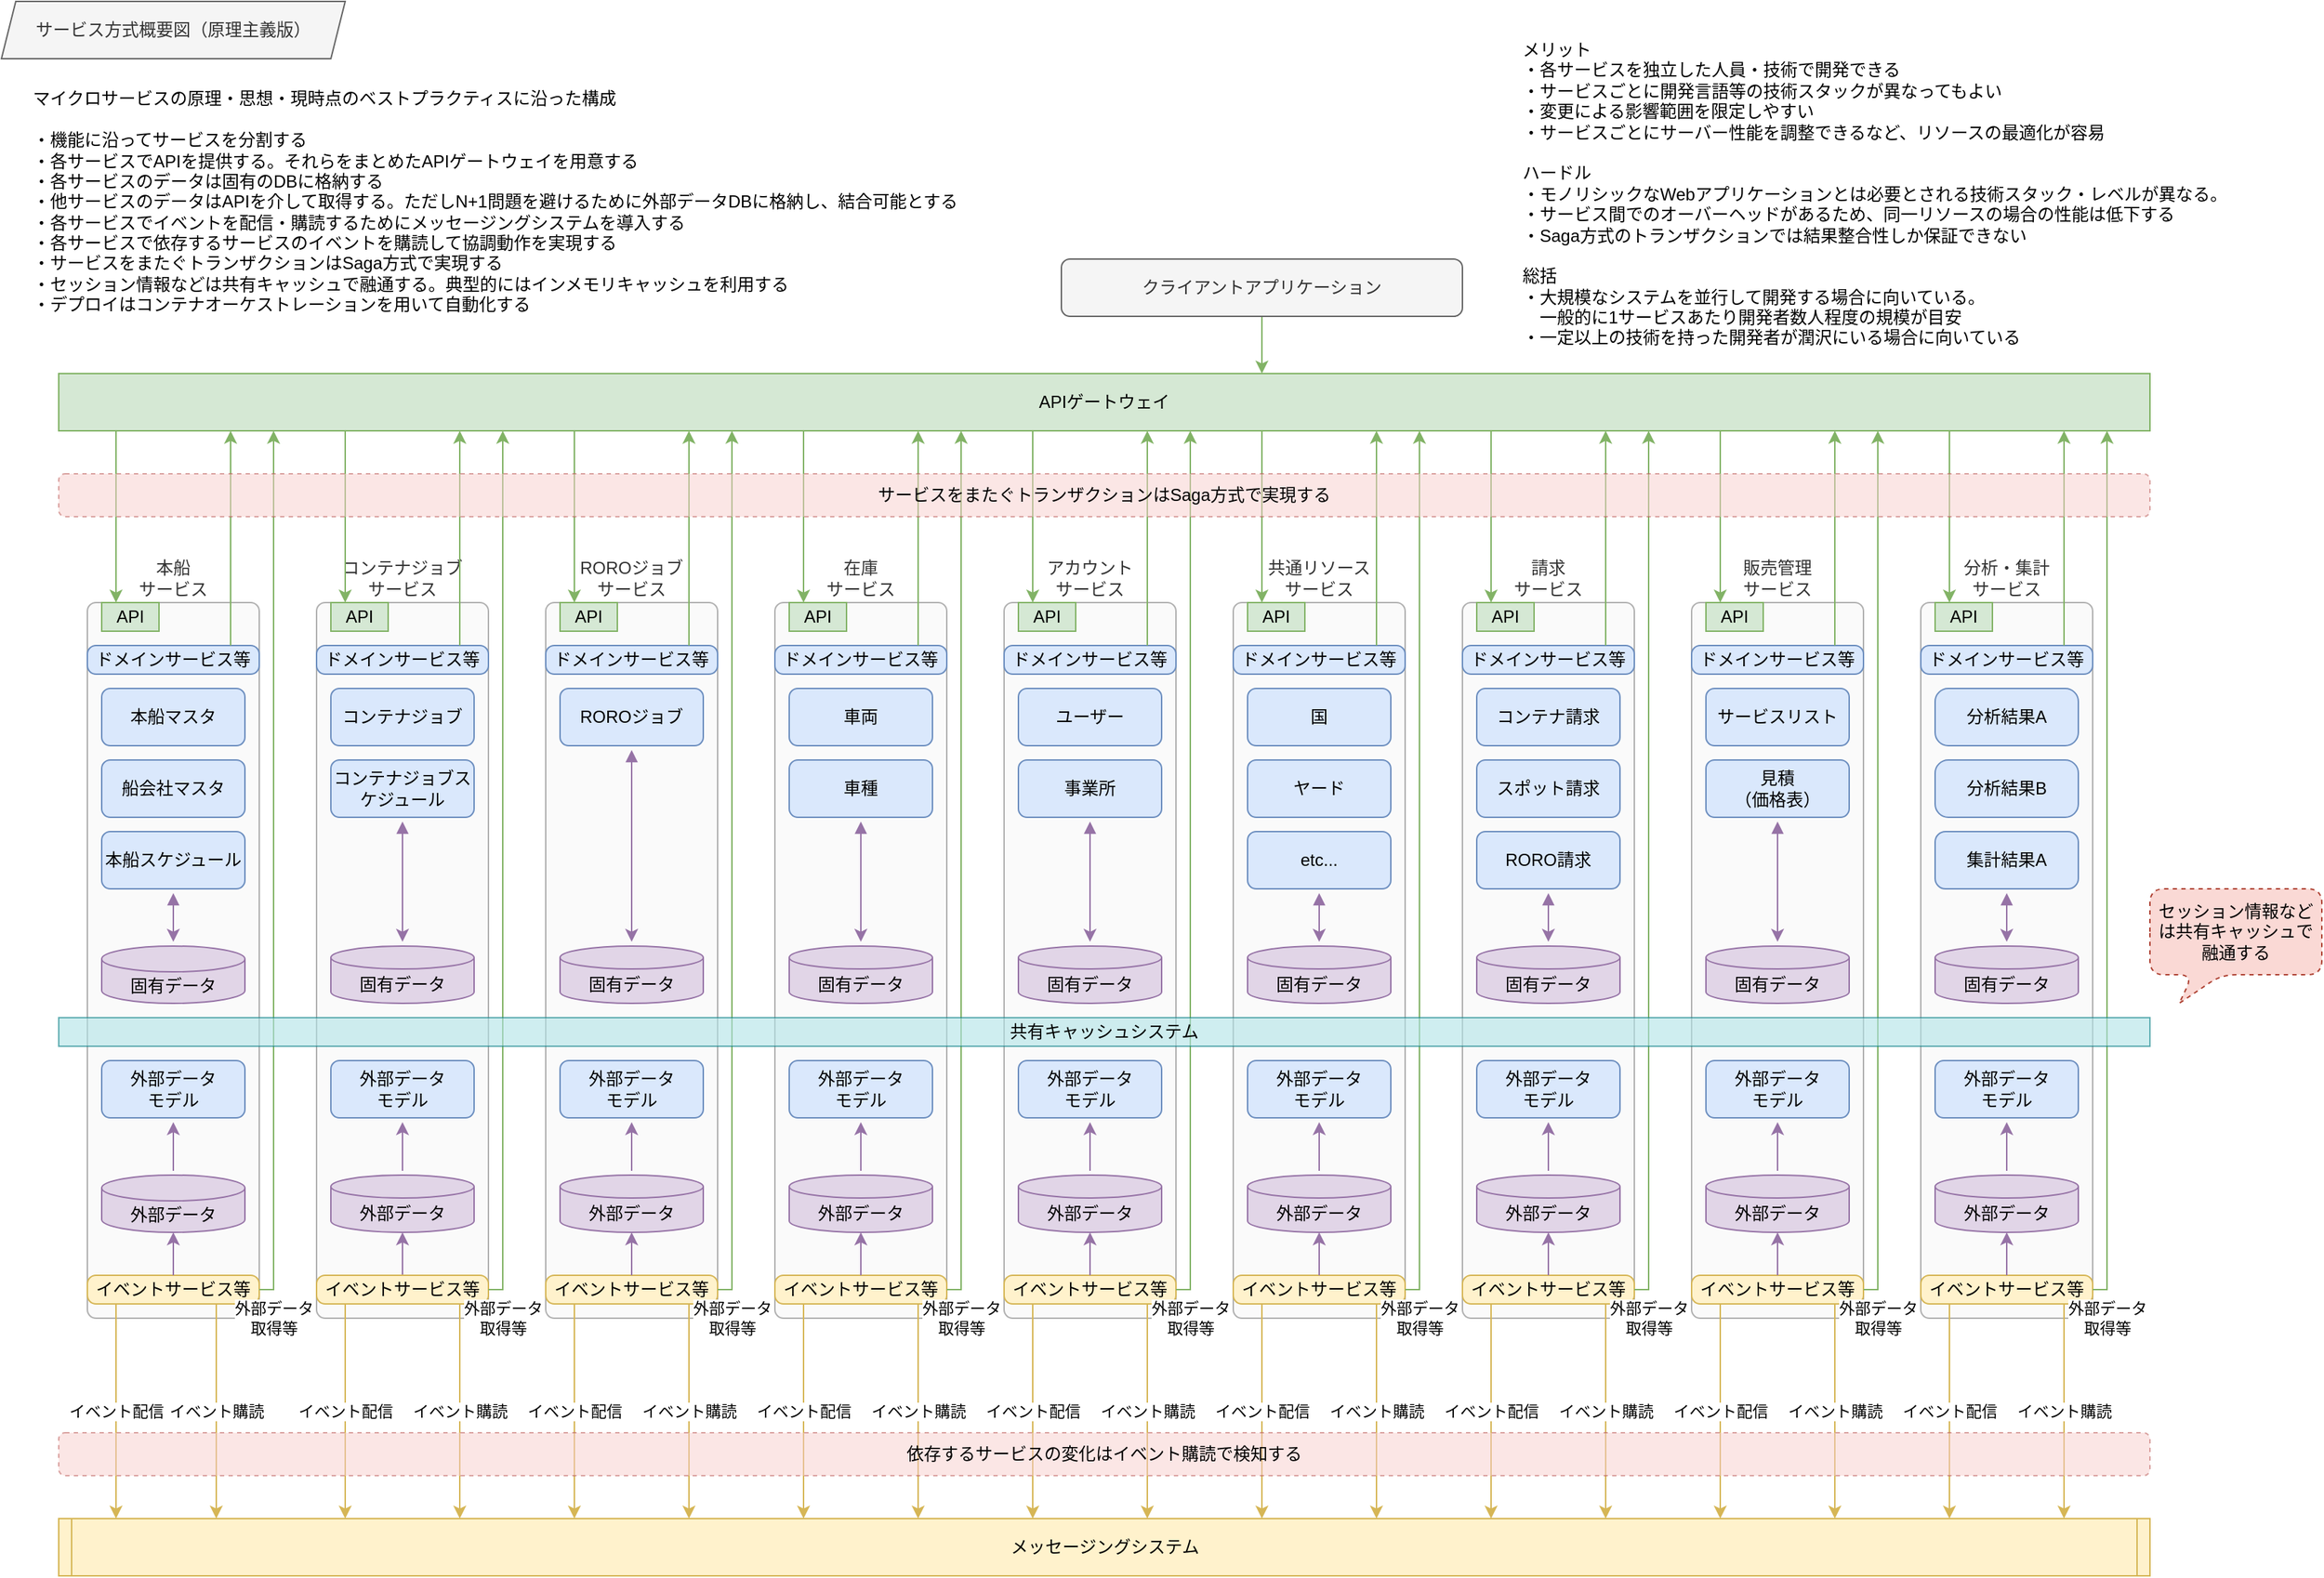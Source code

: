 <mxfile version="20.8.11" type="google" pages="6"><diagram id="_KEvQl7MDxLxWlS9tB09" name="サービス方式概要図（原理主義版）"><mxGraphModel dx="1481" dy="982" grid="1" gridSize="10" guides="1" tooltips="1" connect="1" arrows="1" fold="1" page="1" pageScale="1" pageWidth="1654" pageHeight="1169" math="0" shadow="0"><root><mxCell id="wXSUcJ6ZW9jVWWj1ne2R-0"/><mxCell id="wXSUcJ6ZW9jVWWj1ne2R-1" value="Background" parent="wXSUcJ6ZW9jVWWj1ne2R-0"/><mxCell id="0TIcYwMuUf5wUyVfwCSy-26" value="分析・集計&lt;br&gt;サービス" style="rounded=1;whiteSpace=wrap;html=1;strokeWidth=1;verticalAlign=bottom;arcSize=5;opacity=50;labelPosition=center;verticalLabelPosition=top;align=center;fillColor=#f5f5f5;strokeColor=#666666;fontColor=#333333;" parent="wXSUcJ6ZW9jVWWj1ne2R-1" vertex="1"><mxGeometry x="1360" y="440" width="120" height="500" as="geometry"/></mxCell><mxCell id="0TIcYwMuUf5wUyVfwCSy-85" value="販売管理&lt;br&gt;サービス" style="rounded=1;whiteSpace=wrap;html=1;strokeWidth=1;verticalAlign=bottom;arcSize=5;opacity=50;labelPosition=center;verticalLabelPosition=top;align=center;fillColor=#f5f5f5;strokeColor=#666666;fontColor=#333333;" parent="wXSUcJ6ZW9jVWWj1ne2R-1" vertex="1"><mxGeometry x="1200" y="440" width="120" height="500" as="geometry"/></mxCell><mxCell id="0TIcYwMuUf5wUyVfwCSy-9" value="請求&lt;br&gt;サービス" style="rounded=1;whiteSpace=wrap;html=1;strokeWidth=1;verticalAlign=bottom;arcSize=5;opacity=50;labelPosition=center;verticalLabelPosition=top;align=center;fillColor=#f5f5f5;strokeColor=#666666;fontColor=#333333;" parent="wXSUcJ6ZW9jVWWj1ne2R-1" vertex="1"><mxGeometry x="1040" y="440" width="120" height="500" as="geometry"/></mxCell><mxCell id="0TIcYwMuUf5wUyVfwCSy-0" value="共通リソース&lt;br&gt;サービス" style="rounded=1;whiteSpace=wrap;html=1;strokeWidth=1;verticalAlign=bottom;arcSize=5;opacity=50;labelPosition=center;verticalLabelPosition=top;align=center;fillColor=#f5f5f5;strokeColor=#666666;fontColor=#333333;" parent="wXSUcJ6ZW9jVWWj1ne2R-1" vertex="1"><mxGeometry x="880" y="440" width="120" height="500" as="geometry"/></mxCell><mxCell id="0TIcYwMuUf5wUyVfwCSy-68" value="アカウント&lt;br&gt;サービス" style="rounded=1;whiteSpace=wrap;html=1;strokeWidth=1;verticalAlign=bottom;arcSize=5;opacity=50;labelPosition=center;verticalLabelPosition=top;align=center;fillColor=#f5f5f5;strokeColor=#666666;fontColor=#333333;" parent="wXSUcJ6ZW9jVWWj1ne2R-1" vertex="1"><mxGeometry x="720" y="440" width="120" height="500" as="geometry"/></mxCell><mxCell id="0TIcYwMuUf5wUyVfwCSy-67" value="在庫&lt;br&gt;サービス" style="rounded=1;whiteSpace=wrap;html=1;strokeWidth=1;verticalAlign=bottom;arcSize=5;opacity=50;labelPosition=center;verticalLabelPosition=top;align=center;fillColor=#f5f5f5;strokeColor=#666666;fontColor=#333333;" parent="wXSUcJ6ZW9jVWWj1ne2R-1" vertex="1"><mxGeometry x="560" y="440" width="120" height="500" as="geometry"/></mxCell><mxCell id="0TIcYwMuUf5wUyVfwCSy-77" value="ROROジョブ&lt;br&gt;サービス" style="rounded=1;whiteSpace=wrap;html=1;strokeWidth=1;verticalAlign=bottom;arcSize=5;opacity=50;labelPosition=center;verticalLabelPosition=top;align=center;fillColor=#f5f5f5;strokeColor=#666666;fontColor=#333333;" parent="wXSUcJ6ZW9jVWWj1ne2R-1" vertex="1"><mxGeometry x="400" y="440" width="120" height="500" as="geometry"/></mxCell><mxCell id="0TIcYwMuUf5wUyVfwCSy-6" value="コンテナジョブ&lt;br&gt;サービス" style="rounded=1;whiteSpace=wrap;html=1;strokeWidth=1;verticalAlign=bottom;arcSize=5;opacity=50;labelPosition=center;verticalLabelPosition=top;align=center;fillColor=#f5f5f5;strokeColor=#666666;fontColor=#333333;" parent="wXSUcJ6ZW9jVWWj1ne2R-1" vertex="1"><mxGeometry x="240" y="440" width="120" height="500" as="geometry"/></mxCell><mxCell id="0TIcYwMuUf5wUyVfwCSy-74" value="本船&lt;br&gt;サービス" style="rounded=1;whiteSpace=wrap;html=1;strokeWidth=1;verticalAlign=bottom;arcSize=5;opacity=50;labelPosition=center;verticalLabelPosition=top;align=center;fillColor=#f5f5f5;strokeColor=#666666;fontColor=#333333;" parent="wXSUcJ6ZW9jVWWj1ne2R-1" vertex="1"><mxGeometry x="80" y="440" width="120" height="500" as="geometry"/></mxCell><mxCell id="0TIcYwMuUf5wUyVfwCSy-55" value="Foreground" parent="wXSUcJ6ZW9jVWWj1ne2R-0"/><mxCell id="0TIcYwMuUf5wUyVfwCSy-11" value="RORO請求" style="rounded=1;whiteSpace=wrap;html=1;strokeWidth=1;verticalAlign=middle;fillColor=#dae8fc;strokeColor=#6c8ebf;" parent="0TIcYwMuUf5wUyVfwCSy-55" vertex="1"><mxGeometry x="1050" y="600" width="100" height="40" as="geometry"/></mxCell><mxCell id="0TIcYwMuUf5wUyVfwCSy-13" value="国" style="rounded=1;whiteSpace=wrap;html=1;strokeWidth=1;verticalAlign=middle;fillColor=#dae8fc;strokeColor=#6c8ebf;" parent="0TIcYwMuUf5wUyVfwCSy-55" vertex="1"><mxGeometry x="890" y="500" width="100" height="40" as="geometry"/></mxCell><mxCell id="0TIcYwMuUf5wUyVfwCSy-18" value="事業所" style="rounded=1;whiteSpace=wrap;html=1;strokeWidth=1;verticalAlign=middle;fillColor=#dae8fc;strokeColor=#6c8ebf;" parent="0TIcYwMuUf5wUyVfwCSy-55" vertex="1"><mxGeometry x="730" y="550" width="100" height="40" as="geometry"/></mxCell><mxCell id="0TIcYwMuUf5wUyVfwCSy-20" value="スポット請求" style="rounded=1;whiteSpace=wrap;html=1;strokeWidth=1;verticalAlign=middle;fillColor=#dae8fc;strokeColor=#6c8ebf;" parent="0TIcYwMuUf5wUyVfwCSy-55" vertex="1"><mxGeometry x="1050" y="550" width="100" height="40" as="geometry"/></mxCell><mxCell id="0TIcYwMuUf5wUyVfwCSy-21" value="コンテナ請求" style="rounded=1;whiteSpace=wrap;html=1;strokeWidth=1;verticalAlign=middle;fillColor=#dae8fc;strokeColor=#6c8ebf;" parent="0TIcYwMuUf5wUyVfwCSy-55" vertex="1"><mxGeometry x="1050" y="500" width="100" height="40" as="geometry"/></mxCell><mxCell id="0TIcYwMuUf5wUyVfwCSy-27" value="分析結果A" style="rounded=1;whiteSpace=wrap;html=1;strokeWidth=1;verticalAlign=middle;arcSize=23;fillColor=#dae8fc;strokeColor=#6c8ebf;" parent="0TIcYwMuUf5wUyVfwCSy-55" vertex="1"><mxGeometry x="1370" y="500" width="100" height="40" as="geometry"/></mxCell><mxCell id="0TIcYwMuUf5wUyVfwCSy-59" value="API" style="rounded=0;whiteSpace=wrap;html=1;strokeWidth=1;verticalAlign=middle;fillColor=#d5e8d4;strokeColor=#82b366;" parent="0TIcYwMuUf5wUyVfwCSy-55" vertex="1"><mxGeometry x="890" y="440" width="40" height="20" as="geometry"/></mxCell><mxCell id="0TIcYwMuUf5wUyVfwCSy-60" value="外部データ&lt;br&gt;モデル" style="rounded=1;whiteSpace=wrap;html=1;strokeWidth=1;verticalAlign=middle;fillColor=#dae8fc;strokeColor=#6c8ebf;" parent="0TIcYwMuUf5wUyVfwCSy-55" vertex="1"><mxGeometry x="890" y="760" width="100" height="40" as="geometry"/></mxCell><mxCell id="0TIcYwMuUf5wUyVfwCSy-61" value="車種" style="rounded=1;whiteSpace=wrap;html=1;strokeWidth=1;verticalAlign=middle;fillColor=#dae8fc;strokeColor=#6c8ebf;" parent="0TIcYwMuUf5wUyVfwCSy-55" vertex="1"><mxGeometry x="570" y="550" width="100" height="40" as="geometry"/></mxCell><mxCell id="0TIcYwMuUf5wUyVfwCSy-62" value="etc..." style="rounded=1;whiteSpace=wrap;html=1;strokeWidth=1;verticalAlign=middle;fillColor=#dae8fc;strokeColor=#6c8ebf;" parent="0TIcYwMuUf5wUyVfwCSy-55" vertex="1"><mxGeometry x="890" y="600" width="100" height="40" as="geometry"/></mxCell><mxCell id="0TIcYwMuUf5wUyVfwCSy-63" value="API" style="rounded=0;whiteSpace=wrap;html=1;strokeWidth=1;verticalAlign=middle;fillColor=#d5e8d4;strokeColor=#82b366;" parent="0TIcYwMuUf5wUyVfwCSy-55" vertex="1"><mxGeometry x="1370" y="440" width="40" height="20" as="geometry"/></mxCell><mxCell id="0TIcYwMuUf5wUyVfwCSy-64" value="分析結果B" style="rounded=1;whiteSpace=wrap;html=1;strokeWidth=1;verticalAlign=middle;arcSize=23;fillColor=#dae8fc;strokeColor=#6c8ebf;" parent="0TIcYwMuUf5wUyVfwCSy-55" vertex="1"><mxGeometry x="1370" y="550" width="100" height="40" as="geometry"/></mxCell><mxCell id="0TIcYwMuUf5wUyVfwCSy-65" value="集計結果A" style="rounded=1;whiteSpace=wrap;html=1;strokeWidth=1;verticalAlign=middle;arcSize=18;fillColor=#dae8fc;strokeColor=#6c8ebf;" parent="0TIcYwMuUf5wUyVfwCSy-55" vertex="1"><mxGeometry x="1370" y="600" width="100" height="40" as="geometry"/></mxCell><mxCell id="0TIcYwMuUf5wUyVfwCSy-109" style="edgeStyle=elbowEdgeStyle;rounded=0;orthogonalLoop=1;jettySize=auto;html=1;fillColor=#d5e8d4;strokeColor=#82b366;" parent="0TIcYwMuUf5wUyVfwCSy-55" target="0TIcYwMuUf5wUyVfwCSy-59" edge="1"><mxGeometry relative="1" as="geometry"><Array as="points"><mxPoint x="900" y="400"/><mxPoint x="920" y="420"/><mxPoint x="910" y="460"/></Array><mxPoint x="900" y="320" as="sourcePoint"/></mxGeometry></mxCell><mxCell id="0TIcYwMuUf5wUyVfwCSy-110" style="edgeStyle=elbowEdgeStyle;rounded=0;orthogonalLoop=1;jettySize=auto;html=1;fillColor=#d5e8d4;strokeColor=#82b366;" parent="0TIcYwMuUf5wUyVfwCSy-55" target="0TIcYwMuUf5wUyVfwCSy-69" edge="1"><mxGeometry relative="1" as="geometry"><mxPoint x="740" y="320" as="sourcePoint"/><Array as="points"><mxPoint x="740" y="400"/><mxPoint x="760" y="420"/><mxPoint x="750" y="410"/></Array></mxGeometry></mxCell><mxCell id="0TIcYwMuUf5wUyVfwCSy-111" style="edgeStyle=elbowEdgeStyle;rounded=0;orthogonalLoop=1;jettySize=auto;html=1;fillColor=#d5e8d4;strokeColor=#82b366;" parent="0TIcYwMuUf5wUyVfwCSy-55" target="0TIcYwMuUf5wUyVfwCSy-71" edge="1"><mxGeometry relative="1" as="geometry"><mxPoint x="580" y="320" as="sourcePoint"/><Array as="points"><mxPoint x="580" y="400"/><mxPoint x="600" y="420"/><mxPoint x="590" y="420"/></Array></mxGeometry></mxCell><mxCell id="0TIcYwMuUf5wUyVfwCSy-112" style="edgeStyle=elbowEdgeStyle;rounded=0;orthogonalLoop=1;jettySize=auto;html=1;fillColor=#d5e8d4;strokeColor=#82b366;" parent="0TIcYwMuUf5wUyVfwCSy-55" source="0TIcYwMuUf5wUyVfwCSy-66" target="0TIcYwMuUf5wUyVfwCSy-75" edge="1"><mxGeometry relative="1" as="geometry"><mxPoint x="110" y="400" as="sourcePoint"/><Array as="points"><mxPoint x="100" y="390"/><mxPoint x="120" y="420"/><mxPoint x="110" y="420"/><mxPoint x="110" y="400"/><mxPoint x="-10" y="390"/><mxPoint x="-350" y="390"/><mxPoint x="10" y="280"/></Array></mxGeometry></mxCell><mxCell id="0TIcYwMuUf5wUyVfwCSy-113" style="edgeStyle=elbowEdgeStyle;rounded=0;orthogonalLoop=1;jettySize=auto;html=1;fillColor=#d5e8d4;strokeColor=#82b366;" parent="0TIcYwMuUf5wUyVfwCSy-55" target="0TIcYwMuUf5wUyVfwCSy-78" edge="1"><mxGeometry relative="1" as="geometry"><mxPoint x="420" y="320" as="sourcePoint"/><Array as="points"><mxPoint x="420" y="400"/><mxPoint x="440" y="420"/><mxPoint x="430" y="420"/></Array></mxGeometry></mxCell><mxCell id="0TIcYwMuUf5wUyVfwCSy-66" value="APIゲートウェイ" style="rounded=0;whiteSpace=wrap;html=1;strokeWidth=1;verticalAlign=middle;fillColor=#d5e8d4;strokeColor=#82b366;" parent="0TIcYwMuUf5wUyVfwCSy-55" vertex="1"><mxGeometry x="60" y="280" width="1460" height="40" as="geometry"/></mxCell><mxCell id="0TIcYwMuUf5wUyVfwCSy-69" value="API" style="rounded=0;whiteSpace=wrap;html=1;strokeWidth=1;verticalAlign=middle;fillColor=#d5e8d4;strokeColor=#82b366;" parent="0TIcYwMuUf5wUyVfwCSy-55" vertex="1"><mxGeometry x="730" y="440" width="40" height="20" as="geometry"/></mxCell><mxCell id="0TIcYwMuUf5wUyVfwCSy-14" value="ユーザー" style="rounded=1;whiteSpace=wrap;html=1;strokeWidth=1;verticalAlign=middle;fillColor=#dae8fc;strokeColor=#6c8ebf;" parent="0TIcYwMuUf5wUyVfwCSy-55" vertex="1"><mxGeometry x="730" y="500" width="100" height="40" as="geometry"/></mxCell><mxCell id="0TIcYwMuUf5wUyVfwCSy-70" value="ヤード" style="rounded=1;whiteSpace=wrap;html=1;strokeWidth=1;verticalAlign=middle;fillColor=#dae8fc;strokeColor=#6c8ebf;" parent="0TIcYwMuUf5wUyVfwCSy-55" vertex="1"><mxGeometry x="890" y="550" width="100" height="40" as="geometry"/></mxCell><mxCell id="0TIcYwMuUf5wUyVfwCSy-71" value="API" style="rounded=0;whiteSpace=wrap;html=1;strokeWidth=1;verticalAlign=middle;fillColor=#d5e8d4;strokeColor=#82b366;" parent="0TIcYwMuUf5wUyVfwCSy-55" vertex="1"><mxGeometry x="570" y="440" width="40" height="20" as="geometry"/></mxCell><mxCell id="0TIcYwMuUf5wUyVfwCSy-15" value="車両" style="rounded=1;whiteSpace=wrap;html=1;strokeWidth=1;verticalAlign=middle;fillColor=#dae8fc;strokeColor=#6c8ebf;" parent="0TIcYwMuUf5wUyVfwCSy-55" vertex="1"><mxGeometry x="570" y="500" width="100" height="40" as="geometry"/></mxCell><mxCell id="0TIcYwMuUf5wUyVfwCSy-23" value="本船マスタ" style="rounded=1;whiteSpace=wrap;html=1;strokeWidth=1;verticalAlign=middle;fillColor=#dae8fc;strokeColor=#6c8ebf;" parent="0TIcYwMuUf5wUyVfwCSy-55" vertex="1"><mxGeometry x="90" y="500" width="100" height="40" as="geometry"/></mxCell><mxCell id="0TIcYwMuUf5wUyVfwCSy-10" value="本船スケジュール" style="rounded=1;whiteSpace=wrap;html=1;strokeWidth=1;verticalAlign=middle;fillColor=#dae8fc;strokeColor=#6c8ebf;" parent="0TIcYwMuUf5wUyVfwCSy-55" vertex="1"><mxGeometry x="90" y="600" width="100" height="40" as="geometry"/></mxCell><mxCell id="0TIcYwMuUf5wUyVfwCSy-75" value="API" style="rounded=0;whiteSpace=wrap;html=1;strokeWidth=1;verticalAlign=middle;fillColor=#d5e8d4;strokeColor=#82b366;" parent="0TIcYwMuUf5wUyVfwCSy-55" vertex="1"><mxGeometry x="90" y="440" width="40" height="20" as="geometry"/></mxCell><mxCell id="0TIcYwMuUf5wUyVfwCSy-76" value="固有データ" style="shape=cylinder3;whiteSpace=wrap;html=1;boundedLbl=1;backgroundOutline=1;size=9;strokeWidth=1;verticalAlign=middle;fillColor=#e1d5e7;strokeColor=#9673a6;" parent="0TIcYwMuUf5wUyVfwCSy-55" vertex="1"><mxGeometry x="90" y="680" width="100" height="40" as="geometry"/></mxCell><mxCell id="0TIcYwMuUf5wUyVfwCSy-17" value="ROROジョブ" style="rounded=1;whiteSpace=wrap;html=1;strokeWidth=1;verticalAlign=middle;fillColor=#dae8fc;strokeColor=#6c8ebf;" parent="0TIcYwMuUf5wUyVfwCSy-55" vertex="1"><mxGeometry x="410" y="500" width="100" height="40" as="geometry"/></mxCell><mxCell id="0TIcYwMuUf5wUyVfwCSy-16" value="コンテナジョブ" style="rounded=1;whiteSpace=wrap;html=1;strokeWidth=1;verticalAlign=middle;fillColor=#dae8fc;strokeColor=#6c8ebf;" parent="0TIcYwMuUf5wUyVfwCSy-55" vertex="1"><mxGeometry x="250" y="500" width="100" height="40" as="geometry"/></mxCell><mxCell id="0TIcYwMuUf5wUyVfwCSy-19" value="コンテナジョブスケジュール" style="rounded=1;whiteSpace=wrap;html=1;strokeWidth=1;verticalAlign=middle;fillColor=#dae8fc;strokeColor=#6c8ebf;" parent="0TIcYwMuUf5wUyVfwCSy-55" vertex="1"><mxGeometry x="250" y="550" width="100" height="40" as="geometry"/></mxCell><mxCell id="0TIcYwMuUf5wUyVfwCSy-78" value="API" style="rounded=0;whiteSpace=wrap;html=1;strokeWidth=1;verticalAlign=middle;fillColor=#d5e8d4;strokeColor=#82b366;" parent="0TIcYwMuUf5wUyVfwCSy-55" vertex="1"><mxGeometry x="410" y="440" width="40" height="20" as="geometry"/></mxCell><mxCell id="0TIcYwMuUf5wUyVfwCSy-79" value="固有データ" style="shape=cylinder3;whiteSpace=wrap;html=1;boundedLbl=1;backgroundOutline=1;size=8;strokeWidth=1;verticalAlign=middle;fillColor=#e1d5e7;strokeColor=#9673a6;" parent="0TIcYwMuUf5wUyVfwCSy-55" vertex="1"><mxGeometry x="410" y="680" width="100" height="40" as="geometry"/></mxCell><mxCell id="0TIcYwMuUf5wUyVfwCSy-80" value="API" style="rounded=0;whiteSpace=wrap;html=1;strokeWidth=1;verticalAlign=middle;fillColor=#d5e8d4;strokeColor=#82b366;" parent="0TIcYwMuUf5wUyVfwCSy-55" vertex="1"><mxGeometry x="250" y="440" width="40" height="20" as="geometry"/></mxCell><mxCell id="0TIcYwMuUf5wUyVfwCSy-81" value="&lt;span&gt;固有データ&lt;/span&gt;" style="shape=cylinder3;whiteSpace=wrap;html=1;boundedLbl=1;backgroundOutline=1;size=8;strokeWidth=1;verticalAlign=middle;fillColor=#e1d5e7;strokeColor=#9673a6;" parent="0TIcYwMuUf5wUyVfwCSy-55" vertex="1"><mxGeometry x="250" y="680" width="100" height="40" as="geometry"/></mxCell><mxCell id="0TIcYwMuUf5wUyVfwCSy-12" value="サービスリスト" style="rounded=1;whiteSpace=wrap;html=1;strokeWidth=1;verticalAlign=middle;fillColor=#dae8fc;strokeColor=#6c8ebf;" parent="0TIcYwMuUf5wUyVfwCSy-55" vertex="1"><mxGeometry x="1210" y="500" width="100" height="40" as="geometry"/></mxCell><mxCell id="0TIcYwMuUf5wUyVfwCSy-22" value="見積&lt;br&gt;（価格表）" style="rounded=1;whiteSpace=wrap;html=1;strokeWidth=1;verticalAlign=middle;fillColor=#dae8fc;strokeColor=#6c8ebf;" parent="0TIcYwMuUf5wUyVfwCSy-55" vertex="1"><mxGeometry x="1210" y="550" width="100" height="40" as="geometry"/></mxCell><mxCell id="0TIcYwMuUf5wUyVfwCSy-86" value="API" style="rounded=0;whiteSpace=wrap;html=1;strokeWidth=1;verticalAlign=middle;fillColor=#d5e8d4;strokeColor=#82b366;" parent="0TIcYwMuUf5wUyVfwCSy-55" vertex="1"><mxGeometry x="1210" y="440" width="40" height="20" as="geometry"/></mxCell><mxCell id="0TIcYwMuUf5wUyVfwCSy-87" value="API" style="rounded=0;whiteSpace=wrap;html=1;strokeWidth=1;verticalAlign=middle;fillColor=#d5e8d4;strokeColor=#82b366;" parent="0TIcYwMuUf5wUyVfwCSy-55" vertex="1"><mxGeometry x="1050" y="440" width="40" height="20" as="geometry"/></mxCell><mxCell id="0TIcYwMuUf5wUyVfwCSy-90" style="rounded=0;orthogonalLoop=1;jettySize=auto;html=1;edgeStyle=elbowEdgeStyle;fillColor=#d5e8d4;strokeColor=#82b366;" parent="0TIcYwMuUf5wUyVfwCSy-55" source="0TIcYwMuUf5wUyVfwCSy-89" target="0TIcYwMuUf5wUyVfwCSy-66" edge="1"><mxGeometry relative="1" as="geometry"><mxPoint x="1460" y="280.0" as="sourcePoint"/></mxGeometry></mxCell><mxCell id="0TIcYwMuUf5wUyVfwCSy-89" value="クライアントアプリケーション" style="rounded=1;whiteSpace=wrap;html=1;strokeWidth=1;verticalAlign=middle;fillColor=#f5f5f5;strokeColor=#666666;fontColor=#333333;" parent="0TIcYwMuUf5wUyVfwCSy-55" vertex="1"><mxGeometry x="760" y="200" width="280" height="40" as="geometry"/></mxCell><mxCell id="0TIcYwMuUf5wUyVfwCSy-101" value="ドメインサービス等" style="rounded=1;whiteSpace=wrap;html=1;strokeWidth=1;verticalAlign=middle;arcSize=30;fillColor=#dae8fc;strokeColor=#6c8ebf;" parent="0TIcYwMuUf5wUyVfwCSy-55" vertex="1"><mxGeometry x="80" y="470" width="120" height="20" as="geometry"/></mxCell><mxCell id="0TIcYwMuUf5wUyVfwCSy-119" value="イベント配信" style="edgeStyle=elbowEdgeStyle;rounded=0;orthogonalLoop=1;jettySize=auto;html=1;fillColor=#fff2cc;strokeColor=#d6b656;" parent="0TIcYwMuUf5wUyVfwCSy-55" source="GM_bXuie4sn5vs3tEKhT-64" edge="1"><mxGeometry relative="1" as="geometry"><mxPoint x="260" y="1080" as="targetPoint"/><Array as="points"><mxPoint x="260" y="990"/><mxPoint x="290" y="1100"/></Array></mxGeometry></mxCell><mxCell id="0TIcYwMuUf5wUyVfwCSy-105" style="edgeStyle=elbowEdgeStyle;rounded=0;orthogonalLoop=1;jettySize=auto;html=1;fillColor=#d5e8d4;strokeColor=#82b366;" parent="0TIcYwMuUf5wUyVfwCSy-55" target="0TIcYwMuUf5wUyVfwCSy-63" edge="1"><mxGeometry relative="1" as="geometry"><mxPoint x="1380" y="320" as="sourcePoint"/><mxPoint x="1893.588" y="490" as="targetPoint"/><Array as="points"><mxPoint x="1380" y="400"/><mxPoint x="1400" y="420"/><mxPoint x="1410" y="430"/><mxPoint x="1400" y="420"/><mxPoint x="1535" y="430"/></Array></mxGeometry></mxCell><mxCell id="0TIcYwMuUf5wUyVfwCSy-106" style="edgeStyle=elbowEdgeStyle;rounded=0;orthogonalLoop=1;jettySize=auto;html=1;fillColor=#d5e8d4;strokeColor=#82b366;" parent="0TIcYwMuUf5wUyVfwCSy-55" target="0TIcYwMuUf5wUyVfwCSy-86" edge="1"><mxGeometry relative="1" as="geometry"><mxPoint x="1220" y="320" as="sourcePoint"/><mxPoint x="1705" y="490" as="targetPoint"/><Array as="points"><mxPoint x="1220" y="400"/><mxPoint x="1240" y="420"/><mxPoint x="1240" y="440"/><mxPoint x="1350" y="420"/><mxPoint x="1705" y="440"/></Array></mxGeometry></mxCell><mxCell id="0TIcYwMuUf5wUyVfwCSy-107" style="edgeStyle=elbowEdgeStyle;rounded=0;orthogonalLoop=1;jettySize=auto;html=1;fillColor=#d5e8d4;strokeColor=#82b366;" parent="0TIcYwMuUf5wUyVfwCSy-55" target="0TIcYwMuUf5wUyVfwCSy-87" edge="1"><mxGeometry relative="1" as="geometry"><mxPoint x="1060" y="320" as="sourcePoint"/><mxPoint x="1100" y="495" as="targetPoint"/><Array as="points"><mxPoint x="1060" y="410"/><mxPoint x="1080" y="420"/><mxPoint x="1040" y="420"/><mxPoint x="1120" y="470"/><mxPoint x="1480" y="430"/><mxPoint x="1835" y="450"/></Array></mxGeometry></mxCell><mxCell id="0TIcYwMuUf5wUyVfwCSy-117" value="イベント購読" style="edgeStyle=elbowEdgeStyle;rounded=0;orthogonalLoop=1;jettySize=auto;html=1;fillColor=#fff2cc;strokeColor=#d6b656;" parent="0TIcYwMuUf5wUyVfwCSy-55" source="GM_bXuie4sn5vs3tEKhT-64" edge="1"><mxGeometry relative="1" as="geometry"><mxPoint x="340" y="1080" as="targetPoint"/><Array as="points"><mxPoint x="340" y="990"/><mxPoint x="420" y="990"/><mxPoint x="290" y="900"/><mxPoint x="280" y="900"/><mxPoint x="290" y="940"/><mxPoint x="380" y="460"/><mxPoint x="30" y="370"/></Array></mxGeometry></mxCell><mxCell id="0TIcYwMuUf5wUyVfwCSy-120" value="" style="edgeStyle=elbowEdgeStyle;rounded=0;orthogonalLoop=1;jettySize=auto;html=1;fillColor=#e1d5e7;strokeColor=#9673a6;" parent="0TIcYwMuUf5wUyVfwCSy-55" source="GM_bXuie4sn5vs3tEKhT-64" target="X75JtPnGdpDkJFIZr7hU-3" edge="1"><mxGeometry relative="1" as="geometry"><mxPoint x="420" y="1030" as="targetPoint"/></mxGeometry></mxCell><mxCell id="rlPC6QPC3jcwZw5PKzsA-0" value="船会社マスタ" style="rounded=1;whiteSpace=wrap;html=1;strokeWidth=1;verticalAlign=middle;fillColor=#dae8fc;strokeColor=#6c8ebf;" parent="0TIcYwMuUf5wUyVfwCSy-55" vertex="1"><mxGeometry x="90" y="550" width="100" height="40" as="geometry"/></mxCell><mxCell id="_fRzMku8N_0YF5LU4fvU-1" value="&lt;span&gt;メッセージングシステム&lt;/span&gt;" style="shape=process;whiteSpace=wrap;html=1;backgroundOutline=1;size=0.006;fillColor=#fff2cc;strokeColor=#d6b656;" parent="0TIcYwMuUf5wUyVfwCSy-55" vertex="1"><mxGeometry x="60" y="1080" width="1460" height="40" as="geometry"/></mxCell><mxCell id="_fRzMku8N_0YF5LU4fvU-3" value="外部データ&lt;br&gt;モデル" style="rounded=1;whiteSpace=wrap;html=1;strokeWidth=1;verticalAlign=middle;fillColor=#dae8fc;strokeColor=#6c8ebf;" parent="0TIcYwMuUf5wUyVfwCSy-55" vertex="1"><mxGeometry x="250" y="760" width="100" height="40" as="geometry"/></mxCell><mxCell id="_fRzMku8N_0YF5LU4fvU-4" style="rounded=0;orthogonalLoop=1;jettySize=auto;html=1;targetPerimeterSpacing=3;sourcePerimeterSpacing=3;startArrow=block;fillColor=#e1d5e7;strokeColor=#9673a6;" parent="0TIcYwMuUf5wUyVfwCSy-55" source="0TIcYwMuUf5wUyVfwCSy-19" target="0TIcYwMuUf5wUyVfwCSy-81" edge="1"><mxGeometry relative="1" as="geometry"><mxPoint x="300" y="704" as="targetPoint"/></mxGeometry></mxCell><mxCell id="_fRzMku8N_0YF5LU4fvU-5" style="rounded=0;orthogonalLoop=1;jettySize=auto;html=1;targetPerimeterSpacing=3;sourcePerimeterSpacing=3;fillColor=#e1d5e7;strokeColor=#9673a6;" parent="0TIcYwMuUf5wUyVfwCSy-55" source="X75JtPnGdpDkJFIZr7hU-3" target="_fRzMku8N_0YF5LU4fvU-3" edge="1"><mxGeometry relative="1" as="geometry"><mxPoint x="410" y="724" as="sourcePoint"/><mxPoint x="300" y="740" as="targetPoint"/></mxGeometry></mxCell><mxCell id="X75JtPnGdpDkJFIZr7hU-1" value="外部データ&lt;br&gt;モデル" style="rounded=1;whiteSpace=wrap;html=1;strokeWidth=1;verticalAlign=middle;fillColor=#dae8fc;strokeColor=#6c8ebf;" parent="0TIcYwMuUf5wUyVfwCSy-55" vertex="1"><mxGeometry x="410" y="760" width="100" height="40" as="geometry"/></mxCell><mxCell id="X75JtPnGdpDkJFIZr7hU-3" value="&lt;span&gt;外部データ&lt;/span&gt;" style="shape=cylinder3;whiteSpace=wrap;html=1;boundedLbl=1;backgroundOutline=1;size=8;strokeWidth=1;verticalAlign=middle;fillColor=#e1d5e7;strokeColor=#9673a6;" parent="0TIcYwMuUf5wUyVfwCSy-55" vertex="1"><mxGeometry x="250" y="840" width="100" height="40" as="geometry"/></mxCell><mxCell id="X75JtPnGdpDkJFIZr7hU-4" value="外部データ" style="shape=cylinder3;whiteSpace=wrap;html=1;boundedLbl=1;backgroundOutline=1;size=9;strokeWidth=1;verticalAlign=middle;fillColor=#e1d5e7;strokeColor=#9673a6;" parent="0TIcYwMuUf5wUyVfwCSy-55" vertex="1"><mxGeometry x="90" y="840" width="100" height="40" as="geometry"/></mxCell><mxCell id="X75JtPnGdpDkJFIZr7hU-5" value="&lt;span&gt;外部データ&lt;/span&gt;" style="shape=cylinder3;whiteSpace=wrap;html=1;boundedLbl=1;backgroundOutline=1;size=8;strokeWidth=1;verticalAlign=middle;fillColor=#e1d5e7;strokeColor=#9673a6;" parent="0TIcYwMuUf5wUyVfwCSy-55" vertex="1"><mxGeometry x="410" y="840" width="100" height="40" as="geometry"/></mxCell><mxCell id="X75JtPnGdpDkJFIZr7hU-6" value="固有データ" style="shape=cylinder3;whiteSpace=wrap;html=1;boundedLbl=1;backgroundOutline=1;size=8;strokeWidth=1;verticalAlign=middle;fillColor=#e1d5e7;strokeColor=#9673a6;" parent="0TIcYwMuUf5wUyVfwCSy-55" vertex="1"><mxGeometry x="570" y="680" width="100" height="40" as="geometry"/></mxCell><mxCell id="X75JtPnGdpDkJFIZr7hU-7" value="&lt;span&gt;外部データ&lt;/span&gt;" style="shape=cylinder3;whiteSpace=wrap;html=1;boundedLbl=1;backgroundOutline=1;size=8;strokeWidth=1;verticalAlign=middle;fillColor=#e1d5e7;strokeColor=#9673a6;" parent="0TIcYwMuUf5wUyVfwCSy-55" vertex="1"><mxGeometry x="570" y="840" width="100" height="40" as="geometry"/></mxCell><mxCell id="GM_bXuie4sn5vs3tEKhT-0" value="固有データ" style="shape=cylinder3;whiteSpace=wrap;html=1;boundedLbl=1;backgroundOutline=1;size=8;strokeWidth=1;verticalAlign=middle;fillColor=#e1d5e7;strokeColor=#9673a6;" parent="0TIcYwMuUf5wUyVfwCSy-55" vertex="1"><mxGeometry x="730" y="680" width="100" height="40" as="geometry"/></mxCell><mxCell id="GM_bXuie4sn5vs3tEKhT-1" value="&lt;span&gt;外部データ&lt;/span&gt;" style="shape=cylinder3;whiteSpace=wrap;html=1;boundedLbl=1;backgroundOutline=1;size=8;strokeWidth=1;verticalAlign=middle;fillColor=#e1d5e7;strokeColor=#9673a6;" parent="0TIcYwMuUf5wUyVfwCSy-55" vertex="1"><mxGeometry x="730" y="840" width="100" height="40" as="geometry"/></mxCell><mxCell id="GM_bXuie4sn5vs3tEKhT-2" value="固有データ" style="shape=cylinder3;whiteSpace=wrap;html=1;boundedLbl=1;backgroundOutline=1;size=8;strokeWidth=1;verticalAlign=middle;fillColor=#e1d5e7;strokeColor=#9673a6;" parent="0TIcYwMuUf5wUyVfwCSy-55" vertex="1"><mxGeometry x="890" y="680" width="100" height="40" as="geometry"/></mxCell><mxCell id="GM_bXuie4sn5vs3tEKhT-3" value="&lt;span&gt;外部データ&lt;/span&gt;" style="shape=cylinder3;whiteSpace=wrap;html=1;boundedLbl=1;backgroundOutline=1;size=8;strokeWidth=1;verticalAlign=middle;fillColor=#e1d5e7;strokeColor=#9673a6;" parent="0TIcYwMuUf5wUyVfwCSy-55" vertex="1"><mxGeometry x="890" y="840" width="100" height="40" as="geometry"/></mxCell><mxCell id="GM_bXuie4sn5vs3tEKhT-4" value="固有データ" style="shape=cylinder3;whiteSpace=wrap;html=1;boundedLbl=1;backgroundOutline=1;size=8;strokeWidth=1;verticalAlign=middle;fillColor=#e1d5e7;strokeColor=#9673a6;" parent="0TIcYwMuUf5wUyVfwCSy-55" vertex="1"><mxGeometry x="1050" y="680" width="100" height="40" as="geometry"/></mxCell><mxCell id="GM_bXuie4sn5vs3tEKhT-5" value="&lt;span&gt;外部データ&lt;/span&gt;" style="shape=cylinder3;whiteSpace=wrap;html=1;boundedLbl=1;backgroundOutline=1;size=8;strokeWidth=1;verticalAlign=middle;fillColor=#e1d5e7;strokeColor=#9673a6;" parent="0TIcYwMuUf5wUyVfwCSy-55" vertex="1"><mxGeometry x="1050" y="840" width="100" height="40" as="geometry"/></mxCell><mxCell id="GM_bXuie4sn5vs3tEKhT-6" value="固有データ" style="shape=cylinder3;whiteSpace=wrap;html=1;boundedLbl=1;backgroundOutline=1;size=8;strokeWidth=1;verticalAlign=middle;fillColor=#e1d5e7;strokeColor=#9673a6;" parent="0TIcYwMuUf5wUyVfwCSy-55" vertex="1"><mxGeometry x="1210" y="680" width="100" height="40" as="geometry"/></mxCell><mxCell id="GM_bXuie4sn5vs3tEKhT-7" value="&lt;span&gt;外部データ&lt;/span&gt;" style="shape=cylinder3;whiteSpace=wrap;html=1;boundedLbl=1;backgroundOutline=1;size=8;strokeWidth=1;verticalAlign=middle;fillColor=#e1d5e7;strokeColor=#9673a6;" parent="0TIcYwMuUf5wUyVfwCSy-55" vertex="1"><mxGeometry x="1210" y="840" width="100" height="40" as="geometry"/></mxCell><mxCell id="GM_bXuie4sn5vs3tEKhT-8" value="固有データ" style="shape=cylinder3;whiteSpace=wrap;html=1;boundedLbl=1;backgroundOutline=1;size=8;strokeWidth=1;verticalAlign=middle;fillColor=#e1d5e7;strokeColor=#9673a6;" parent="0TIcYwMuUf5wUyVfwCSy-55" vertex="1"><mxGeometry x="1370" y="680" width="100" height="40" as="geometry"/></mxCell><mxCell id="GM_bXuie4sn5vs3tEKhT-9" value="&lt;span&gt;外部データ&lt;/span&gt;" style="shape=cylinder3;whiteSpace=wrap;html=1;boundedLbl=1;backgroundOutline=1;size=8;strokeWidth=1;verticalAlign=middle;fillColor=#e1d5e7;strokeColor=#9673a6;" parent="0TIcYwMuUf5wUyVfwCSy-55" vertex="1"><mxGeometry x="1370" y="840" width="100" height="40" as="geometry"/></mxCell><mxCell id="GM_bXuie4sn5vs3tEKhT-28" value="外部データ&lt;br&gt;モデル" style="rounded=1;whiteSpace=wrap;html=1;strokeWidth=1;verticalAlign=middle;fillColor=#dae8fc;strokeColor=#6c8ebf;" parent="0TIcYwMuUf5wUyVfwCSy-55" vertex="1"><mxGeometry x="90" y="760" width="100" height="40" as="geometry"/></mxCell><mxCell id="GM_bXuie4sn5vs3tEKhT-29" style="rounded=0;orthogonalLoop=1;jettySize=auto;html=1;targetPerimeterSpacing=3;sourcePerimeterSpacing=3;fillColor=#e1d5e7;strokeColor=#9673a6;" parent="0TIcYwMuUf5wUyVfwCSy-55" source="X75JtPnGdpDkJFIZr7hU-4" target="GM_bXuie4sn5vs3tEKhT-28" edge="1"><mxGeometry relative="1" as="geometry"><mxPoint x="570" y="564" as="sourcePoint"/><mxPoint x="570" y="456" as="targetPoint"/></mxGeometry></mxCell><mxCell id="GM_bXuie4sn5vs3tEKhT-30" style="rounded=0;orthogonalLoop=1;jettySize=auto;html=1;targetPerimeterSpacing=3;sourcePerimeterSpacing=3;startArrow=block;fillColor=#e1d5e7;strokeColor=#9673a6;" parent="0TIcYwMuUf5wUyVfwCSy-55" source="0TIcYwMuUf5wUyVfwCSy-10" target="0TIcYwMuUf5wUyVfwCSy-76" edge="1"><mxGeometry relative="1" as="geometry"><mxPoint x="450" y="666" as="sourcePoint"/><mxPoint x="450" y="724" as="targetPoint"/></mxGeometry></mxCell><mxCell id="GM_bXuie4sn5vs3tEKhT-31" style="rounded=0;orthogonalLoop=1;jettySize=auto;html=1;targetPerimeterSpacing=3;sourcePerimeterSpacing=3;startArrow=block;fillColor=#e1d5e7;strokeColor=#9673a6;" parent="0TIcYwMuUf5wUyVfwCSy-55" source="0TIcYwMuUf5wUyVfwCSy-17" target="0TIcYwMuUf5wUyVfwCSy-79" edge="1"><mxGeometry relative="1" as="geometry"><mxPoint x="170" y="666" as="sourcePoint"/><mxPoint x="170" y="724" as="targetPoint"/></mxGeometry></mxCell><mxCell id="GM_bXuie4sn5vs3tEKhT-32" style="rounded=0;orthogonalLoop=1;jettySize=auto;html=1;targetPerimeterSpacing=3;sourcePerimeterSpacing=3;fillColor=#e1d5e7;strokeColor=#9673a6;" parent="0TIcYwMuUf5wUyVfwCSy-55" source="X75JtPnGdpDkJFIZr7hU-5" target="X75JtPnGdpDkJFIZr7hU-1" edge="1"><mxGeometry relative="1" as="geometry"><mxPoint x="290" y="744" as="sourcePoint"/><mxPoint x="290" y="636" as="targetPoint"/></mxGeometry></mxCell><mxCell id="GM_bXuie4sn5vs3tEKhT-33" value="外部データ&lt;br&gt;モデル" style="rounded=1;whiteSpace=wrap;html=1;strokeWidth=1;verticalAlign=middle;fillColor=#dae8fc;strokeColor=#6c8ebf;" parent="0TIcYwMuUf5wUyVfwCSy-55" vertex="1"><mxGeometry x="570" y="760" width="100" height="40" as="geometry"/></mxCell><mxCell id="GM_bXuie4sn5vs3tEKhT-34" value="外部データ&lt;br&gt;モデル" style="rounded=1;whiteSpace=wrap;html=1;strokeWidth=1;verticalAlign=middle;fillColor=#dae8fc;strokeColor=#6c8ebf;" parent="0TIcYwMuUf5wUyVfwCSy-55" vertex="1"><mxGeometry x="730" y="760" width="100" height="40" as="geometry"/></mxCell><mxCell id="GM_bXuie4sn5vs3tEKhT-35" style="rounded=0;orthogonalLoop=1;jettySize=auto;html=1;targetPerimeterSpacing=3;sourcePerimeterSpacing=3;startArrow=block;fillColor=#e1d5e7;strokeColor=#9673a6;" parent="0TIcYwMuUf5wUyVfwCSy-55" source="0TIcYwMuUf5wUyVfwCSy-61" target="X75JtPnGdpDkJFIZr7hU-6" edge="1"><mxGeometry relative="1" as="geometry"><mxPoint x="330" y="576" as="sourcePoint"/><mxPoint x="330" y="684" as="targetPoint"/></mxGeometry></mxCell><mxCell id="GM_bXuie4sn5vs3tEKhT-36" style="rounded=0;orthogonalLoop=1;jettySize=auto;html=1;targetPerimeterSpacing=3;sourcePerimeterSpacing=3;fillColor=#e1d5e7;strokeColor=#9673a6;" parent="0TIcYwMuUf5wUyVfwCSy-55" source="X75JtPnGdpDkJFIZr7hU-7" target="GM_bXuie4sn5vs3tEKhT-33" edge="1"><mxGeometry relative="1" as="geometry"><mxPoint x="450" y="684" as="sourcePoint"/><mxPoint x="450" y="576" as="targetPoint"/></mxGeometry></mxCell><mxCell id="GM_bXuie4sn5vs3tEKhT-37" style="rounded=0;orthogonalLoop=1;jettySize=auto;html=1;targetPerimeterSpacing=3;sourcePerimeterSpacing=3;startArrow=block;fillColor=#e1d5e7;strokeColor=#9673a6;" parent="0TIcYwMuUf5wUyVfwCSy-55" source="0TIcYwMuUf5wUyVfwCSy-18" target="GM_bXuie4sn5vs3tEKhT-0" edge="1"><mxGeometry relative="1" as="geometry"><mxPoint x="490" y="666" as="sourcePoint"/><mxPoint x="490" y="724" as="targetPoint"/></mxGeometry></mxCell><mxCell id="GM_bXuie4sn5vs3tEKhT-38" style="rounded=0;orthogonalLoop=1;jettySize=auto;html=1;targetPerimeterSpacing=3;sourcePerimeterSpacing=3;fillColor=#e1d5e7;strokeColor=#9673a6;" parent="0TIcYwMuUf5wUyVfwCSy-55" source="GM_bXuie4sn5vs3tEKhT-1" target="GM_bXuie4sn5vs3tEKhT-34" edge="1"><mxGeometry relative="1" as="geometry"><mxPoint x="610" y="724" as="sourcePoint"/><mxPoint x="610" y="616" as="targetPoint"/></mxGeometry></mxCell><mxCell id="GM_bXuie4sn5vs3tEKhT-39" style="rounded=0;orthogonalLoop=1;jettySize=auto;html=1;targetPerimeterSpacing=3;sourcePerimeterSpacing=3;fillColor=#e1d5e7;strokeColor=#9673a6;" parent="0TIcYwMuUf5wUyVfwCSy-55" source="GM_bXuie4sn5vs3tEKhT-3" target="0TIcYwMuUf5wUyVfwCSy-60" edge="1"><mxGeometry relative="1" as="geometry"><mxPoint x="770" y="724" as="sourcePoint"/><mxPoint x="770" y="616" as="targetPoint"/></mxGeometry></mxCell><mxCell id="GM_bXuie4sn5vs3tEKhT-40" style="rounded=0;orthogonalLoop=1;jettySize=auto;html=1;targetPerimeterSpacing=3;sourcePerimeterSpacing=3;startArrow=block;fillColor=#e1d5e7;strokeColor=#9673a6;" parent="0TIcYwMuUf5wUyVfwCSy-55" source="0TIcYwMuUf5wUyVfwCSy-62" target="GM_bXuie4sn5vs3tEKhT-2" edge="1"><mxGeometry relative="1" as="geometry"><mxPoint x="650" y="666" as="sourcePoint"/><mxPoint x="650" y="724" as="targetPoint"/></mxGeometry></mxCell><mxCell id="GM_bXuie4sn5vs3tEKhT-41" style="rounded=0;orthogonalLoop=1;jettySize=auto;html=1;targetPerimeterSpacing=3;sourcePerimeterSpacing=3;startArrow=block;fillColor=#e1d5e7;strokeColor=#9673a6;" parent="0TIcYwMuUf5wUyVfwCSy-55" source="0TIcYwMuUf5wUyVfwCSy-11" target="GM_bXuie4sn5vs3tEKhT-4" edge="1"><mxGeometry relative="1" as="geometry"><mxPoint x="810" y="646" as="sourcePoint"/><mxPoint x="810" y="684" as="targetPoint"/></mxGeometry></mxCell><mxCell id="GM_bXuie4sn5vs3tEKhT-42" value="外部データ&lt;br&gt;モデル" style="rounded=1;whiteSpace=wrap;html=1;strokeWidth=1;verticalAlign=middle;fillColor=#dae8fc;strokeColor=#6c8ebf;" parent="0TIcYwMuUf5wUyVfwCSy-55" vertex="1"><mxGeometry x="1050" y="760" width="100" height="40" as="geometry"/></mxCell><mxCell id="GM_bXuie4sn5vs3tEKhT-43" style="rounded=0;orthogonalLoop=1;jettySize=auto;html=1;targetPerimeterSpacing=3;sourcePerimeterSpacing=3;fillColor=#e1d5e7;strokeColor=#9673a6;" parent="0TIcYwMuUf5wUyVfwCSy-55" source="GM_bXuie4sn5vs3tEKhT-5" target="GM_bXuie4sn5vs3tEKhT-42" edge="1"><mxGeometry relative="1" as="geometry"><mxPoint x="930" y="684" as="sourcePoint"/><mxPoint x="930" y="546" as="targetPoint"/></mxGeometry></mxCell><mxCell id="GM_bXuie4sn5vs3tEKhT-44" style="rounded=0;orthogonalLoop=1;jettySize=auto;html=1;targetPerimeterSpacing=3;sourcePerimeterSpacing=3;startArrow=block;fillColor=#e1d5e7;strokeColor=#9673a6;" parent="0TIcYwMuUf5wUyVfwCSy-55" source="0TIcYwMuUf5wUyVfwCSy-22" target="GM_bXuie4sn5vs3tEKhT-6" edge="1"><mxGeometry relative="1" as="geometry"><mxPoint x="970" y="646" as="sourcePoint"/><mxPoint x="970" y="684" as="targetPoint"/></mxGeometry></mxCell><mxCell id="GM_bXuie4sn5vs3tEKhT-45" style="rounded=0;orthogonalLoop=1;jettySize=auto;html=1;targetPerimeterSpacing=3;sourcePerimeterSpacing=3;fillColor=#e1d5e7;strokeColor=#9673a6;" parent="0TIcYwMuUf5wUyVfwCSy-55" source="GM_bXuie4sn5vs3tEKhT-7" target="GM_bXuie4sn5vs3tEKhT-46" edge="1"><mxGeometry relative="1" as="geometry"><mxPoint x="1090" y="684" as="sourcePoint"/><mxPoint x="1090" y="546" as="targetPoint"/></mxGeometry></mxCell><mxCell id="GM_bXuie4sn5vs3tEKhT-46" value="外部データ&lt;br&gt;モデル" style="rounded=1;whiteSpace=wrap;html=1;strokeWidth=1;verticalAlign=middle;fillColor=#dae8fc;strokeColor=#6c8ebf;" parent="0TIcYwMuUf5wUyVfwCSy-55" vertex="1"><mxGeometry x="1210" y="760" width="100" height="40" as="geometry"/></mxCell><mxCell id="GM_bXuie4sn5vs3tEKhT-47" style="rounded=0;orthogonalLoop=1;jettySize=auto;html=1;targetPerimeterSpacing=3;sourcePerimeterSpacing=3;startArrow=block;fillColor=#e1d5e7;strokeColor=#9673a6;" parent="0TIcYwMuUf5wUyVfwCSy-55" source="0TIcYwMuUf5wUyVfwCSy-65" target="GM_bXuie4sn5vs3tEKhT-8" edge="1"><mxGeometry relative="1" as="geometry"><mxPoint x="1090" y="596" as="sourcePoint"/><mxPoint x="1090" y="684" as="targetPoint"/></mxGeometry></mxCell><mxCell id="GM_bXuie4sn5vs3tEKhT-48" value="外部データ&lt;br&gt;モデル" style="rounded=1;whiteSpace=wrap;html=1;strokeWidth=1;verticalAlign=middle;fillColor=#dae8fc;strokeColor=#6c8ebf;" parent="0TIcYwMuUf5wUyVfwCSy-55" vertex="1"><mxGeometry x="1370" y="760" width="100" height="40" as="geometry"/></mxCell><mxCell id="GM_bXuie4sn5vs3tEKhT-49" style="rounded=0;orthogonalLoop=1;jettySize=auto;html=1;targetPerimeterSpacing=3;sourcePerimeterSpacing=3;fillColor=#e1d5e7;strokeColor=#9673a6;" parent="0TIcYwMuUf5wUyVfwCSy-55" source="GM_bXuie4sn5vs3tEKhT-9" target="GM_bXuie4sn5vs3tEKhT-48" edge="1"><mxGeometry relative="1" as="geometry"><mxPoint x="1210" y="684" as="sourcePoint"/><mxPoint x="1210" y="546" as="targetPoint"/></mxGeometry></mxCell><mxCell id="GM_bXuie4sn5vs3tEKhT-54" value="ドメインサービス等" style="rounded=1;whiteSpace=wrap;html=1;strokeWidth=1;verticalAlign=middle;arcSize=30;fillColor=#dae8fc;strokeColor=#6c8ebf;" parent="0TIcYwMuUf5wUyVfwCSy-55" vertex="1"><mxGeometry x="240" y="470" width="120" height="20" as="geometry"/></mxCell><mxCell id="GM_bXuie4sn5vs3tEKhT-55" value="ドメインサービス等" style="rounded=1;whiteSpace=wrap;html=1;strokeWidth=1;verticalAlign=middle;arcSize=30;fillColor=#dae8fc;strokeColor=#6c8ebf;" parent="0TIcYwMuUf5wUyVfwCSy-55" vertex="1"><mxGeometry x="400" y="470" width="120" height="20" as="geometry"/></mxCell><mxCell id="GM_bXuie4sn5vs3tEKhT-56" value="ドメインサービス等" style="rounded=1;whiteSpace=wrap;html=1;strokeWidth=1;verticalAlign=middle;arcSize=30;fillColor=#dae8fc;strokeColor=#6c8ebf;" parent="0TIcYwMuUf5wUyVfwCSy-55" vertex="1"><mxGeometry x="560" y="470" width="120" height="20" as="geometry"/></mxCell><mxCell id="GM_bXuie4sn5vs3tEKhT-57" value="ドメインサービス等" style="rounded=1;whiteSpace=wrap;html=1;strokeWidth=1;verticalAlign=middle;arcSize=30;fillColor=#dae8fc;strokeColor=#6c8ebf;" parent="0TIcYwMuUf5wUyVfwCSy-55" vertex="1"><mxGeometry x="720" y="470" width="120" height="20" as="geometry"/></mxCell><mxCell id="GM_bXuie4sn5vs3tEKhT-58" value="ドメインサービス等" style="rounded=1;whiteSpace=wrap;html=1;strokeWidth=1;verticalAlign=middle;arcSize=30;fillColor=#dae8fc;strokeColor=#6c8ebf;" parent="0TIcYwMuUf5wUyVfwCSy-55" vertex="1"><mxGeometry x="880" y="470" width="120" height="20" as="geometry"/></mxCell><mxCell id="GM_bXuie4sn5vs3tEKhT-59" value="ドメインサービス等" style="rounded=1;whiteSpace=wrap;html=1;strokeWidth=1;verticalAlign=middle;arcSize=30;fillColor=#dae8fc;strokeColor=#6c8ebf;" parent="0TIcYwMuUf5wUyVfwCSy-55" vertex="1"><mxGeometry x="1040" y="470" width="120" height="20" as="geometry"/></mxCell><mxCell id="GM_bXuie4sn5vs3tEKhT-60" value="ドメインサービス等" style="rounded=1;whiteSpace=wrap;html=1;strokeWidth=1;verticalAlign=middle;arcSize=30;fillColor=#dae8fc;strokeColor=#6c8ebf;" parent="0TIcYwMuUf5wUyVfwCSy-55" vertex="1"><mxGeometry x="1200" y="470" width="120" height="20" as="geometry"/></mxCell><mxCell id="GM_bXuie4sn5vs3tEKhT-61" value="ドメインサービス等" style="rounded=1;whiteSpace=wrap;html=1;strokeWidth=1;verticalAlign=middle;arcSize=30;fillColor=#dae8fc;strokeColor=#6c8ebf;" parent="0TIcYwMuUf5wUyVfwCSy-55" vertex="1"><mxGeometry x="1360" y="470" width="120" height="20" as="geometry"/></mxCell><mxCell id="GM_bXuie4sn5vs3tEKhT-64" value="イベントサービス等" style="rounded=1;whiteSpace=wrap;html=1;strokeWidth=1;verticalAlign=middle;arcSize=30;fillColor=#fff2cc;strokeColor=#d6b656;" parent="0TIcYwMuUf5wUyVfwCSy-55" vertex="1"><mxGeometry x="240" y="910" width="120" height="20" as="geometry"/></mxCell><mxCell id="GM_bXuie4sn5vs3tEKhT-65" value="イベントサービス等" style="rounded=1;whiteSpace=wrap;html=1;strokeWidth=1;verticalAlign=middle;arcSize=30;fillColor=#fff2cc;strokeColor=#d6b656;" parent="0TIcYwMuUf5wUyVfwCSy-55" vertex="1"><mxGeometry x="80" y="910" width="120" height="20" as="geometry"/></mxCell><mxCell id="GM_bXuie4sn5vs3tEKhT-66" value="イベントサービス等" style="rounded=1;whiteSpace=wrap;html=1;strokeWidth=1;verticalAlign=middle;arcSize=30;fillColor=#fff2cc;strokeColor=#d6b656;" parent="0TIcYwMuUf5wUyVfwCSy-55" vertex="1"><mxGeometry x="400" y="910" width="120" height="20" as="geometry"/></mxCell><mxCell id="GM_bXuie4sn5vs3tEKhT-67" value="イベントサービス等" style="rounded=1;whiteSpace=wrap;html=1;strokeWidth=1;verticalAlign=middle;arcSize=30;fillColor=#fff2cc;strokeColor=#d6b656;" parent="0TIcYwMuUf5wUyVfwCSy-55" vertex="1"><mxGeometry x="560" y="910" width="120" height="20" as="geometry"/></mxCell><mxCell id="GM_bXuie4sn5vs3tEKhT-68" value="イベントサービス等" style="rounded=1;whiteSpace=wrap;html=1;strokeWidth=1;verticalAlign=middle;arcSize=30;fillColor=#fff2cc;strokeColor=#d6b656;" parent="0TIcYwMuUf5wUyVfwCSy-55" vertex="1"><mxGeometry x="720" y="910" width="120" height="20" as="geometry"/></mxCell><mxCell id="GM_bXuie4sn5vs3tEKhT-69" value="イベントサービス等" style="rounded=1;whiteSpace=wrap;html=1;strokeWidth=1;verticalAlign=middle;arcSize=30;fillColor=#fff2cc;strokeColor=#d6b656;" parent="0TIcYwMuUf5wUyVfwCSy-55" vertex="1"><mxGeometry x="880" y="910" width="120" height="20" as="geometry"/></mxCell><mxCell id="GM_bXuie4sn5vs3tEKhT-70" value="イベントサービス等" style="rounded=1;whiteSpace=wrap;html=1;strokeWidth=1;verticalAlign=middle;arcSize=30;fillColor=#fff2cc;strokeColor=#d6b656;" parent="0TIcYwMuUf5wUyVfwCSy-55" vertex="1"><mxGeometry x="1040" y="910" width="120" height="20" as="geometry"/></mxCell><mxCell id="GM_bXuie4sn5vs3tEKhT-71" value="イベントサービス等" style="rounded=1;whiteSpace=wrap;html=1;strokeWidth=1;verticalAlign=middle;arcSize=30;fillColor=#fff2cc;strokeColor=#d6b656;" parent="0TIcYwMuUf5wUyVfwCSy-55" vertex="1"><mxGeometry x="1200" y="910" width="120" height="20" as="geometry"/></mxCell><mxCell id="GM_bXuie4sn5vs3tEKhT-72" value="イベントサービス等" style="rounded=1;whiteSpace=wrap;html=1;strokeWidth=1;verticalAlign=middle;arcSize=30;fillColor=#fff2cc;strokeColor=#d6b656;" parent="0TIcYwMuUf5wUyVfwCSy-55" vertex="1"><mxGeometry x="1360" y="910" width="120" height="20" as="geometry"/></mxCell><mxCell id="GM_bXuie4sn5vs3tEKhT-74" value="イベント購読" style="edgeStyle=elbowEdgeStyle;rounded=0;orthogonalLoop=1;jettySize=auto;html=1;fillColor=#fff2cc;strokeColor=#d6b656;" parent="0TIcYwMuUf5wUyVfwCSy-55" source="GM_bXuie4sn5vs3tEKhT-65" target="_fRzMku8N_0YF5LU4fvU-1" edge="1"><mxGeometry relative="1" as="geometry"><mxPoint x="260" y="980" as="targetPoint"/><Array as="points"><mxPoint x="170" y="1005"/></Array><mxPoint x="570" y="820" as="sourcePoint"/><mxPoint as="offset"/></mxGeometry></mxCell><mxCell id="GM_bXuie4sn5vs3tEKhT-75" value="イベント配信" style="edgeStyle=elbowEdgeStyle;rounded=0;orthogonalLoop=1;jettySize=auto;html=1;fillColor=#fff2cc;strokeColor=#d6b656;" parent="0TIcYwMuUf5wUyVfwCSy-55" source="GM_bXuie4sn5vs3tEKhT-65" target="_fRzMku8N_0YF5LU4fvU-1" edge="1"><mxGeometry relative="1" as="geometry"><mxPoint x="140" y="980" as="targetPoint"/><Array as="points"><mxPoint x="100" y="1005"/></Array><mxPoint x="270" y="820" as="sourcePoint"/><mxPoint as="offset"/></mxGeometry></mxCell><mxCell id="8P5YZy_itkwaTQ9Ne10h-1" value="イベント購読" style="edgeStyle=elbowEdgeStyle;rounded=0;orthogonalLoop=1;jettySize=auto;html=1;fillColor=#fff2cc;strokeColor=#d6b656;" parent="0TIcYwMuUf5wUyVfwCSy-55" source="GM_bXuie4sn5vs3tEKhT-66" edge="1"><mxGeometry relative="1" as="geometry"><mxPoint x="500" y="1080" as="targetPoint"/><Array as="points"><mxPoint x="500" y="990"/></Array><mxPoint x="310" y="780" as="sourcePoint"/></mxGeometry></mxCell><mxCell id="8P5YZy_itkwaTQ9Ne10h-2" value="イベント購読" style="edgeStyle=elbowEdgeStyle;rounded=0;orthogonalLoop=1;jettySize=auto;html=1;fillColor=#fff2cc;strokeColor=#d6b656;" parent="0TIcYwMuUf5wUyVfwCSy-55" source="GM_bXuie4sn5vs3tEKhT-67" edge="1"><mxGeometry relative="1" as="geometry"><mxPoint x="660" y="1080" as="targetPoint"/><Array as="points"><mxPoint x="660" y="1040"/><mxPoint x="710" y="1100"/><mxPoint x="750" y="1000"/><mxPoint x="470" y="890"/><mxPoint x="70" y="920"/><mxPoint x="60" y="920"/><mxPoint x="70" y="960"/><mxPoint x="160" y="480"/><mxPoint x="-190" y="390"/></Array><mxPoint x="470" y="780" as="sourcePoint"/></mxGeometry></mxCell><mxCell id="8P5YZy_itkwaTQ9Ne10h-3" value="イベント購読" style="edgeStyle=elbowEdgeStyle;rounded=0;orthogonalLoop=1;jettySize=auto;html=1;fillColor=#fff2cc;strokeColor=#d6b656;" parent="0TIcYwMuUf5wUyVfwCSy-55" source="GM_bXuie4sn5vs3tEKhT-68" edge="1"><mxGeometry relative="1" as="geometry"><mxPoint x="820" y="1080" as="targetPoint"/><Array as="points"><mxPoint x="820" y="980"/></Array><mxPoint x="630" y="780" as="sourcePoint"/></mxGeometry></mxCell><mxCell id="8P5YZy_itkwaTQ9Ne10h-4" value="イベント購読" style="edgeStyle=elbowEdgeStyle;rounded=0;orthogonalLoop=1;jettySize=auto;html=1;fillColor=#fff2cc;strokeColor=#d6b656;" parent="0TIcYwMuUf5wUyVfwCSy-55" source="GM_bXuie4sn5vs3tEKhT-69" edge="1"><mxGeometry relative="1" as="geometry"><mxPoint x="980" y="1080" as="targetPoint"/><Array as="points"><mxPoint x="980" y="1000"/><mxPoint x="1040" y="1025"/></Array><mxPoint x="790" y="780" as="sourcePoint"/></mxGeometry></mxCell><mxCell id="8P5YZy_itkwaTQ9Ne10h-5" value="イベント購読" style="edgeStyle=elbowEdgeStyle;rounded=0;orthogonalLoop=1;jettySize=auto;html=1;fillColor=#fff2cc;strokeColor=#d6b656;" parent="0TIcYwMuUf5wUyVfwCSy-55" source="GM_bXuie4sn5vs3tEKhT-70" edge="1"><mxGeometry relative="1" as="geometry"><mxPoint x="1140" y="1080" as="targetPoint"/><Array as="points"><mxPoint x="1140" y="1060"/><mxPoint x="1240" y="990"/></Array><mxPoint x="950" y="780" as="sourcePoint"/></mxGeometry></mxCell><mxCell id="8P5YZy_itkwaTQ9Ne10h-6" value="イベント購読" style="edgeStyle=elbowEdgeStyle;rounded=0;orthogonalLoop=1;jettySize=auto;html=1;fillColor=#fff2cc;strokeColor=#d6b656;" parent="0TIcYwMuUf5wUyVfwCSy-55" source="GM_bXuie4sn5vs3tEKhT-71" edge="1"><mxGeometry relative="1" as="geometry"><mxPoint x="1300" y="1080" as="targetPoint"/><Array as="points"><mxPoint x="1300" y="1020"/><mxPoint x="1380" y="1050"/><mxPoint x="1110" y="870"/><mxPoint x="840" y="860"/><mxPoint x="570" y="880"/><mxPoint x="300" y="890"/><mxPoint x="30" y="930"/><mxPoint x="-370" y="960"/><mxPoint x="-380" y="960"/><mxPoint x="-370" y="1000"/><mxPoint x="-280" y="520"/><mxPoint x="-630" y="430"/></Array><mxPoint x="1110" y="780" as="sourcePoint"/></mxGeometry></mxCell><mxCell id="8P5YZy_itkwaTQ9Ne10h-7" value="イベント購読" style="edgeStyle=elbowEdgeStyle;rounded=0;orthogonalLoop=1;jettySize=auto;html=1;fillColor=#fff2cc;strokeColor=#d6b656;" parent="0TIcYwMuUf5wUyVfwCSy-55" source="GM_bXuie4sn5vs3tEKhT-72" edge="1"><mxGeometry relative="1" as="geometry"><mxPoint x="1460" y="1080" as="targetPoint"/><Array as="points"><mxPoint x="1460" y="1050"/><mxPoint x="1540" y="990"/><mxPoint x="1270" y="860"/><mxPoint x="1000" y="880"/><mxPoint x="730" y="870"/><mxPoint x="460" y="890"/><mxPoint x="190" y="900"/><mxPoint x="-80" y="940"/><mxPoint x="-480" y="970"/><mxPoint x="-490" y="970"/><mxPoint x="-480" y="1010"/><mxPoint x="-390" y="530"/><mxPoint x="-740" y="440"/></Array><mxPoint x="1270" y="780" as="sourcePoint"/></mxGeometry></mxCell><mxCell id="8P5YZy_itkwaTQ9Ne10h-9" value="イベント配信" style="edgeStyle=elbowEdgeStyle;rounded=0;orthogonalLoop=1;jettySize=auto;html=1;fillColor=#fff2cc;strokeColor=#d6b656;" parent="0TIcYwMuUf5wUyVfwCSy-55" source="GM_bXuie4sn5vs3tEKhT-66" edge="1"><mxGeometry relative="1" as="geometry"><mxPoint x="460" y="1070" as="sourcePoint"/><mxPoint x="420" y="1080" as="targetPoint"/><Array as="points"><mxPoint x="420" y="990"/><mxPoint x="440" y="980"/><mxPoint x="460" y="1090"/><mxPoint x="190" y="840"/></Array></mxGeometry></mxCell><mxCell id="8P5YZy_itkwaTQ9Ne10h-10" value="イベント配信" style="edgeStyle=elbowEdgeStyle;rounded=0;orthogonalLoop=1;jettySize=auto;html=1;fillColor=#fff2cc;strokeColor=#d6b656;" parent="0TIcYwMuUf5wUyVfwCSy-55" source="GM_bXuie4sn5vs3tEKhT-67" edge="1"><mxGeometry relative="1" as="geometry"><mxPoint x="350" y="780" as="sourcePoint"/><mxPoint x="580" y="1080" as="targetPoint"/><Array as="points"><mxPoint x="580" y="990"/><mxPoint x="690" y="1020"/><mxPoint x="350" y="860"/><mxPoint x="80" y="850"/></Array></mxGeometry></mxCell><mxCell id="8P5YZy_itkwaTQ9Ne10h-11" value="イベント配信" style="edgeStyle=elbowEdgeStyle;rounded=0;orthogonalLoop=1;jettySize=auto;html=1;fillColor=#fff2cc;strokeColor=#d6b656;" parent="0TIcYwMuUf5wUyVfwCSy-55" source="GM_bXuie4sn5vs3tEKhT-68" edge="1"><mxGeometry relative="1" as="geometry"><mxPoint x="510" y="780" as="sourcePoint"/><mxPoint x="740" y="1080" as="targetPoint"/><Array as="points"><mxPoint x="740" y="970"/></Array></mxGeometry></mxCell><mxCell id="8P5YZy_itkwaTQ9Ne10h-12" value="イベント配信" style="edgeStyle=elbowEdgeStyle;rounded=0;orthogonalLoop=1;jettySize=auto;html=1;fillColor=#fff2cc;strokeColor=#d6b656;" parent="0TIcYwMuUf5wUyVfwCSy-55" source="GM_bXuie4sn5vs3tEKhT-69" edge="1"><mxGeometry relative="1" as="geometry"><mxPoint x="670" y="780" as="sourcePoint"/><mxPoint x="900" y="1080" as="targetPoint"/><Array as="points"><mxPoint x="900" y="1000"/></Array></mxGeometry></mxCell><mxCell id="8P5YZy_itkwaTQ9Ne10h-13" value="イベント配信" style="edgeStyle=elbowEdgeStyle;rounded=0;orthogonalLoop=1;jettySize=auto;html=1;fillColor=#fff2cc;strokeColor=#d6b656;" parent="0TIcYwMuUf5wUyVfwCSy-55" source="GM_bXuie4sn5vs3tEKhT-70" edge="1"><mxGeometry relative="1" as="geometry"><mxPoint x="830" y="780" as="sourcePoint"/><mxPoint x="1060" y="1080" as="targetPoint"/><Array as="points"><mxPoint x="1060" y="1040"/><mxPoint x="1070" y="980"/></Array></mxGeometry></mxCell><mxCell id="8P5YZy_itkwaTQ9Ne10h-14" value="イベント配信" style="edgeStyle=elbowEdgeStyle;rounded=0;orthogonalLoop=1;jettySize=auto;html=1;fillColor=#fff2cc;strokeColor=#d6b656;" parent="0TIcYwMuUf5wUyVfwCSy-55" source="GM_bXuie4sn5vs3tEKhT-71" edge="1"><mxGeometry relative="1" as="geometry"><mxPoint x="720" y="790" as="sourcePoint"/><mxPoint x="1220" y="1080" as="targetPoint"/><Array as="points"><mxPoint x="1220" y="1010"/><mxPoint x="720" y="870"/><mxPoint x="450" y="870"/><mxPoint x="180" y="880"/><mxPoint x="-90" y="900"/><mxPoint x="-360" y="890"/></Array></mxGeometry></mxCell><mxCell id="8P5YZy_itkwaTQ9Ne10h-15" value="イベント配信" style="edgeStyle=elbowEdgeStyle;rounded=0;orthogonalLoop=1;jettySize=auto;html=1;fillColor=#fff2cc;strokeColor=#d6b656;" parent="0TIcYwMuUf5wUyVfwCSy-55" source="GM_bXuie4sn5vs3tEKhT-72" edge="1"><mxGeometry relative="1" as="geometry"><mxPoint x="1150" y="780" as="sourcePoint"/><mxPoint x="1380" y="1080" as="targetPoint"/><Array as="points"><mxPoint x="1380" y="1040"/><mxPoint x="1420" y="1000"/><mxPoint x="1150" y="880"/><mxPoint x="610" y="880"/><mxPoint x="340" y="880"/><mxPoint x="70" y="890"/><mxPoint x="-200" y="910"/><mxPoint x="-470" y="900"/></Array></mxGeometry></mxCell><mxCell id="8P5YZy_itkwaTQ9Ne10h-18" value="外部データ&lt;br&gt;取得等" style="edgeStyle=elbowEdgeStyle;rounded=0;orthogonalLoop=1;jettySize=auto;html=1;fillColor=#d5e8d4;strokeColor=#82b366;" parent="0TIcYwMuUf5wUyVfwCSy-55" source="GM_bXuie4sn5vs3tEKhT-65" target="0TIcYwMuUf5wUyVfwCSy-66" edge="1"><mxGeometry x="-0.967" y="-20" relative="1" as="geometry"><Array as="points"><mxPoint x="210" y="650"/><mxPoint x="220" y="710"/><mxPoint x="260" y="700"/><mxPoint x="270" y="760"/><mxPoint x="330" y="650"/><mxPoint x="340" y="620"/><mxPoint x="630" y="580"/><mxPoint x="650" y="580"/><mxPoint x="340" y="590"/><mxPoint x="340" y="480"/></Array><mxPoint x="600" y="770" as="sourcePoint"/><mxPoint x="630" y="410" as="targetPoint"/><mxPoint x="-20" y="20" as="offset"/></mxGeometry></mxCell><mxCell id="8P5YZy_itkwaTQ9Ne10h-19" style="edgeStyle=elbowEdgeStyle;rounded=0;orthogonalLoop=1;jettySize=auto;html=1;fillColor=#d5e8d4;strokeColor=#82b366;" parent="0TIcYwMuUf5wUyVfwCSy-55" target="0TIcYwMuUf5wUyVfwCSy-80" edge="1"><mxGeometry relative="1" as="geometry"><mxPoint x="260" y="320" as="sourcePoint"/><mxPoint x="570" y="450" as="targetPoint"/><Array as="points"><mxPoint x="260" y="400"/><mxPoint x="280" y="430"/><mxPoint x="570" y="430"/><mxPoint x="560" y="430"/></Array></mxGeometry></mxCell><mxCell id="8P5YZy_itkwaTQ9Ne10h-21" style="edgeStyle=elbowEdgeStyle;rounded=0;orthogonalLoop=1;jettySize=auto;html=1;startArrow=none;sourcePerimeterSpacing=0;targetPerimeterSpacing=0;startFill=0;fillColor=#e1d5e7;strokeColor=#9673a6;" parent="0TIcYwMuUf5wUyVfwCSy-55" source="GM_bXuie4sn5vs3tEKhT-72" target="GM_bXuie4sn5vs3tEKhT-9" edge="1"><mxGeometry relative="1" as="geometry"><mxPoint x="1830" y="1070" as="sourcePoint"/><mxPoint x="1540" y="1030" as="targetPoint"/></mxGeometry></mxCell><mxCell id="8P5YZy_itkwaTQ9Ne10h-22" style="edgeStyle=elbowEdgeStyle;rounded=0;orthogonalLoop=1;jettySize=auto;html=1;startArrow=none;sourcePerimeterSpacing=0;targetPerimeterSpacing=0;startFill=0;fillColor=#e1d5e7;strokeColor=#9673a6;" parent="0TIcYwMuUf5wUyVfwCSy-55" source="GM_bXuie4sn5vs3tEKhT-71" target="GM_bXuie4sn5vs3tEKhT-7" edge="1"><mxGeometry relative="1" as="geometry"><mxPoint x="1670" y="1070" as="sourcePoint"/><mxPoint x="1380" y="1030" as="targetPoint"/></mxGeometry></mxCell><mxCell id="8P5YZy_itkwaTQ9Ne10h-23" style="edgeStyle=elbowEdgeStyle;rounded=0;orthogonalLoop=1;jettySize=auto;html=1;startArrow=none;sourcePerimeterSpacing=0;targetPerimeterSpacing=0;startFill=0;fillColor=#e1d5e7;strokeColor=#9673a6;" parent="0TIcYwMuUf5wUyVfwCSy-55" source="GM_bXuie4sn5vs3tEKhT-70" target="GM_bXuie4sn5vs3tEKhT-5" edge="1"><mxGeometry relative="1" as="geometry"><mxPoint x="1510" y="1070" as="sourcePoint"/><mxPoint x="1220" y="1030" as="targetPoint"/></mxGeometry></mxCell><mxCell id="8P5YZy_itkwaTQ9Ne10h-24" style="edgeStyle=elbowEdgeStyle;rounded=0;orthogonalLoop=1;jettySize=auto;html=1;startArrow=none;sourcePerimeterSpacing=0;targetPerimeterSpacing=0;startFill=0;fillColor=#e1d5e7;strokeColor=#9673a6;" parent="0TIcYwMuUf5wUyVfwCSy-55" source="GM_bXuie4sn5vs3tEKhT-69" target="GM_bXuie4sn5vs3tEKhT-3" edge="1"><mxGeometry relative="1" as="geometry"><mxPoint x="1350" y="1070" as="sourcePoint"/><mxPoint x="1060" y="1030" as="targetPoint"/></mxGeometry></mxCell><mxCell id="8P5YZy_itkwaTQ9Ne10h-25" style="edgeStyle=elbowEdgeStyle;rounded=0;orthogonalLoop=1;jettySize=auto;html=1;startArrow=none;sourcePerimeterSpacing=0;targetPerimeterSpacing=0;startFill=0;fillColor=#e1d5e7;strokeColor=#9673a6;" parent="0TIcYwMuUf5wUyVfwCSy-55" source="GM_bXuie4sn5vs3tEKhT-68" target="GM_bXuie4sn5vs3tEKhT-1" edge="1"><mxGeometry relative="1" as="geometry"><mxPoint x="1190" y="1070" as="sourcePoint"/><mxPoint x="900" y="1030" as="targetPoint"/></mxGeometry></mxCell><mxCell id="8P5YZy_itkwaTQ9Ne10h-26" style="edgeStyle=elbowEdgeStyle;rounded=0;orthogonalLoop=1;jettySize=auto;html=1;startArrow=none;sourcePerimeterSpacing=0;targetPerimeterSpacing=0;startFill=0;fillColor=#e1d5e7;strokeColor=#9673a6;" parent="0TIcYwMuUf5wUyVfwCSy-55" source="GM_bXuie4sn5vs3tEKhT-67" target="X75JtPnGdpDkJFIZr7hU-7" edge="1"><mxGeometry relative="1" as="geometry"><mxPoint x="1030" y="1070" as="sourcePoint"/><mxPoint x="740" y="1030" as="targetPoint"/></mxGeometry></mxCell><mxCell id="8P5YZy_itkwaTQ9Ne10h-27" style="edgeStyle=elbowEdgeStyle;rounded=0;orthogonalLoop=1;jettySize=auto;html=1;startArrow=none;sourcePerimeterSpacing=0;targetPerimeterSpacing=0;startFill=0;fillColor=#e1d5e7;strokeColor=#9673a6;" parent="0TIcYwMuUf5wUyVfwCSy-55" source="GM_bXuie4sn5vs3tEKhT-66" target="X75JtPnGdpDkJFIZr7hU-5" edge="1"><mxGeometry relative="1" as="geometry"><mxPoint x="870" y="1070" as="sourcePoint"/><mxPoint x="580" y="1030" as="targetPoint"/><Array as="points"><mxPoint x="460" y="900"/><mxPoint x="500" y="900"/><mxPoint x="580" y="910"/><mxPoint x="470" y="890"/></Array></mxGeometry></mxCell><mxCell id="8P5YZy_itkwaTQ9Ne10h-28" style="edgeStyle=elbowEdgeStyle;rounded=0;orthogonalLoop=1;jettySize=auto;html=1;startArrow=none;sourcePerimeterSpacing=0;targetPerimeterSpacing=0;startFill=0;fillColor=#e1d5e7;strokeColor=#9673a6;" parent="0TIcYwMuUf5wUyVfwCSy-55" source="GM_bXuie4sn5vs3tEKhT-65" target="X75JtPnGdpDkJFIZr7hU-4" edge="1"><mxGeometry relative="1" as="geometry"><mxPoint x="830" y="1070" as="sourcePoint"/><mxPoint x="260" y="1030" as="targetPoint"/></mxGeometry></mxCell><mxCell id="8P5YZy_itkwaTQ9Ne10h-29" value="外部データ&lt;br&gt;取得等" style="edgeStyle=elbowEdgeStyle;rounded=0;orthogonalLoop=1;jettySize=auto;html=1;fillColor=#d5e8d4;strokeColor=#82b366;" parent="0TIcYwMuUf5wUyVfwCSy-55" source="GM_bXuie4sn5vs3tEKhT-66" edge="1"><mxGeometry x="-0.967" y="-20" relative="1" as="geometry"><Array as="points"><mxPoint x="530" y="630"/><mxPoint x="540" y="580"/><mxPoint x="580" y="750"/><mxPoint x="650" y="700"/><mxPoint x="660" y="590"/><mxPoint x="390" y="580"/><mxPoint x="410" y="580"/><mxPoint x="100" y="590"/><mxPoint x="100" y="480"/></Array><mxPoint x="360" y="770" as="sourcePoint"/><mxPoint x="530" y="320" as="targetPoint"/><mxPoint x="-20" y="20" as="offset"/></mxGeometry></mxCell><mxCell id="8P5YZy_itkwaTQ9Ne10h-30" value="外部データ&lt;br&gt;取得等" style="edgeStyle=elbowEdgeStyle;rounded=0;orthogonalLoop=1;jettySize=auto;html=1;fillColor=#d5e8d4;strokeColor=#82b366;" parent="0TIcYwMuUf5wUyVfwCSy-55" source="GM_bXuie4sn5vs3tEKhT-67" edge="1"><mxGeometry x="-0.967" y="-20" relative="1" as="geometry"><Array as="points"><mxPoint x="690" y="650"/><mxPoint x="700" y="740"/><mxPoint x="740" y="720"/><mxPoint x="810" y="650"/><mxPoint x="550" y="600"/><mxPoint x="280" y="590"/><mxPoint x="300" y="590"/><mxPoint x="-10" y="600"/><mxPoint x="-10" y="490"/></Array><mxPoint x="520" y="770" as="sourcePoint"/><mxPoint x="690" y="320" as="targetPoint"/><mxPoint x="-20" y="20" as="offset"/></mxGeometry></mxCell><mxCell id="0TIcYwMuUf5wUyVfwCSy-121" value="外部データ&lt;br&gt;取得等" style="edgeStyle=elbowEdgeStyle;rounded=0;orthogonalLoop=1;jettySize=auto;html=1;fillColor=#d5e8d4;strokeColor=#82b366;" parent="0TIcYwMuUf5wUyVfwCSy-55" source="GM_bXuie4sn5vs3tEKhT-64" edge="1"><mxGeometry x="-0.967" y="-20" relative="1" as="geometry"><Array as="points"><mxPoint x="370" y="620"/><mxPoint x="380" y="660"/><mxPoint x="420" y="680"/><mxPoint x="430" y="590"/><mxPoint x="490" y="590"/><mxPoint x="500" y="570"/><mxPoint x="520" y="570"/><mxPoint x="210" y="580"/><mxPoint x="210" y="470"/></Array><mxPoint x="370" y="320" as="targetPoint"/><mxPoint x="-20" y="20" as="offset"/></mxGeometry></mxCell><mxCell id="8P5YZy_itkwaTQ9Ne10h-31" value="外部データ&lt;br&gt;取得等" style="edgeStyle=elbowEdgeStyle;rounded=0;orthogonalLoop=1;jettySize=auto;html=1;fillColor=#d5e8d4;strokeColor=#82b366;" parent="0TIcYwMuUf5wUyVfwCSy-55" source="GM_bXuie4sn5vs3tEKhT-68" edge="1"><mxGeometry x="-0.967" y="-20" relative="1" as="geometry"><Array as="points"><mxPoint x="850" y="630"/><mxPoint x="860" y="810"/><mxPoint x="900" y="650"/><mxPoint x="970" y="650"/><mxPoint x="700" y="660"/><mxPoint x="440" y="610"/><mxPoint x="170" y="600"/><mxPoint x="190" y="600"/><mxPoint x="-120" y="610"/><mxPoint x="-120" y="500"/></Array><mxPoint x="680" y="770" as="sourcePoint"/><mxPoint x="850" y="320" as="targetPoint"/><mxPoint x="-20" y="20" as="offset"/></mxGeometry></mxCell><mxCell id="8P5YZy_itkwaTQ9Ne10h-32" value="外部データ&lt;br&gt;取得等" style="edgeStyle=elbowEdgeStyle;rounded=0;orthogonalLoop=1;jettySize=auto;html=1;fillColor=#d5e8d4;strokeColor=#82b366;" parent="0TIcYwMuUf5wUyVfwCSy-55" source="GM_bXuie4sn5vs3tEKhT-69" edge="1"><mxGeometry x="-0.967" y="-20" relative="1" as="geometry"><Array as="points"><mxPoint x="1010" y="580"/><mxPoint x="1020" y="710"/><mxPoint x="1060" y="670"/><mxPoint x="1130" y="620"/><mxPoint x="1120" y="590"/><mxPoint x="860" y="660"/><mxPoint x="590" y="670"/><mxPoint x="330" y="620"/><mxPoint x="60" y="610"/><mxPoint x="80" y="610"/><mxPoint x="-230" y="620"/><mxPoint x="-230" y="510"/></Array><mxPoint x="840" y="770" as="sourcePoint"/><mxPoint x="1010" y="320" as="targetPoint"/><mxPoint x="-20" y="20" as="offset"/></mxGeometry></mxCell><mxCell id="8P5YZy_itkwaTQ9Ne10h-33" value="外部データ&lt;br&gt;取得等" style="edgeStyle=elbowEdgeStyle;rounded=0;orthogonalLoop=1;jettySize=auto;html=1;fillColor=#d5e8d4;strokeColor=#82b366;" parent="0TIcYwMuUf5wUyVfwCSy-55" source="GM_bXuie4sn5vs3tEKhT-70" edge="1"><mxGeometry x="-0.967" y="-20" relative="1" as="geometry"><Array as="points"><mxPoint x="1170" y="570"/><mxPoint x="1180" y="710"/><mxPoint x="1290" y="630"/><mxPoint x="1020" y="630"/><mxPoint x="1010" y="600"/><mxPoint x="750" y="670"/><mxPoint x="480" y="680"/><mxPoint x="220" y="630"/><mxPoint x="-50" y="620"/><mxPoint x="-30" y="620"/><mxPoint x="-340" y="630"/><mxPoint x="-340" y="520"/></Array><mxPoint x="1000" y="770" as="sourcePoint"/><mxPoint x="1170" y="320" as="targetPoint"/><mxPoint x="-20" y="20" as="offset"/></mxGeometry></mxCell><mxCell id="8P5YZy_itkwaTQ9Ne10h-34" value="外部データ&lt;br&gt;取得等" style="edgeStyle=elbowEdgeStyle;rounded=0;orthogonalLoop=1;jettySize=auto;html=1;fillColor=#d5e8d4;strokeColor=#82b366;" parent="0TIcYwMuUf5wUyVfwCSy-55" source="GM_bXuie4sn5vs3tEKhT-71" edge="1"><mxGeometry x="-0.967" y="-20" relative="1" as="geometry"><Array as="points"><mxPoint x="1330" y="620"/><mxPoint x="1340" y="710"/><mxPoint x="1450" y="680"/><mxPoint x="1180" y="640"/><mxPoint x="910" y="640"/><mxPoint x="900" y="610"/><mxPoint x="640" y="680"/><mxPoint x="370" y="690"/><mxPoint x="110" y="640"/><mxPoint x="-160" y="630"/><mxPoint x="-140" y="630"/><mxPoint x="-450" y="640"/><mxPoint x="-450" y="530"/></Array><mxPoint x="1160" y="770" as="sourcePoint"/><mxPoint x="1330" y="320" as="targetPoint"/><mxPoint x="-20" y="20" as="offset"/></mxGeometry></mxCell><mxCell id="8P5YZy_itkwaTQ9Ne10h-35" value="外部データ&lt;br&gt;取得等" style="edgeStyle=elbowEdgeStyle;rounded=0;orthogonalLoop=1;jettySize=auto;html=1;fillColor=#d5e8d4;strokeColor=#82b366;" parent="0TIcYwMuUf5wUyVfwCSy-55" source="GM_bXuie4sn5vs3tEKhT-72" edge="1"><mxGeometry x="-0.967" y="-20" relative="1" as="geometry"><Array as="points"><mxPoint x="1490" y="640"/><mxPoint x="1500" y="700"/><mxPoint x="1610" y="580"/><mxPoint x="1340" y="690"/><mxPoint x="1070" y="650"/><mxPoint x="800" y="650"/><mxPoint x="790" y="620"/><mxPoint x="530" y="690"/><mxPoint x="260" y="700"/><mxPoint y="650"/><mxPoint x="-270" y="640"/><mxPoint x="-250" y="640"/><mxPoint x="-560" y="650"/><mxPoint x="-560" y="540"/></Array><mxPoint x="1320" y="770" as="sourcePoint"/><mxPoint x="1490" y="320" as="targetPoint"/><mxPoint x="-20" y="20" as="offset"/></mxGeometry></mxCell><mxCell id="FKGMJeRJgPa2TWQ0REj7-10" style="edgeStyle=elbowEdgeStyle;rounded=0;orthogonalLoop=1;jettySize=auto;html=1;fillColor=#d5e8d4;strokeColor=#82b366;" parent="0TIcYwMuUf5wUyVfwCSy-55" source="GM_bXuie4sn5vs3tEKhT-61" edge="1"><mxGeometry relative="1" as="geometry"><mxPoint x="1290" y="480" as="sourcePoint"/><Array as="points"><mxPoint x="1460" y="420"/><mxPoint x="1290" y="400"/><mxPoint x="1120" y="430"/><mxPoint x="950" y="430"/><mxPoint x="780" y="440"/><mxPoint x="610" y="440"/><mxPoint x="440" y="480"/><mxPoint x="270" y="480"/><mxPoint x="100" y="480"/><mxPoint x="50" y="510"/><mxPoint x="40" y="510"/><mxPoint x="40" y="490"/><mxPoint x="-80" y="480"/><mxPoint x="-420" y="480"/><mxPoint x="-60" y="370"/></Array><mxPoint x="1460" y="320" as="targetPoint"/></mxGeometry></mxCell><mxCell id="FKGMJeRJgPa2TWQ0REj7-9" style="edgeStyle=elbowEdgeStyle;rounded=0;orthogonalLoop=1;jettySize=auto;html=1;fillColor=#d5e8d4;strokeColor=#82b366;" parent="0TIcYwMuUf5wUyVfwCSy-55" source="GM_bXuie4sn5vs3tEKhT-60" edge="1"><mxGeometry relative="1" as="geometry"><mxPoint x="1130" y="480" as="sourcePoint"/><Array as="points"><mxPoint x="1300" y="390"/><mxPoint x="1130" y="420"/><mxPoint x="960" y="420"/><mxPoint x="790" y="430"/><mxPoint x="620" y="430"/><mxPoint x="450" y="470"/><mxPoint x="280" y="470"/><mxPoint x="110" y="470"/><mxPoint x="60" y="500"/><mxPoint x="50" y="500"/><mxPoint x="50" y="480"/><mxPoint x="-70" y="470"/><mxPoint x="-410" y="470"/><mxPoint x="-50" y="360"/></Array><mxPoint x="1300" y="320" as="targetPoint"/></mxGeometry></mxCell><mxCell id="FKGMJeRJgPa2TWQ0REj7-8" style="edgeStyle=elbowEdgeStyle;rounded=0;orthogonalLoop=1;jettySize=auto;html=1;fillColor=#d5e8d4;strokeColor=#82b366;" parent="0TIcYwMuUf5wUyVfwCSy-55" source="GM_bXuie4sn5vs3tEKhT-59" edge="1"><mxGeometry relative="1" as="geometry"><mxPoint x="970" y="480" as="sourcePoint"/><Array as="points"><mxPoint x="1140" y="410"/><mxPoint x="970" y="410"/><mxPoint x="800" y="420"/><mxPoint x="630" y="420"/><mxPoint x="460" y="460"/><mxPoint x="290" y="460"/><mxPoint x="120" y="460"/><mxPoint x="70" y="490"/><mxPoint x="60" y="490"/><mxPoint x="60" y="470"/><mxPoint x="-60" y="460"/><mxPoint x="-400" y="460"/><mxPoint x="-40" y="350"/></Array><mxPoint x="1140" y="320" as="targetPoint"/></mxGeometry></mxCell><mxCell id="FKGMJeRJgPa2TWQ0REj7-7" style="edgeStyle=elbowEdgeStyle;rounded=0;orthogonalLoop=1;jettySize=auto;html=1;fillColor=#d5e8d4;strokeColor=#82b366;" parent="0TIcYwMuUf5wUyVfwCSy-55" source="GM_bXuie4sn5vs3tEKhT-58" edge="1"><mxGeometry relative="1" as="geometry"><mxPoint x="810" y="480" as="sourcePoint"/><Array as="points"><mxPoint x="980" y="400"/><mxPoint x="810" y="410"/><mxPoint x="640" y="410"/><mxPoint x="470" y="450"/><mxPoint x="300" y="450"/><mxPoint x="130" y="450"/><mxPoint x="80" y="480"/><mxPoint x="70" y="480"/><mxPoint x="70" y="460"/><mxPoint x="-50" y="450"/><mxPoint x="-390" y="450"/><mxPoint x="-30" y="340"/></Array><mxPoint x="980" y="320" as="targetPoint"/></mxGeometry></mxCell><mxCell id="FKGMJeRJgPa2TWQ0REj7-6" style="edgeStyle=elbowEdgeStyle;rounded=0;orthogonalLoop=1;jettySize=auto;html=1;fillColor=#d5e8d4;strokeColor=#82b366;" parent="0TIcYwMuUf5wUyVfwCSy-55" source="GM_bXuie4sn5vs3tEKhT-57" edge="1"><mxGeometry relative="1" as="geometry"><mxPoint x="650" y="480" as="sourcePoint"/><Array as="points"><mxPoint x="820" y="400"/><mxPoint x="650" y="400"/><mxPoint x="480" y="440"/><mxPoint x="310" y="440"/><mxPoint x="140" y="440"/><mxPoint x="90" y="470"/><mxPoint x="80" y="470"/><mxPoint x="80" y="450"/><mxPoint x="-40" y="440"/><mxPoint x="-380" y="440"/><mxPoint x="-20" y="330"/></Array><mxPoint x="820" y="320" as="targetPoint"/></mxGeometry></mxCell><mxCell id="FKGMJeRJgPa2TWQ0REj7-5" style="edgeStyle=elbowEdgeStyle;rounded=0;orthogonalLoop=1;jettySize=auto;html=1;fillColor=#d5e8d4;strokeColor=#82b366;" parent="0TIcYwMuUf5wUyVfwCSy-55" source="GM_bXuie4sn5vs3tEKhT-56" edge="1"><mxGeometry relative="1" as="geometry"><mxPoint x="490" y="480" as="sourcePoint"/><Array as="points"><mxPoint x="660" y="390"/><mxPoint x="490" y="430"/><mxPoint x="320" y="430"/><mxPoint x="150" y="430"/><mxPoint x="100" y="460"/><mxPoint x="90" y="460"/><mxPoint x="90" y="440"/><mxPoint x="-30" y="430"/><mxPoint x="-370" y="430"/><mxPoint x="-10" y="320"/></Array><mxPoint x="660" y="320" as="targetPoint"/></mxGeometry></mxCell><mxCell id="FKGMJeRJgPa2TWQ0REj7-4" style="edgeStyle=elbowEdgeStyle;rounded=0;orthogonalLoop=1;jettySize=auto;html=1;fillColor=#d5e8d4;strokeColor=#82b366;" parent="0TIcYwMuUf5wUyVfwCSy-55" source="GM_bXuie4sn5vs3tEKhT-55" edge="1"><mxGeometry relative="1" as="geometry"><mxPoint x="330" y="480" as="sourcePoint"/><Array as="points"><mxPoint x="500" y="420"/><mxPoint x="330" y="420"/><mxPoint x="160" y="420"/><mxPoint x="110" y="450"/><mxPoint x="100" y="450"/><mxPoint x="100" y="430"/><mxPoint x="-20" y="420"/><mxPoint x="-360" y="420"/><mxPoint y="310"/></Array><mxPoint x="500" y="320" as="targetPoint"/></mxGeometry></mxCell><mxCell id="FKGMJeRJgPa2TWQ0REj7-3" style="edgeStyle=elbowEdgeStyle;rounded=0;orthogonalLoop=1;jettySize=auto;html=1;fillColor=#d5e8d4;strokeColor=#82b366;" parent="0TIcYwMuUf5wUyVfwCSy-55" source="GM_bXuie4sn5vs3tEKhT-54" edge="1"><mxGeometry relative="1" as="geometry"><mxPoint x="170" y="480" as="sourcePoint"/><Array as="points"><mxPoint x="340" y="410"/><mxPoint x="170" y="410"/><mxPoint x="120" y="440"/><mxPoint x="110" y="440"/><mxPoint x="110" y="420"/><mxPoint x="-10" y="410"/><mxPoint x="-350" y="410"/><mxPoint x="10" y="300"/></Array><mxPoint x="340" y="320" as="targetPoint"/></mxGeometry></mxCell><mxCell id="FKGMJeRJgPa2TWQ0REj7-2" style="edgeStyle=elbowEdgeStyle;rounded=0;orthogonalLoop=1;jettySize=auto;html=1;fillColor=#d5e8d4;strokeColor=#82b366;" parent="0TIcYwMuUf5wUyVfwCSy-55" source="0TIcYwMuUf5wUyVfwCSy-101" target="0TIcYwMuUf5wUyVfwCSy-66" edge="1"><mxGeometry relative="1" as="geometry"><mxPoint x="110" y="330" as="sourcePoint"/><Array as="points"><mxPoint x="180" y="400"/><mxPoint x="130" y="430"/><mxPoint x="120" y="430"/><mxPoint x="120" y="410"/><mxPoint y="400"/><mxPoint x="-340" y="400"/><mxPoint x="20" y="290"/></Array><mxPoint x="110" y="450" as="targetPoint"/></mxGeometry></mxCell><mxCell id="FKGMJeRJgPa2TWQ0REj7-14" value="共有キャッシュシステム" style="rounded=0;whiteSpace=wrap;html=1;fillColor=#b0e3e6;strokeColor=#0e8088;opacity=60;" parent="0TIcYwMuUf5wUyVfwCSy-55" vertex="1"><mxGeometry x="60" y="730" width="1460" height="20" as="geometry"/></mxCell><mxCell id="0TIcYwMuUf5wUyVfwCSy-56" value="Comment" parent="wXSUcJ6ZW9jVWWj1ne2R-0"/><mxCell id="_fRzMku8N_0YF5LU4fvU-0" value="サービス方式概要図（原理主義版）" style="shape=parallelogram;perimeter=parallelogramPerimeter;whiteSpace=wrap;html=1;fixedSize=1;fillColor=#f5f5f5;strokeColor=#666666;fontColor=#333333;size=10;" parent="0TIcYwMuUf5wUyVfwCSy-56" vertex="1"><mxGeometry x="20" y="20" width="240" height="40" as="geometry"/></mxCell><mxCell id="FKGMJeRJgPa2TWQ0REj7-0" value="サービスをまたぐトランザクションはSaga方式で実現する" style="rounded=1;whiteSpace=wrap;html=1;dashed=1;opacity=50;fillColor=#f8cecc;strokeColor=#b85450;" parent="0TIcYwMuUf5wUyVfwCSy-56" vertex="1"><mxGeometry x="60" y="350" width="1460" height="30" as="geometry"/></mxCell><mxCell id="FKGMJeRJgPa2TWQ0REj7-12" value="依存するサービスの変化はイベント購読で検知する" style="rounded=1;whiteSpace=wrap;html=1;dashed=1;opacity=50;fillColor=#f8cecc;strokeColor=#b85450;" parent="0TIcYwMuUf5wUyVfwCSy-56" vertex="1"><mxGeometry x="60" y="1020" width="1460" height="30" as="geometry"/></mxCell><mxCell id="FKGMJeRJgPa2TWQ0REj7-15" value="セッション情報などは共有キャッシュで融通する" style="shape=callout;whiteSpace=wrap;html=1;perimeter=calloutPerimeter;fillColor=#fad9d5;strokeColor=#ae4132;dashed=1;rounded=1;size=20;position=0.25;position2=0.17;base=20;" parent="0TIcYwMuUf5wUyVfwCSy-56" vertex="1"><mxGeometry x="1520" y="640" width="120" height="80" as="geometry"/></mxCell><mxCell id="FKGMJeRJgPa2TWQ0REj7-16" value="マイクロサービスの原理・思想・現時点のベストプラクティスに沿った構成&lt;br&gt;&lt;br&gt;・機能に沿ってサービスを分割する&lt;br&gt;・各サービスでAPIを提供する。それらをまとめたAPIゲートウェイを用意する&lt;br&gt;・各サービスのデータは固有のDBに格納する&lt;br&gt;・他サービスのデータはAPIを介して取得する。ただしN+1問題を避けるために外部データDBに格納し、結合可能とする&lt;br&gt;・各サービスでイベントを配信・購読するためにメッセージングシステムを導入する&lt;br&gt;・各サービスで依存するサービスのイベントを購読して協調動作を実現する&lt;br&gt;・サービスをまたぐトランザクションはSaga方式で実現する&lt;br&gt;・セッション情報などは共有キャッシュで融通する。典型的にはインメモリキャッシュを利用する&lt;br&gt;・デプロイはコンテナオーケストレーションを用いて自動化する" style="text;html=1;strokeColor=none;fillColor=none;align=left;verticalAlign=middle;whiteSpace=wrap;rounded=0;dashed=1;opacity=60;" parent="0TIcYwMuUf5wUyVfwCSy-56" vertex="1"><mxGeometry x="40" y="80" width="680" height="160" as="geometry"/></mxCell><mxCell id="FKGMJeRJgPa2TWQ0REj7-17" value="メリット&lt;br&gt;・各サービスを独立した人員・技術で開発できる&lt;br&gt;・サービスごとに開発言語等の技術スタックが異なってもよい&lt;br&gt;・変更による影響範囲を限定しやすい&lt;br&gt;・サービスごとにサーバー性能を調整できるなど、リソースの最適化が容易&lt;br&gt;&lt;br&gt;ハードル&lt;br&gt;・モノリシックなWebアプリケーションとは必要とされる技術スタック・レベルが異なる。&lt;br&gt;・サービス間でのオーバーヘッドがあるため、同一リソースの場合の性能は低下する&lt;br&gt;・Saga方式のトランザクションでは結果整合性しか保証できない&lt;br&gt;&lt;br&gt;総括&lt;br&gt;・大規模なシステムを並行して開発する場合に向いている。&lt;br&gt;　一般的に1サービスあたり開発者数人程度の規模が目安&lt;br&gt;・一定以上の技術を持った開発者が潤沢にいる場合に向いている" style="text;html=1;strokeColor=none;fillColor=none;align=left;verticalAlign=top;whiteSpace=wrap;rounded=0;dashed=1;opacity=60;" parent="0TIcYwMuUf5wUyVfwCSy-56" vertex="1"><mxGeometry x="1080" y="40" width="560" height="220" as="geometry"/></mxCell></root></mxGraphModel></diagram><diagram name="サービス方式概要図（LP3版）" id="TIDfERPQscoOa5g9k_cT"><mxGraphModel grid="1" page="1" gridSize="10" guides="1" tooltips="1" connect="1" arrows="1" fold="1" pageScale="1" pageWidth="1654" pageHeight="1169" math="0" shadow="0"><root><mxCell id="JmvPiw7oNK8z8jLqS6lR-0"/><mxCell id="JmvPiw7oNK8z8jLqS6lR-1" value="Background" parent="JmvPiw7oNK8z8jLqS6lR-0"/><mxCell id="JmvPiw7oNK8z8jLqS6lR-2" value="分析・集計&lt;br&gt;サービス" style="rounded=1;whiteSpace=wrap;html=1;strokeWidth=1;verticalAlign=bottom;arcSize=5;opacity=50;labelPosition=center;verticalLabelPosition=top;align=center;fillColor=#f5f5f5;strokeColor=#666666;fontColor=#333333;" vertex="1" parent="JmvPiw7oNK8z8jLqS6lR-1"><mxGeometry x="1360" y="440" width="120" height="500" as="geometry"/></mxCell><mxCell id="JmvPiw7oNK8z8jLqS6lR-3" value="販売管理&lt;br&gt;サービス" style="rounded=1;whiteSpace=wrap;html=1;strokeWidth=1;verticalAlign=bottom;arcSize=5;opacity=50;labelPosition=center;verticalLabelPosition=top;align=center;fillColor=#f5f5f5;strokeColor=#666666;fontColor=#333333;" vertex="1" parent="JmvPiw7oNK8z8jLqS6lR-1"><mxGeometry x="1200" y="440" width="120" height="500" as="geometry"/></mxCell><mxCell id="JmvPiw7oNK8z8jLqS6lR-4" value="請求&lt;br&gt;サービス" style="rounded=1;whiteSpace=wrap;html=1;strokeWidth=1;verticalAlign=bottom;arcSize=5;opacity=50;labelPosition=center;verticalLabelPosition=top;align=center;fillColor=#f5f5f5;strokeColor=#666666;fontColor=#333333;" vertex="1" parent="JmvPiw7oNK8z8jLqS6lR-1"><mxGeometry x="1040" y="440" width="120" height="500" as="geometry"/></mxCell><mxCell id="JmvPiw7oNK8z8jLqS6lR-5" value="共通リソース&lt;br&gt;サービス" style="rounded=1;whiteSpace=wrap;html=1;strokeWidth=1;verticalAlign=bottom;arcSize=5;opacity=50;labelPosition=center;verticalLabelPosition=top;align=center;fillColor=#f5f5f5;strokeColor=#666666;fontColor=#333333;" vertex="1" parent="JmvPiw7oNK8z8jLqS6lR-1"><mxGeometry x="880" y="440" width="120" height="500" as="geometry"/></mxCell><mxCell id="JmvPiw7oNK8z8jLqS6lR-6" value="アカウント&lt;br&gt;サービス" style="rounded=1;whiteSpace=wrap;html=1;strokeWidth=1;verticalAlign=bottom;arcSize=5;opacity=50;labelPosition=center;verticalLabelPosition=top;align=center;fillColor=#f5f5f5;strokeColor=#666666;fontColor=#333333;" vertex="1" parent="JmvPiw7oNK8z8jLqS6lR-1"><mxGeometry x="720" y="440" width="120" height="500" as="geometry"/></mxCell><mxCell id="JmvPiw7oNK8z8jLqS6lR-7" value="在庫&lt;br&gt;サービス" style="rounded=1;whiteSpace=wrap;html=1;strokeWidth=1;verticalAlign=bottom;arcSize=5;opacity=50;labelPosition=center;verticalLabelPosition=top;align=center;fillColor=#f5f5f5;strokeColor=#666666;fontColor=#333333;" vertex="1" parent="JmvPiw7oNK8z8jLqS6lR-1"><mxGeometry x="560" y="440" width="120" height="500" as="geometry"/></mxCell><mxCell id="JmvPiw7oNK8z8jLqS6lR-8" value="ROROジョブ&lt;br&gt;サービス" style="rounded=1;whiteSpace=wrap;html=1;strokeWidth=1;verticalAlign=bottom;arcSize=5;opacity=50;labelPosition=center;verticalLabelPosition=top;align=center;fillColor=#f5f5f5;strokeColor=#666666;fontColor=#333333;" vertex="1" parent="JmvPiw7oNK8z8jLqS6lR-1"><mxGeometry x="400" y="440" width="120" height="500" as="geometry"/></mxCell><mxCell id="JmvPiw7oNK8z8jLqS6lR-9" value="コンテナジョブ&lt;br&gt;サービス" style="rounded=1;whiteSpace=wrap;html=1;strokeWidth=1;verticalAlign=bottom;arcSize=5;opacity=50;labelPosition=center;verticalLabelPosition=top;align=center;fillColor=#f5f5f5;strokeColor=#666666;fontColor=#333333;" vertex="1" parent="JmvPiw7oNK8z8jLqS6lR-1"><mxGeometry x="240" y="440" width="120" height="500" as="geometry"/></mxCell><mxCell id="JmvPiw7oNK8z8jLqS6lR-10" value="本船&lt;br&gt;サービス" style="rounded=1;whiteSpace=wrap;html=1;strokeWidth=1;verticalAlign=bottom;arcSize=5;opacity=50;labelPosition=center;verticalLabelPosition=top;align=center;fillColor=#f5f5f5;strokeColor=#666666;fontColor=#333333;" vertex="1" parent="JmvPiw7oNK8z8jLqS6lR-1"><mxGeometry x="80" y="440" width="120" height="500" as="geometry"/></mxCell><mxCell id="JmvPiw7oNK8z8jLqS6lR-11" value="Foreground" parent="JmvPiw7oNK8z8jLqS6lR-0"/><mxCell id="JmvPiw7oNK8z8jLqS6lR-12" value="RORO請求" style="rounded=1;whiteSpace=wrap;html=1;strokeWidth=1;verticalAlign=middle;fillColor=#dae8fc;strokeColor=#6c8ebf;" vertex="1" parent="JmvPiw7oNK8z8jLqS6lR-11"><mxGeometry x="1050" y="600" width="100" height="40" as="geometry"/></mxCell><mxCell id="JmvPiw7oNK8z8jLqS6lR-13" value="国" style="rounded=1;whiteSpace=wrap;html=1;strokeWidth=1;verticalAlign=middle;fillColor=#dae8fc;strokeColor=#6c8ebf;" vertex="1" parent="JmvPiw7oNK8z8jLqS6lR-11"><mxGeometry x="890" y="500" width="100" height="40" as="geometry"/></mxCell><mxCell id="JmvPiw7oNK8z8jLqS6lR-14" value="事業所" style="rounded=1;whiteSpace=wrap;html=1;strokeWidth=1;verticalAlign=middle;fillColor=#dae8fc;strokeColor=#6c8ebf;" vertex="1" parent="JmvPiw7oNK8z8jLqS6lR-11"><mxGeometry x="730" y="550" width="100" height="40" as="geometry"/></mxCell><mxCell id="JmvPiw7oNK8z8jLqS6lR-15" value="スポット請求" style="rounded=1;whiteSpace=wrap;html=1;strokeWidth=1;verticalAlign=middle;fillColor=#dae8fc;strokeColor=#6c8ebf;" vertex="1" parent="JmvPiw7oNK8z8jLqS6lR-11"><mxGeometry x="1050" y="550" width="100" height="40" as="geometry"/></mxCell><mxCell id="JmvPiw7oNK8z8jLqS6lR-16" value="コンテナ請求" style="rounded=1;whiteSpace=wrap;html=1;strokeWidth=1;verticalAlign=middle;fillColor=#dae8fc;strokeColor=#6c8ebf;" vertex="1" parent="JmvPiw7oNK8z8jLqS6lR-11"><mxGeometry x="1050" y="500" width="100" height="40" as="geometry"/></mxCell><mxCell id="JmvPiw7oNK8z8jLqS6lR-17" value="分析結果A" style="rounded=1;whiteSpace=wrap;html=1;strokeWidth=1;verticalAlign=middle;arcSize=23;fillColor=#dae8fc;strokeColor=#6c8ebf;" vertex="1" parent="JmvPiw7oNK8z8jLqS6lR-11"><mxGeometry x="1370" y="500" width="100" height="40" as="geometry"/></mxCell><mxCell id="JmvPiw7oNK8z8jLqS6lR-18" value="API" style="rounded=0;whiteSpace=wrap;html=1;strokeWidth=1;verticalAlign=middle;fillColor=#d5e8d4;strokeColor=#82b366;" vertex="1" parent="JmvPiw7oNK8z8jLqS6lR-11"><mxGeometry x="890" y="440" width="40" height="20" as="geometry"/></mxCell><mxCell id="JmvPiw7oNK8z8jLqS6lR-19" value="外部データ&lt;br&gt;モデル" style="rounded=1;whiteSpace=wrap;html=1;strokeWidth=1;verticalAlign=middle;fillColor=#dae8fc;strokeColor=#6c8ebf;" vertex="1" parent="JmvPiw7oNK8z8jLqS6lR-11"><mxGeometry x="890" y="760" width="100" height="40" as="geometry"/></mxCell><mxCell id="JmvPiw7oNK8z8jLqS6lR-20" value="車種" style="rounded=1;whiteSpace=wrap;html=1;strokeWidth=1;verticalAlign=middle;fillColor=#dae8fc;strokeColor=#6c8ebf;" vertex="1" parent="JmvPiw7oNK8z8jLqS6lR-11"><mxGeometry x="570" y="550" width="100" height="40" as="geometry"/></mxCell><mxCell id="JmvPiw7oNK8z8jLqS6lR-21" value="etc..." style="rounded=1;whiteSpace=wrap;html=1;strokeWidth=1;verticalAlign=middle;fillColor=#dae8fc;strokeColor=#6c8ebf;" vertex="1" parent="JmvPiw7oNK8z8jLqS6lR-11"><mxGeometry x="890" y="600" width="100" height="40" as="geometry"/></mxCell><mxCell id="JmvPiw7oNK8z8jLqS6lR-22" value="API" style="rounded=0;whiteSpace=wrap;html=1;strokeWidth=1;verticalAlign=middle;fillColor=#d5e8d4;strokeColor=#82b366;" vertex="1" parent="JmvPiw7oNK8z8jLqS6lR-11"><mxGeometry x="1370" y="440" width="40" height="20" as="geometry"/></mxCell><mxCell id="JmvPiw7oNK8z8jLqS6lR-23" value="分析結果B" style="rounded=1;whiteSpace=wrap;html=1;strokeWidth=1;verticalAlign=middle;arcSize=23;fillColor=#dae8fc;strokeColor=#6c8ebf;" vertex="1" parent="JmvPiw7oNK8z8jLqS6lR-11"><mxGeometry x="1370" y="550" width="100" height="40" as="geometry"/></mxCell><mxCell id="JmvPiw7oNK8z8jLqS6lR-24" value="集計結果A" style="rounded=1;whiteSpace=wrap;html=1;strokeWidth=1;verticalAlign=middle;arcSize=18;fillColor=#dae8fc;strokeColor=#6c8ebf;" vertex="1" parent="JmvPiw7oNK8z8jLqS6lR-11"><mxGeometry x="1370" y="600" width="100" height="40" as="geometry"/></mxCell><mxCell id="JmvPiw7oNK8z8jLqS6lR-25" style="edgeStyle=elbowEdgeStyle;rounded=0;orthogonalLoop=1;jettySize=auto;html=1;fillColor=#d5e8d4;strokeColor=#82b366;" edge="1" parent="JmvPiw7oNK8z8jLqS6lR-11" target="JmvPiw7oNK8z8jLqS6lR-18"><mxGeometry relative="1" as="geometry"><Array as="points"><mxPoint x="900" y="400"/><mxPoint x="920" y="420"/><mxPoint x="910" y="460"/></Array><mxPoint x="900" y="320" as="sourcePoint"/></mxGeometry></mxCell><mxCell id="JmvPiw7oNK8z8jLqS6lR-26" style="edgeStyle=elbowEdgeStyle;rounded=0;orthogonalLoop=1;jettySize=auto;html=1;fillColor=#d5e8d4;strokeColor=#82b366;" edge="1" parent="JmvPiw7oNK8z8jLqS6lR-11" target="JmvPiw7oNK8z8jLqS6lR-31"><mxGeometry relative="1" as="geometry"><mxPoint x="740" y="320" as="sourcePoint"/><Array as="points"><mxPoint x="740" y="400"/><mxPoint x="760" y="420"/><mxPoint x="750" y="410"/></Array></mxGeometry></mxCell><mxCell id="JmvPiw7oNK8z8jLqS6lR-27" style="edgeStyle=elbowEdgeStyle;rounded=0;orthogonalLoop=1;jettySize=auto;html=1;fillColor=#d5e8d4;strokeColor=#82b366;" edge="1" parent="JmvPiw7oNK8z8jLqS6lR-11" target="JmvPiw7oNK8z8jLqS6lR-34"><mxGeometry relative="1" as="geometry"><mxPoint x="580" y="320" as="sourcePoint"/><Array as="points"><mxPoint x="580" y="400"/><mxPoint x="600" y="420"/><mxPoint x="590" y="420"/></Array></mxGeometry></mxCell><mxCell id="JmvPiw7oNK8z8jLqS6lR-28" style="edgeStyle=elbowEdgeStyle;rounded=0;orthogonalLoop=1;jettySize=auto;html=1;fillColor=#d5e8d4;strokeColor=#82b366;" edge="1" parent="JmvPiw7oNK8z8jLqS6lR-11" source="JmvPiw7oNK8z8jLqS6lR-30" target="JmvPiw7oNK8z8jLqS6lR-38"><mxGeometry relative="1" as="geometry"><mxPoint x="110" y="400" as="sourcePoint"/><Array as="points"><mxPoint x="100" y="390"/><mxPoint x="120" y="420"/><mxPoint x="110" y="420"/><mxPoint x="110" y="400"/><mxPoint x="-10" y="390"/><mxPoint x="-350" y="390"/><mxPoint x="10" y="280"/></Array></mxGeometry></mxCell><mxCell id="JmvPiw7oNK8z8jLqS6lR-29" style="edgeStyle=elbowEdgeStyle;rounded=0;orthogonalLoop=1;jettySize=auto;html=1;fillColor=#d5e8d4;strokeColor=#82b366;" edge="1" parent="JmvPiw7oNK8z8jLqS6lR-11" target="JmvPiw7oNK8z8jLqS6lR-43"><mxGeometry relative="1" as="geometry"><mxPoint x="420" y="320" as="sourcePoint"/><Array as="points"><mxPoint x="420" y="400"/><mxPoint x="440" y="420"/><mxPoint x="430" y="420"/></Array></mxGeometry></mxCell><mxCell id="JmvPiw7oNK8z8jLqS6lR-30" value="APIゲートウェイ" style="rounded=0;whiteSpace=wrap;html=1;strokeWidth=1;verticalAlign=middle;fillColor=#d5e8d4;strokeColor=#82b366;" vertex="1" parent="JmvPiw7oNK8z8jLqS6lR-11"><mxGeometry x="60" y="280" width="1460" height="40" as="geometry"/></mxCell><mxCell id="JmvPiw7oNK8z8jLqS6lR-31" value="API" style="rounded=0;whiteSpace=wrap;html=1;strokeWidth=1;verticalAlign=middle;fillColor=#d5e8d4;strokeColor=#82b366;" vertex="1" parent="JmvPiw7oNK8z8jLqS6lR-11"><mxGeometry x="730" y="440" width="40" height="20" as="geometry"/></mxCell><mxCell id="JmvPiw7oNK8z8jLqS6lR-32" value="ユーザー" style="rounded=1;whiteSpace=wrap;html=1;strokeWidth=1;verticalAlign=middle;fillColor=#dae8fc;strokeColor=#6c8ebf;" vertex="1" parent="JmvPiw7oNK8z8jLqS6lR-11"><mxGeometry x="730" y="500" width="100" height="40" as="geometry"/></mxCell><mxCell id="JmvPiw7oNK8z8jLqS6lR-33" value="ヤード" style="rounded=1;whiteSpace=wrap;html=1;strokeWidth=1;verticalAlign=middle;fillColor=#dae8fc;strokeColor=#6c8ebf;" vertex="1" parent="JmvPiw7oNK8z8jLqS6lR-11"><mxGeometry x="890" y="550" width="100" height="40" as="geometry"/></mxCell><mxCell id="JmvPiw7oNK8z8jLqS6lR-34" value="API" style="rounded=0;whiteSpace=wrap;html=1;strokeWidth=1;verticalAlign=middle;fillColor=#d5e8d4;strokeColor=#82b366;" vertex="1" parent="JmvPiw7oNK8z8jLqS6lR-11"><mxGeometry x="570" y="440" width="40" height="20" as="geometry"/></mxCell><mxCell id="JmvPiw7oNK8z8jLqS6lR-35" value="車両" style="rounded=1;whiteSpace=wrap;html=1;strokeWidth=1;verticalAlign=middle;fillColor=#dae8fc;strokeColor=#6c8ebf;" vertex="1" parent="JmvPiw7oNK8z8jLqS6lR-11"><mxGeometry x="570" y="500" width="100" height="40" as="geometry"/></mxCell><mxCell id="JmvPiw7oNK8z8jLqS6lR-36" value="本船マスタ" style="rounded=1;whiteSpace=wrap;html=1;strokeWidth=1;verticalAlign=middle;fillColor=#dae8fc;strokeColor=#6c8ebf;" vertex="1" parent="JmvPiw7oNK8z8jLqS6lR-11"><mxGeometry x="90" y="500" width="100" height="40" as="geometry"/></mxCell><mxCell id="JmvPiw7oNK8z8jLqS6lR-37" value="本船スケジュール" style="rounded=1;whiteSpace=wrap;html=1;strokeWidth=1;verticalAlign=middle;fillColor=#dae8fc;strokeColor=#6c8ebf;" vertex="1" parent="JmvPiw7oNK8z8jLqS6lR-11"><mxGeometry x="90" y="600" width="100" height="40" as="geometry"/></mxCell><mxCell id="JmvPiw7oNK8z8jLqS6lR-38" value="API" style="rounded=0;whiteSpace=wrap;html=1;strokeWidth=1;verticalAlign=middle;fillColor=#d5e8d4;strokeColor=#82b366;" vertex="1" parent="JmvPiw7oNK8z8jLqS6lR-11"><mxGeometry x="90" y="440" width="40" height="20" as="geometry"/></mxCell><mxCell id="JmvPiw7oNK8z8jLqS6lR-39" value="固有データ" style="shape=cylinder3;whiteSpace=wrap;html=1;boundedLbl=1;backgroundOutline=1;size=9;strokeWidth=1;verticalAlign=middle;fillColor=#e1d5e7;strokeColor=#9673a6;" vertex="1" parent="JmvPiw7oNK8z8jLqS6lR-11"><mxGeometry x="90" y="680" width="100" height="40" as="geometry"/></mxCell><mxCell id="JmvPiw7oNK8z8jLqS6lR-40" value="ROROジョブ" style="rounded=1;whiteSpace=wrap;html=1;strokeWidth=1;verticalAlign=middle;fillColor=#dae8fc;strokeColor=#6c8ebf;" vertex="1" parent="JmvPiw7oNK8z8jLqS6lR-11"><mxGeometry x="410" y="500" width="100" height="40" as="geometry"/></mxCell><mxCell id="JmvPiw7oNK8z8jLqS6lR-41" value="コンテナジョブ" style="rounded=1;whiteSpace=wrap;html=1;strokeWidth=1;verticalAlign=middle;fillColor=#dae8fc;strokeColor=#6c8ebf;" vertex="1" parent="JmvPiw7oNK8z8jLqS6lR-11"><mxGeometry x="250" y="500" width="100" height="40" as="geometry"/></mxCell><mxCell id="JmvPiw7oNK8z8jLqS6lR-42" value="コンテナジョブスケジュール" style="rounded=1;whiteSpace=wrap;html=1;strokeWidth=1;verticalAlign=middle;fillColor=#dae8fc;strokeColor=#6c8ebf;" vertex="1" parent="JmvPiw7oNK8z8jLqS6lR-11"><mxGeometry x="250" y="550" width="100" height="40" as="geometry"/></mxCell><mxCell id="JmvPiw7oNK8z8jLqS6lR-43" value="API" style="rounded=0;whiteSpace=wrap;html=1;strokeWidth=1;verticalAlign=middle;fillColor=#d5e8d4;strokeColor=#82b366;" vertex="1" parent="JmvPiw7oNK8z8jLqS6lR-11"><mxGeometry x="410" y="440" width="40" height="20" as="geometry"/></mxCell><mxCell id="JmvPiw7oNK8z8jLqS6lR-44" value="固有データ" style="shape=cylinder3;whiteSpace=wrap;html=1;boundedLbl=1;backgroundOutline=1;size=8;strokeWidth=1;verticalAlign=middle;fillColor=#e1d5e7;strokeColor=#9673a6;" vertex="1" parent="JmvPiw7oNK8z8jLqS6lR-11"><mxGeometry x="410" y="680" width="100" height="40" as="geometry"/></mxCell><mxCell id="JmvPiw7oNK8z8jLqS6lR-45" value="API" style="rounded=0;whiteSpace=wrap;html=1;strokeWidth=1;verticalAlign=middle;fillColor=#d5e8d4;strokeColor=#82b366;" vertex="1" parent="JmvPiw7oNK8z8jLqS6lR-11"><mxGeometry x="250" y="440" width="40" height="20" as="geometry"/></mxCell><mxCell id="JmvPiw7oNK8z8jLqS6lR-46" value="&lt;span&gt;固有データ&lt;/span&gt;" style="shape=cylinder3;whiteSpace=wrap;html=1;boundedLbl=1;backgroundOutline=1;size=8;strokeWidth=1;verticalAlign=middle;fillColor=#e1d5e7;strokeColor=#9673a6;" vertex="1" parent="JmvPiw7oNK8z8jLqS6lR-11"><mxGeometry x="250" y="680" width="100" height="40" as="geometry"/></mxCell><mxCell id="JmvPiw7oNK8z8jLqS6lR-47" value="サービスリスト" style="rounded=1;whiteSpace=wrap;html=1;strokeWidth=1;verticalAlign=middle;fillColor=#dae8fc;strokeColor=#6c8ebf;" vertex="1" parent="JmvPiw7oNK8z8jLqS6lR-11"><mxGeometry x="1210" y="500" width="100" height="40" as="geometry"/></mxCell><mxCell id="JmvPiw7oNK8z8jLqS6lR-48" value="見積&lt;br&gt;（価格表）" style="rounded=1;whiteSpace=wrap;html=1;strokeWidth=1;verticalAlign=middle;fillColor=#dae8fc;strokeColor=#6c8ebf;" vertex="1" parent="JmvPiw7oNK8z8jLqS6lR-11"><mxGeometry x="1210" y="550" width="100" height="40" as="geometry"/></mxCell><mxCell id="JmvPiw7oNK8z8jLqS6lR-49" value="API" style="rounded=0;whiteSpace=wrap;html=1;strokeWidth=1;verticalAlign=middle;fillColor=#d5e8d4;strokeColor=#82b366;" vertex="1" parent="JmvPiw7oNK8z8jLqS6lR-11"><mxGeometry x="1210" y="440" width="40" height="20" as="geometry"/></mxCell><mxCell id="JmvPiw7oNK8z8jLqS6lR-50" value="API" style="rounded=0;whiteSpace=wrap;html=1;strokeWidth=1;verticalAlign=middle;fillColor=#d5e8d4;strokeColor=#82b366;" vertex="1" parent="JmvPiw7oNK8z8jLqS6lR-11"><mxGeometry x="1050" y="440" width="40" height="20" as="geometry"/></mxCell><mxCell id="JmvPiw7oNK8z8jLqS6lR-51" style="rounded=0;orthogonalLoop=1;jettySize=auto;html=1;edgeStyle=elbowEdgeStyle;fillColor=#d5e8d4;strokeColor=#82b366;" edge="1" parent="JmvPiw7oNK8z8jLqS6lR-11" source="JmvPiw7oNK8z8jLqS6lR-52" target="JmvPiw7oNK8z8jLqS6lR-30"><mxGeometry relative="1" as="geometry"><mxPoint x="1460" y="280.0" as="sourcePoint"/></mxGeometry></mxCell><mxCell id="JmvPiw7oNK8z8jLqS6lR-52" value="クライアントアプリケーション" style="rounded=1;whiteSpace=wrap;html=1;strokeWidth=1;verticalAlign=middle;fillColor=#f5f5f5;strokeColor=#666666;fontColor=#333333;" vertex="1" parent="JmvPiw7oNK8z8jLqS6lR-11"><mxGeometry x="760" y="200" width="280" height="40" as="geometry"/></mxCell><mxCell id="JmvPiw7oNK8z8jLqS6lR-53" value="ドメインサービス等" style="rounded=1;whiteSpace=wrap;html=1;strokeWidth=1;verticalAlign=middle;arcSize=30;fillColor=#dae8fc;strokeColor=#6c8ebf;" vertex="1" parent="JmvPiw7oNK8z8jLqS6lR-11"><mxGeometry x="80" y="470" width="120" height="20" as="geometry"/></mxCell><mxCell id="JmvPiw7oNK8z8jLqS6lR-54" value="イベント配信" style="edgeStyle=elbowEdgeStyle;rounded=0;orthogonalLoop=1;jettySize=auto;html=1;fillColor=#fff2cc;strokeColor=#d6b656;" edge="1" parent="JmvPiw7oNK8z8jLqS6lR-11" source="JmvPiw7oNK8z8jLqS6lR-111"><mxGeometry relative="1" as="geometry"><mxPoint x="260" y="1080" as="targetPoint"/><Array as="points"><mxPoint x="260" y="990"/><mxPoint x="290" y="1100"/></Array></mxGeometry></mxCell><mxCell id="JmvPiw7oNK8z8jLqS6lR-55" style="edgeStyle=elbowEdgeStyle;rounded=0;orthogonalLoop=1;jettySize=auto;html=1;fillColor=#d5e8d4;strokeColor=#82b366;" edge="1" parent="JmvPiw7oNK8z8jLqS6lR-11" target="JmvPiw7oNK8z8jLqS6lR-22"><mxGeometry relative="1" as="geometry"><mxPoint x="1380" y="320" as="sourcePoint"/><mxPoint x="1893.588" y="490" as="targetPoint"/><Array as="points"><mxPoint x="1380" y="400"/><mxPoint x="1400" y="420"/><mxPoint x="1410" y="430"/><mxPoint x="1400" y="420"/><mxPoint x="1535" y="430"/></Array></mxGeometry></mxCell><mxCell id="JmvPiw7oNK8z8jLqS6lR-56" style="edgeStyle=elbowEdgeStyle;rounded=0;orthogonalLoop=1;jettySize=auto;html=1;fillColor=#d5e8d4;strokeColor=#82b366;" edge="1" parent="JmvPiw7oNK8z8jLqS6lR-11" target="JmvPiw7oNK8z8jLqS6lR-49"><mxGeometry relative="1" as="geometry"><mxPoint x="1220" y="320" as="sourcePoint"/><mxPoint x="1705" y="490" as="targetPoint"/><Array as="points"><mxPoint x="1220" y="400"/><mxPoint x="1240" y="420"/><mxPoint x="1240" y="440"/><mxPoint x="1350" y="420"/><mxPoint x="1705" y="440"/></Array></mxGeometry></mxCell><mxCell id="JmvPiw7oNK8z8jLqS6lR-57" style="edgeStyle=elbowEdgeStyle;rounded=0;orthogonalLoop=1;jettySize=auto;html=1;fillColor=#d5e8d4;strokeColor=#82b366;" edge="1" parent="JmvPiw7oNK8z8jLqS6lR-11" target="JmvPiw7oNK8z8jLqS6lR-50"><mxGeometry relative="1" as="geometry"><mxPoint x="1060" y="320" as="sourcePoint"/><mxPoint x="1100" y="495" as="targetPoint"/><Array as="points"><mxPoint x="1060" y="410"/><mxPoint x="1080" y="420"/><mxPoint x="1040" y="420"/><mxPoint x="1120" y="470"/><mxPoint x="1480" y="430"/><mxPoint x="1835" y="450"/></Array></mxGeometry></mxCell><mxCell id="JmvPiw7oNK8z8jLqS6lR-58" value="イベント購読" style="edgeStyle=elbowEdgeStyle;rounded=0;orthogonalLoop=1;jettySize=auto;html=1;fillColor=#fff2cc;strokeColor=#d6b656;" edge="1" parent="JmvPiw7oNK8z8jLqS6lR-11" source="JmvPiw7oNK8z8jLqS6lR-111"><mxGeometry relative="1" as="geometry"><mxPoint x="340" y="1080" as="targetPoint"/><Array as="points"><mxPoint x="340" y="990"/><mxPoint x="420" y="990"/><mxPoint x="290" y="900"/><mxPoint x="280" y="900"/><mxPoint x="290" y="940"/><mxPoint x="380" y="460"/><mxPoint x="30" y="370"/></Array></mxGeometry></mxCell><mxCell id="JmvPiw7oNK8z8jLqS6lR-59" value="" style="edgeStyle=elbowEdgeStyle;rounded=0;orthogonalLoop=1;jettySize=auto;html=1;fillColor=#e1d5e7;strokeColor=#9673a6;" edge="1" parent="JmvPiw7oNK8z8jLqS6lR-11" source="JmvPiw7oNK8z8jLqS6lR-111" target="JmvPiw7oNK8z8jLqS6lR-66"><mxGeometry relative="1" as="geometry"><mxPoint x="420" y="1030" as="targetPoint"/></mxGeometry></mxCell><mxCell id="JmvPiw7oNK8z8jLqS6lR-60" value="船会社マスタ" style="rounded=1;whiteSpace=wrap;html=1;strokeWidth=1;verticalAlign=middle;fillColor=#dae8fc;strokeColor=#6c8ebf;" vertex="1" parent="JmvPiw7oNK8z8jLqS6lR-11"><mxGeometry x="90" y="550" width="100" height="40" as="geometry"/></mxCell><mxCell id="JmvPiw7oNK8z8jLqS6lR-61" value="&lt;span&gt;DB＋&lt;/span&gt;カラム権限／&lt;span&gt;ビュー／マテビュー／レプリケーション&lt;/span&gt;" style="shape=process;whiteSpace=wrap;html=1;backgroundOutline=1;size=0.006;fillColor=#e1d5e7;strokeColor=#9673a6;" vertex="1" parent="JmvPiw7oNK8z8jLqS6lR-11"><mxGeometry x="60" y="1080" width="1460" height="40" as="geometry"/></mxCell><mxCell id="JmvPiw7oNK8z8jLqS6lR-62" value="外部データ&lt;br&gt;モデル" style="rounded=1;whiteSpace=wrap;html=1;strokeWidth=1;verticalAlign=middle;fillColor=#dae8fc;strokeColor=#6c8ebf;" vertex="1" parent="JmvPiw7oNK8z8jLqS6lR-11"><mxGeometry x="250" y="760" width="100" height="40" as="geometry"/></mxCell><mxCell id="JmvPiw7oNK8z8jLqS6lR-63" style="rounded=0;orthogonalLoop=1;jettySize=auto;html=1;targetPerimeterSpacing=3;sourcePerimeterSpacing=3;startArrow=block;fillColor=#e1d5e7;strokeColor=#9673a6;" edge="1" parent="JmvPiw7oNK8z8jLqS6lR-11" source="JmvPiw7oNK8z8jLqS6lR-42" target="JmvPiw7oNK8z8jLqS6lR-46"><mxGeometry relative="1" as="geometry"><mxPoint x="300" y="704" as="targetPoint"/></mxGeometry></mxCell><mxCell id="JmvPiw7oNK8z8jLqS6lR-64" style="rounded=0;orthogonalLoop=1;jettySize=auto;html=1;targetPerimeterSpacing=3;sourcePerimeterSpacing=3;fillColor=#e1d5e7;strokeColor=#9673a6;" edge="1" parent="JmvPiw7oNK8z8jLqS6lR-11" source="JmvPiw7oNK8z8jLqS6lR-66" target="JmvPiw7oNK8z8jLqS6lR-62"><mxGeometry relative="1" as="geometry"><mxPoint x="410" y="724" as="sourcePoint"/><mxPoint x="300" y="740" as="targetPoint"/></mxGeometry></mxCell><mxCell id="JmvPiw7oNK8z8jLqS6lR-65" value="外部データ&lt;br&gt;モデル" style="rounded=1;whiteSpace=wrap;html=1;strokeWidth=1;verticalAlign=middle;fillColor=#dae8fc;strokeColor=#6c8ebf;" vertex="1" parent="JmvPiw7oNK8z8jLqS6lR-11"><mxGeometry x="410" y="760" width="100" height="40" as="geometry"/></mxCell><mxCell id="JmvPiw7oNK8z8jLqS6lR-66" value="&lt;span&gt;外部データ&lt;/span&gt;" style="shape=cylinder3;whiteSpace=wrap;html=1;boundedLbl=1;backgroundOutline=1;size=8;strokeWidth=1;verticalAlign=middle;fillColor=#e1d5e7;strokeColor=#9673a6;" vertex="1" parent="JmvPiw7oNK8z8jLqS6lR-11"><mxGeometry x="250" y="840" width="100" height="40" as="geometry"/></mxCell><mxCell id="JmvPiw7oNK8z8jLqS6lR-67" value="外部データ" style="shape=cylinder3;whiteSpace=wrap;html=1;boundedLbl=1;backgroundOutline=1;size=9;strokeWidth=1;verticalAlign=middle;fillColor=#e1d5e7;strokeColor=#9673a6;" vertex="1" parent="JmvPiw7oNK8z8jLqS6lR-11"><mxGeometry x="90" y="840" width="100" height="40" as="geometry"/></mxCell><mxCell id="JmvPiw7oNK8z8jLqS6lR-68" value="&lt;span&gt;外部データ&lt;/span&gt;" style="shape=cylinder3;whiteSpace=wrap;html=1;boundedLbl=1;backgroundOutline=1;size=8;strokeWidth=1;verticalAlign=middle;fillColor=#e1d5e7;strokeColor=#9673a6;" vertex="1" parent="JmvPiw7oNK8z8jLqS6lR-11"><mxGeometry x="410" y="840" width="100" height="40" as="geometry"/></mxCell><mxCell id="JmvPiw7oNK8z8jLqS6lR-69" value="固有データ" style="shape=cylinder3;whiteSpace=wrap;html=1;boundedLbl=1;backgroundOutline=1;size=8;strokeWidth=1;verticalAlign=middle;fillColor=#e1d5e7;strokeColor=#9673a6;" vertex="1" parent="JmvPiw7oNK8z8jLqS6lR-11"><mxGeometry x="570" y="680" width="100" height="40" as="geometry"/></mxCell><mxCell id="JmvPiw7oNK8z8jLqS6lR-70" value="&lt;span&gt;外部データ&lt;/span&gt;" style="shape=cylinder3;whiteSpace=wrap;html=1;boundedLbl=1;backgroundOutline=1;size=8;strokeWidth=1;verticalAlign=middle;fillColor=#e1d5e7;strokeColor=#9673a6;" vertex="1" parent="JmvPiw7oNK8z8jLqS6lR-11"><mxGeometry x="570" y="840" width="100" height="40" as="geometry"/></mxCell><mxCell id="JmvPiw7oNK8z8jLqS6lR-71" value="固有データ" style="shape=cylinder3;whiteSpace=wrap;html=1;boundedLbl=1;backgroundOutline=1;size=8;strokeWidth=1;verticalAlign=middle;fillColor=#e1d5e7;strokeColor=#9673a6;" vertex="1" parent="JmvPiw7oNK8z8jLqS6lR-11"><mxGeometry x="730" y="680" width="100" height="40" as="geometry"/></mxCell><mxCell id="JmvPiw7oNK8z8jLqS6lR-72" value="&lt;span&gt;外部データ&lt;/span&gt;" style="shape=cylinder3;whiteSpace=wrap;html=1;boundedLbl=1;backgroundOutline=1;size=8;strokeWidth=1;verticalAlign=middle;fillColor=#e1d5e7;strokeColor=#9673a6;" vertex="1" parent="JmvPiw7oNK8z8jLqS6lR-11"><mxGeometry x="730" y="840" width="100" height="40" as="geometry"/></mxCell><mxCell id="JmvPiw7oNK8z8jLqS6lR-73" value="固有データ" style="shape=cylinder3;whiteSpace=wrap;html=1;boundedLbl=1;backgroundOutline=1;size=8;strokeWidth=1;verticalAlign=middle;fillColor=#e1d5e7;strokeColor=#9673a6;" vertex="1" parent="JmvPiw7oNK8z8jLqS6lR-11"><mxGeometry x="890" y="680" width="100" height="40" as="geometry"/></mxCell><mxCell id="JmvPiw7oNK8z8jLqS6lR-74" value="&lt;span&gt;外部データ&lt;/span&gt;" style="shape=cylinder3;whiteSpace=wrap;html=1;boundedLbl=1;backgroundOutline=1;size=8;strokeWidth=1;verticalAlign=middle;fillColor=#e1d5e7;strokeColor=#9673a6;" vertex="1" parent="JmvPiw7oNK8z8jLqS6lR-11"><mxGeometry x="890" y="840" width="100" height="40" as="geometry"/></mxCell><mxCell id="JmvPiw7oNK8z8jLqS6lR-75" value="固有データ" style="shape=cylinder3;whiteSpace=wrap;html=1;boundedLbl=1;backgroundOutline=1;size=8;strokeWidth=1;verticalAlign=middle;fillColor=#e1d5e7;strokeColor=#9673a6;" vertex="1" parent="JmvPiw7oNK8z8jLqS6lR-11"><mxGeometry x="1050" y="680" width="100" height="40" as="geometry"/></mxCell><mxCell id="JmvPiw7oNK8z8jLqS6lR-76" value="&lt;span&gt;外部データ&lt;/span&gt;" style="shape=cylinder3;whiteSpace=wrap;html=1;boundedLbl=1;backgroundOutline=1;size=8;strokeWidth=1;verticalAlign=middle;fillColor=#e1d5e7;strokeColor=#9673a6;" vertex="1" parent="JmvPiw7oNK8z8jLqS6lR-11"><mxGeometry x="1050" y="840" width="100" height="40" as="geometry"/></mxCell><mxCell id="JmvPiw7oNK8z8jLqS6lR-77" value="固有データ" style="shape=cylinder3;whiteSpace=wrap;html=1;boundedLbl=1;backgroundOutline=1;size=8;strokeWidth=1;verticalAlign=middle;fillColor=#e1d5e7;strokeColor=#9673a6;" vertex="1" parent="JmvPiw7oNK8z8jLqS6lR-11"><mxGeometry x="1210" y="680" width="100" height="40" as="geometry"/></mxCell><mxCell id="JmvPiw7oNK8z8jLqS6lR-78" value="&lt;span&gt;外部データ&lt;/span&gt;" style="shape=cylinder3;whiteSpace=wrap;html=1;boundedLbl=1;backgroundOutline=1;size=8;strokeWidth=1;verticalAlign=middle;fillColor=#e1d5e7;strokeColor=#9673a6;" vertex="1" parent="JmvPiw7oNK8z8jLqS6lR-11"><mxGeometry x="1210" y="840" width="100" height="40" as="geometry"/></mxCell><mxCell id="JmvPiw7oNK8z8jLqS6lR-79" value="固有データ" style="shape=cylinder3;whiteSpace=wrap;html=1;boundedLbl=1;backgroundOutline=1;size=8;strokeWidth=1;verticalAlign=middle;fillColor=#e1d5e7;strokeColor=#9673a6;" vertex="1" parent="JmvPiw7oNK8z8jLqS6lR-11"><mxGeometry x="1370" y="680" width="100" height="40" as="geometry"/></mxCell><mxCell id="JmvPiw7oNK8z8jLqS6lR-80" value="&lt;span&gt;外部データ&lt;/span&gt;" style="shape=cylinder3;whiteSpace=wrap;html=1;boundedLbl=1;backgroundOutline=1;size=8;strokeWidth=1;verticalAlign=middle;fillColor=#e1d5e7;strokeColor=#9673a6;" vertex="1" parent="JmvPiw7oNK8z8jLqS6lR-11"><mxGeometry x="1370" y="840" width="100" height="40" as="geometry"/></mxCell><mxCell id="JmvPiw7oNK8z8jLqS6lR-81" value="外部データ&lt;br&gt;モデル" style="rounded=1;whiteSpace=wrap;html=1;strokeWidth=1;verticalAlign=middle;fillColor=#dae8fc;strokeColor=#6c8ebf;" vertex="1" parent="JmvPiw7oNK8z8jLqS6lR-11"><mxGeometry x="90" y="760" width="100" height="40" as="geometry"/></mxCell><mxCell id="JmvPiw7oNK8z8jLqS6lR-82" style="rounded=0;orthogonalLoop=1;jettySize=auto;html=1;targetPerimeterSpacing=3;sourcePerimeterSpacing=3;fillColor=#e1d5e7;strokeColor=#9673a6;" edge="1" parent="JmvPiw7oNK8z8jLqS6lR-11" source="JmvPiw7oNK8z8jLqS6lR-67" target="JmvPiw7oNK8z8jLqS6lR-81"><mxGeometry relative="1" as="geometry"><mxPoint x="570" y="564" as="sourcePoint"/><mxPoint x="570" y="456" as="targetPoint"/></mxGeometry></mxCell><mxCell id="JmvPiw7oNK8z8jLqS6lR-83" style="rounded=0;orthogonalLoop=1;jettySize=auto;html=1;targetPerimeterSpacing=3;sourcePerimeterSpacing=3;startArrow=block;fillColor=#e1d5e7;strokeColor=#9673a6;" edge="1" parent="JmvPiw7oNK8z8jLqS6lR-11" source="JmvPiw7oNK8z8jLqS6lR-37" target="JmvPiw7oNK8z8jLqS6lR-39"><mxGeometry relative="1" as="geometry"><mxPoint x="450" y="666" as="sourcePoint"/><mxPoint x="450" y="724" as="targetPoint"/></mxGeometry></mxCell><mxCell id="JmvPiw7oNK8z8jLqS6lR-84" style="rounded=0;orthogonalLoop=1;jettySize=auto;html=1;targetPerimeterSpacing=3;sourcePerimeterSpacing=3;startArrow=block;fillColor=#e1d5e7;strokeColor=#9673a6;" edge="1" parent="JmvPiw7oNK8z8jLqS6lR-11" source="JmvPiw7oNK8z8jLqS6lR-40" target="JmvPiw7oNK8z8jLqS6lR-44"><mxGeometry relative="1" as="geometry"><mxPoint x="170" y="666" as="sourcePoint"/><mxPoint x="170" y="724" as="targetPoint"/></mxGeometry></mxCell><mxCell id="JmvPiw7oNK8z8jLqS6lR-85" style="rounded=0;orthogonalLoop=1;jettySize=auto;html=1;targetPerimeterSpacing=3;sourcePerimeterSpacing=3;fillColor=#e1d5e7;strokeColor=#9673a6;" edge="1" parent="JmvPiw7oNK8z8jLqS6lR-11" source="JmvPiw7oNK8z8jLqS6lR-68" target="JmvPiw7oNK8z8jLqS6lR-65"><mxGeometry relative="1" as="geometry"><mxPoint x="290" y="744" as="sourcePoint"/><mxPoint x="290" y="636" as="targetPoint"/></mxGeometry></mxCell><mxCell id="JmvPiw7oNK8z8jLqS6lR-86" value="外部データ&lt;br&gt;モデル" style="rounded=1;whiteSpace=wrap;html=1;strokeWidth=1;verticalAlign=middle;fillColor=#dae8fc;strokeColor=#6c8ebf;" vertex="1" parent="JmvPiw7oNK8z8jLqS6lR-11"><mxGeometry x="570" y="760" width="100" height="40" as="geometry"/></mxCell><mxCell id="JmvPiw7oNK8z8jLqS6lR-87" value="外部データ&lt;br&gt;モデル" style="rounded=1;whiteSpace=wrap;html=1;strokeWidth=1;verticalAlign=middle;fillColor=#dae8fc;strokeColor=#6c8ebf;" vertex="1" parent="JmvPiw7oNK8z8jLqS6lR-11"><mxGeometry x="730" y="760" width="100" height="40" as="geometry"/></mxCell><mxCell id="JmvPiw7oNK8z8jLqS6lR-88" style="rounded=0;orthogonalLoop=1;jettySize=auto;html=1;targetPerimeterSpacing=3;sourcePerimeterSpacing=3;startArrow=block;fillColor=#e1d5e7;strokeColor=#9673a6;" edge="1" parent="JmvPiw7oNK8z8jLqS6lR-11" source="JmvPiw7oNK8z8jLqS6lR-20" target="JmvPiw7oNK8z8jLqS6lR-69"><mxGeometry relative="1" as="geometry"><mxPoint x="330" y="576" as="sourcePoint"/><mxPoint x="330" y="684" as="targetPoint"/></mxGeometry></mxCell><mxCell id="JmvPiw7oNK8z8jLqS6lR-89" style="rounded=0;orthogonalLoop=1;jettySize=auto;html=1;targetPerimeterSpacing=3;sourcePerimeterSpacing=3;fillColor=#e1d5e7;strokeColor=#9673a6;" edge="1" parent="JmvPiw7oNK8z8jLqS6lR-11" source="JmvPiw7oNK8z8jLqS6lR-70" target="JmvPiw7oNK8z8jLqS6lR-86"><mxGeometry relative="1" as="geometry"><mxPoint x="450" y="684" as="sourcePoint"/><mxPoint x="450" y="576" as="targetPoint"/></mxGeometry></mxCell><mxCell id="JmvPiw7oNK8z8jLqS6lR-90" style="rounded=0;orthogonalLoop=1;jettySize=auto;html=1;targetPerimeterSpacing=3;sourcePerimeterSpacing=3;startArrow=block;fillColor=#e1d5e7;strokeColor=#9673a6;" edge="1" parent="JmvPiw7oNK8z8jLqS6lR-11" source="JmvPiw7oNK8z8jLqS6lR-14" target="JmvPiw7oNK8z8jLqS6lR-71"><mxGeometry relative="1" as="geometry"><mxPoint x="490" y="666" as="sourcePoint"/><mxPoint x="490" y="724" as="targetPoint"/></mxGeometry></mxCell><mxCell id="JmvPiw7oNK8z8jLqS6lR-91" style="rounded=0;orthogonalLoop=1;jettySize=auto;html=1;targetPerimeterSpacing=3;sourcePerimeterSpacing=3;fillColor=#e1d5e7;strokeColor=#9673a6;" edge="1" parent="JmvPiw7oNK8z8jLqS6lR-11" source="JmvPiw7oNK8z8jLqS6lR-72" target="JmvPiw7oNK8z8jLqS6lR-87"><mxGeometry relative="1" as="geometry"><mxPoint x="610" y="724" as="sourcePoint"/><mxPoint x="610" y="616" as="targetPoint"/></mxGeometry></mxCell><mxCell id="JmvPiw7oNK8z8jLqS6lR-92" style="rounded=0;orthogonalLoop=1;jettySize=auto;html=1;targetPerimeterSpacing=3;sourcePerimeterSpacing=3;fillColor=#e1d5e7;strokeColor=#9673a6;" edge="1" parent="JmvPiw7oNK8z8jLqS6lR-11" source="JmvPiw7oNK8z8jLqS6lR-74" target="JmvPiw7oNK8z8jLqS6lR-19"><mxGeometry relative="1" as="geometry"><mxPoint x="770" y="724" as="sourcePoint"/><mxPoint x="770" y="616" as="targetPoint"/></mxGeometry></mxCell><mxCell id="JmvPiw7oNK8z8jLqS6lR-93" style="rounded=0;orthogonalLoop=1;jettySize=auto;html=1;targetPerimeterSpacing=3;sourcePerimeterSpacing=3;startArrow=block;fillColor=#e1d5e7;strokeColor=#9673a6;" edge="1" parent="JmvPiw7oNK8z8jLqS6lR-11" source="JmvPiw7oNK8z8jLqS6lR-21" target="JmvPiw7oNK8z8jLqS6lR-73"><mxGeometry relative="1" as="geometry"><mxPoint x="650" y="666" as="sourcePoint"/><mxPoint x="650" y="724" as="targetPoint"/></mxGeometry></mxCell><mxCell id="JmvPiw7oNK8z8jLqS6lR-94" style="rounded=0;orthogonalLoop=1;jettySize=auto;html=1;targetPerimeterSpacing=3;sourcePerimeterSpacing=3;startArrow=block;fillColor=#e1d5e7;strokeColor=#9673a6;" edge="1" parent="JmvPiw7oNK8z8jLqS6lR-11" source="JmvPiw7oNK8z8jLqS6lR-12" target="JmvPiw7oNK8z8jLqS6lR-75"><mxGeometry relative="1" as="geometry"><mxPoint x="810" y="646" as="sourcePoint"/><mxPoint x="810" y="684" as="targetPoint"/></mxGeometry></mxCell><mxCell id="JmvPiw7oNK8z8jLqS6lR-95" value="外部データ&lt;br&gt;モデル" style="rounded=1;whiteSpace=wrap;html=1;strokeWidth=1;verticalAlign=middle;fillColor=#dae8fc;strokeColor=#6c8ebf;" vertex="1" parent="JmvPiw7oNK8z8jLqS6lR-11"><mxGeometry x="1050" y="760" width="100" height="40" as="geometry"/></mxCell><mxCell id="JmvPiw7oNK8z8jLqS6lR-96" style="rounded=0;orthogonalLoop=1;jettySize=auto;html=1;targetPerimeterSpacing=3;sourcePerimeterSpacing=3;fillColor=#e1d5e7;strokeColor=#9673a6;" edge="1" parent="JmvPiw7oNK8z8jLqS6lR-11" source="JmvPiw7oNK8z8jLqS6lR-76" target="JmvPiw7oNK8z8jLqS6lR-95"><mxGeometry relative="1" as="geometry"><mxPoint x="930" y="684" as="sourcePoint"/><mxPoint x="930" y="546" as="targetPoint"/></mxGeometry></mxCell><mxCell id="JmvPiw7oNK8z8jLqS6lR-97" style="rounded=0;orthogonalLoop=1;jettySize=auto;html=1;targetPerimeterSpacing=3;sourcePerimeterSpacing=3;startArrow=block;fillColor=#e1d5e7;strokeColor=#9673a6;" edge="1" parent="JmvPiw7oNK8z8jLqS6lR-11" source="JmvPiw7oNK8z8jLqS6lR-48" target="JmvPiw7oNK8z8jLqS6lR-77"><mxGeometry relative="1" as="geometry"><mxPoint x="970" y="646" as="sourcePoint"/><mxPoint x="970" y="684" as="targetPoint"/></mxGeometry></mxCell><mxCell id="JmvPiw7oNK8z8jLqS6lR-98" style="rounded=0;orthogonalLoop=1;jettySize=auto;html=1;targetPerimeterSpacing=3;sourcePerimeterSpacing=3;fillColor=#e1d5e7;strokeColor=#9673a6;" edge="1" parent="JmvPiw7oNK8z8jLqS6lR-11" source="JmvPiw7oNK8z8jLqS6lR-78" target="JmvPiw7oNK8z8jLqS6lR-99"><mxGeometry relative="1" as="geometry"><mxPoint x="1090" y="684" as="sourcePoint"/><mxPoint x="1090" y="546" as="targetPoint"/></mxGeometry></mxCell><mxCell id="JmvPiw7oNK8z8jLqS6lR-99" value="外部データ&lt;br&gt;モデル" style="rounded=1;whiteSpace=wrap;html=1;strokeWidth=1;verticalAlign=middle;fillColor=#dae8fc;strokeColor=#6c8ebf;" vertex="1" parent="JmvPiw7oNK8z8jLqS6lR-11"><mxGeometry x="1210" y="760" width="100" height="40" as="geometry"/></mxCell><mxCell id="JmvPiw7oNK8z8jLqS6lR-100" style="rounded=0;orthogonalLoop=1;jettySize=auto;html=1;targetPerimeterSpacing=3;sourcePerimeterSpacing=3;startArrow=block;fillColor=#e1d5e7;strokeColor=#9673a6;" edge="1" parent="JmvPiw7oNK8z8jLqS6lR-11" source="JmvPiw7oNK8z8jLqS6lR-24" target="JmvPiw7oNK8z8jLqS6lR-79"><mxGeometry relative="1" as="geometry"><mxPoint x="1090" y="596" as="sourcePoint"/><mxPoint x="1090" y="684" as="targetPoint"/></mxGeometry></mxCell><mxCell id="JmvPiw7oNK8z8jLqS6lR-101" value="外部データ&lt;br&gt;モデル" style="rounded=1;whiteSpace=wrap;html=1;strokeWidth=1;verticalAlign=middle;fillColor=#dae8fc;strokeColor=#6c8ebf;" vertex="1" parent="JmvPiw7oNK8z8jLqS6lR-11"><mxGeometry x="1370" y="760" width="100" height="40" as="geometry"/></mxCell><mxCell id="JmvPiw7oNK8z8jLqS6lR-102" style="rounded=0;orthogonalLoop=1;jettySize=auto;html=1;targetPerimeterSpacing=3;sourcePerimeterSpacing=3;fillColor=#e1d5e7;strokeColor=#9673a6;" edge="1" parent="JmvPiw7oNK8z8jLqS6lR-11" source="JmvPiw7oNK8z8jLqS6lR-80" target="JmvPiw7oNK8z8jLqS6lR-101"><mxGeometry relative="1" as="geometry"><mxPoint x="1210" y="684" as="sourcePoint"/><mxPoint x="1210" y="546" as="targetPoint"/></mxGeometry></mxCell><mxCell id="JmvPiw7oNK8z8jLqS6lR-103" value="ドメインサービス等" style="rounded=1;whiteSpace=wrap;html=1;strokeWidth=1;verticalAlign=middle;arcSize=30;fillColor=#dae8fc;strokeColor=#6c8ebf;" vertex="1" parent="JmvPiw7oNK8z8jLqS6lR-11"><mxGeometry x="240" y="470" width="120" height="20" as="geometry"/></mxCell><mxCell id="JmvPiw7oNK8z8jLqS6lR-104" value="ドメインサービス等" style="rounded=1;whiteSpace=wrap;html=1;strokeWidth=1;verticalAlign=middle;arcSize=30;fillColor=#dae8fc;strokeColor=#6c8ebf;" vertex="1" parent="JmvPiw7oNK8z8jLqS6lR-11"><mxGeometry x="400" y="470" width="120" height="20" as="geometry"/></mxCell><mxCell id="JmvPiw7oNK8z8jLqS6lR-105" value="ドメインサービス等" style="rounded=1;whiteSpace=wrap;html=1;strokeWidth=1;verticalAlign=middle;arcSize=30;fillColor=#dae8fc;strokeColor=#6c8ebf;" vertex="1" parent="JmvPiw7oNK8z8jLqS6lR-11"><mxGeometry x="560" y="470" width="120" height="20" as="geometry"/></mxCell><mxCell id="JmvPiw7oNK8z8jLqS6lR-106" value="ドメインサービス等" style="rounded=1;whiteSpace=wrap;html=1;strokeWidth=1;verticalAlign=middle;arcSize=30;fillColor=#dae8fc;strokeColor=#6c8ebf;" vertex="1" parent="JmvPiw7oNK8z8jLqS6lR-11"><mxGeometry x="720" y="470" width="120" height="20" as="geometry"/></mxCell><mxCell id="JmvPiw7oNK8z8jLqS6lR-107" value="ドメインサービス等" style="rounded=1;whiteSpace=wrap;html=1;strokeWidth=1;verticalAlign=middle;arcSize=30;fillColor=#dae8fc;strokeColor=#6c8ebf;" vertex="1" parent="JmvPiw7oNK8z8jLqS6lR-11"><mxGeometry x="880" y="470" width="120" height="20" as="geometry"/></mxCell><mxCell id="JmvPiw7oNK8z8jLqS6lR-108" value="ドメインサービス等" style="rounded=1;whiteSpace=wrap;html=1;strokeWidth=1;verticalAlign=middle;arcSize=30;fillColor=#dae8fc;strokeColor=#6c8ebf;" vertex="1" parent="JmvPiw7oNK8z8jLqS6lR-11"><mxGeometry x="1040" y="470" width="120" height="20" as="geometry"/></mxCell><mxCell id="JmvPiw7oNK8z8jLqS6lR-109" value="ドメインサービス等" style="rounded=1;whiteSpace=wrap;html=1;strokeWidth=1;verticalAlign=middle;arcSize=30;fillColor=#dae8fc;strokeColor=#6c8ebf;" vertex="1" parent="JmvPiw7oNK8z8jLqS6lR-11"><mxGeometry x="1200" y="470" width="120" height="20" as="geometry"/></mxCell><mxCell id="JmvPiw7oNK8z8jLqS6lR-110" value="ドメインサービス等" style="rounded=1;whiteSpace=wrap;html=1;strokeWidth=1;verticalAlign=middle;arcSize=30;fillColor=#dae8fc;strokeColor=#6c8ebf;" vertex="1" parent="JmvPiw7oNK8z8jLqS6lR-11"><mxGeometry x="1360" y="470" width="120" height="20" as="geometry"/></mxCell><mxCell id="JmvPiw7oNK8z8jLqS6lR-111" value="イベントサービス等" style="rounded=1;whiteSpace=wrap;html=1;strokeWidth=1;verticalAlign=middle;arcSize=30;fillColor=#fff2cc;strokeColor=#d6b656;" vertex="1" parent="JmvPiw7oNK8z8jLqS6lR-11"><mxGeometry x="240" y="910" width="120" height="20" as="geometry"/></mxCell><mxCell id="JmvPiw7oNK8z8jLqS6lR-112" value="イベントサービス等" style="rounded=1;whiteSpace=wrap;html=1;strokeWidth=1;verticalAlign=middle;arcSize=30;fillColor=#fff2cc;strokeColor=#d6b656;" vertex="1" parent="JmvPiw7oNK8z8jLqS6lR-11"><mxGeometry x="80" y="910" width="120" height="20" as="geometry"/></mxCell><mxCell id="JmvPiw7oNK8z8jLqS6lR-113" value="イベントサービス等" style="rounded=1;whiteSpace=wrap;html=1;strokeWidth=1;verticalAlign=middle;arcSize=30;fillColor=#fff2cc;strokeColor=#d6b656;" vertex="1" parent="JmvPiw7oNK8z8jLqS6lR-11"><mxGeometry x="400" y="910" width="120" height="20" as="geometry"/></mxCell><mxCell id="JmvPiw7oNK8z8jLqS6lR-114" value="イベントサービス等" style="rounded=1;whiteSpace=wrap;html=1;strokeWidth=1;verticalAlign=middle;arcSize=30;fillColor=#fff2cc;strokeColor=#d6b656;" vertex="1" parent="JmvPiw7oNK8z8jLqS6lR-11"><mxGeometry x="560" y="910" width="120" height="20" as="geometry"/></mxCell><mxCell id="JmvPiw7oNK8z8jLqS6lR-115" value="イベントサービス等" style="rounded=1;whiteSpace=wrap;html=1;strokeWidth=1;verticalAlign=middle;arcSize=30;fillColor=#fff2cc;strokeColor=#d6b656;" vertex="1" parent="JmvPiw7oNK8z8jLqS6lR-11"><mxGeometry x="720" y="910" width="120" height="20" as="geometry"/></mxCell><mxCell id="JmvPiw7oNK8z8jLqS6lR-116" value="イベントサービス等" style="rounded=1;whiteSpace=wrap;html=1;strokeWidth=1;verticalAlign=middle;arcSize=30;fillColor=#fff2cc;strokeColor=#d6b656;" vertex="1" parent="JmvPiw7oNK8z8jLqS6lR-11"><mxGeometry x="880" y="910" width="120" height="20" as="geometry"/></mxCell><mxCell id="JmvPiw7oNK8z8jLqS6lR-117" value="イベントサービス等" style="rounded=1;whiteSpace=wrap;html=1;strokeWidth=1;verticalAlign=middle;arcSize=30;fillColor=#fff2cc;strokeColor=#d6b656;" vertex="1" parent="JmvPiw7oNK8z8jLqS6lR-11"><mxGeometry x="1040" y="910" width="120" height="20" as="geometry"/></mxCell><mxCell id="JmvPiw7oNK8z8jLqS6lR-118" value="イベントサービス等" style="rounded=1;whiteSpace=wrap;html=1;strokeWidth=1;verticalAlign=middle;arcSize=30;fillColor=#fff2cc;strokeColor=#d6b656;" vertex="1" parent="JmvPiw7oNK8z8jLqS6lR-11"><mxGeometry x="1200" y="910" width="120" height="20" as="geometry"/></mxCell><mxCell id="JmvPiw7oNK8z8jLqS6lR-119" value="イベントサービス等" style="rounded=1;whiteSpace=wrap;html=1;strokeWidth=1;verticalAlign=middle;arcSize=30;fillColor=#fff2cc;strokeColor=#d6b656;" vertex="1" parent="JmvPiw7oNK8z8jLqS6lR-11"><mxGeometry x="1360" y="910" width="120" height="20" as="geometry"/></mxCell><mxCell id="JmvPiw7oNK8z8jLqS6lR-120" value="イベント購読" style="edgeStyle=elbowEdgeStyle;rounded=0;orthogonalLoop=1;jettySize=auto;html=1;fillColor=#fff2cc;strokeColor=#d6b656;" edge="1" parent="JmvPiw7oNK8z8jLqS6lR-11" source="JmvPiw7oNK8z8jLqS6lR-112" target="JmvPiw7oNK8z8jLqS6lR-61"><mxGeometry relative="1" as="geometry"><mxPoint x="260" y="980" as="targetPoint"/><Array as="points"><mxPoint x="170" y="1005"/></Array><mxPoint x="570" y="820" as="sourcePoint"/><mxPoint as="offset"/></mxGeometry></mxCell><mxCell id="JmvPiw7oNK8z8jLqS6lR-121" value="イベント配信" style="edgeStyle=elbowEdgeStyle;rounded=0;orthogonalLoop=1;jettySize=auto;html=1;fillColor=#fff2cc;strokeColor=#d6b656;" edge="1" parent="JmvPiw7oNK8z8jLqS6lR-11" source="JmvPiw7oNK8z8jLqS6lR-112" target="JmvPiw7oNK8z8jLqS6lR-61"><mxGeometry relative="1" as="geometry"><mxPoint x="140" y="980" as="targetPoint"/><Array as="points"><mxPoint x="100" y="1005"/></Array><mxPoint x="270" y="820" as="sourcePoint"/><mxPoint as="offset"/></mxGeometry></mxCell><mxCell id="JmvPiw7oNK8z8jLqS6lR-123" value="イベント購読" style="edgeStyle=elbowEdgeStyle;rounded=0;orthogonalLoop=1;jettySize=auto;html=1;fillColor=#fff2cc;strokeColor=#d6b656;" edge="1" parent="JmvPiw7oNK8z8jLqS6lR-11" source="JmvPiw7oNK8z8jLqS6lR-114"><mxGeometry relative="1" as="geometry"><mxPoint x="660" y="1080" as="targetPoint"/><Array as="points"><mxPoint x="660" y="1040"/><mxPoint x="710" y="1100"/><mxPoint x="750" y="1000"/><mxPoint x="470" y="890"/><mxPoint x="70" y="920"/><mxPoint x="60" y="920"/><mxPoint x="70" y="960"/><mxPoint x="160" y="480"/><mxPoint x="-190" y="390"/></Array><mxPoint x="470" y="780" as="sourcePoint"/></mxGeometry></mxCell><mxCell id="JmvPiw7oNK8z8jLqS6lR-124" value="イベント購読" style="edgeStyle=elbowEdgeStyle;rounded=0;orthogonalLoop=1;jettySize=auto;html=1;fillColor=#fff2cc;strokeColor=#d6b656;" edge="1" parent="JmvPiw7oNK8z8jLqS6lR-11" source="JmvPiw7oNK8z8jLqS6lR-115"><mxGeometry relative="1" as="geometry"><mxPoint x="820" y="1080" as="targetPoint"/><Array as="points"><mxPoint x="820" y="980"/></Array><mxPoint x="630" y="780" as="sourcePoint"/></mxGeometry></mxCell><mxCell id="JmvPiw7oNK8z8jLqS6lR-125" value="イベント購読" style="edgeStyle=elbowEdgeStyle;rounded=0;orthogonalLoop=1;jettySize=auto;html=1;fillColor=#fff2cc;strokeColor=#d6b656;" edge="1" parent="JmvPiw7oNK8z8jLqS6lR-11" source="JmvPiw7oNK8z8jLqS6lR-116"><mxGeometry relative="1" as="geometry"><mxPoint x="980" y="1080" as="targetPoint"/><Array as="points"><mxPoint x="980" y="1000"/><mxPoint x="1040" y="1025"/></Array><mxPoint x="790" y="780" as="sourcePoint"/></mxGeometry></mxCell><mxCell id="JmvPiw7oNK8z8jLqS6lR-126" value="イベント購読" style="edgeStyle=elbowEdgeStyle;rounded=0;orthogonalLoop=1;jettySize=auto;html=1;fillColor=#fff2cc;strokeColor=#d6b656;" edge="1" parent="JmvPiw7oNK8z8jLqS6lR-11" source="JmvPiw7oNK8z8jLqS6lR-117"><mxGeometry relative="1" as="geometry"><mxPoint x="1140" y="1080" as="targetPoint"/><Array as="points"><mxPoint x="1140" y="1060"/><mxPoint x="1240" y="990"/></Array><mxPoint x="950" y="780" as="sourcePoint"/></mxGeometry></mxCell><mxCell id="JmvPiw7oNK8z8jLqS6lR-127" value="イベント購読" style="edgeStyle=elbowEdgeStyle;rounded=0;orthogonalLoop=1;jettySize=auto;html=1;fillColor=#fff2cc;strokeColor=#d6b656;" edge="1" parent="JmvPiw7oNK8z8jLqS6lR-11" source="JmvPiw7oNK8z8jLqS6lR-118"><mxGeometry relative="1" as="geometry"><mxPoint x="1300" y="1080" as="targetPoint"/><Array as="points"><mxPoint x="1300" y="1020"/><mxPoint x="1380" y="1050"/><mxPoint x="1110" y="870"/><mxPoint x="840" y="860"/><mxPoint x="570" y="880"/><mxPoint x="300" y="890"/><mxPoint x="30" y="930"/><mxPoint x="-370" y="960"/><mxPoint x="-380" y="960"/><mxPoint x="-370" y="1000"/><mxPoint x="-280" y="520"/><mxPoint x="-630" y="430"/></Array><mxPoint x="1110" y="780" as="sourcePoint"/></mxGeometry></mxCell><mxCell id="JmvPiw7oNK8z8jLqS6lR-128" value="イベント購読" style="edgeStyle=elbowEdgeStyle;rounded=0;orthogonalLoop=1;jettySize=auto;html=1;fillColor=#fff2cc;strokeColor=#d6b656;" edge="1" parent="JmvPiw7oNK8z8jLqS6lR-11" source="JmvPiw7oNK8z8jLqS6lR-119"><mxGeometry relative="1" as="geometry"><mxPoint x="1460" y="1080" as="targetPoint"/><Array as="points"><mxPoint x="1460" y="1050"/><mxPoint x="1540" y="990"/><mxPoint x="1270" y="860"/><mxPoint x="1000" y="880"/><mxPoint x="730" y="870"/><mxPoint x="460" y="890"/><mxPoint x="190" y="900"/><mxPoint x="-80" y="940"/><mxPoint x="-480" y="970"/><mxPoint x="-490" y="970"/><mxPoint x="-480" y="1010"/><mxPoint x="-390" y="530"/><mxPoint x="-740" y="440"/></Array><mxPoint x="1270" y="780" as="sourcePoint"/></mxGeometry></mxCell><mxCell id="JmvPiw7oNK8z8jLqS6lR-129" value="イベント配信" style="edgeStyle=elbowEdgeStyle;rounded=0;orthogonalLoop=1;jettySize=auto;html=1;fillColor=#fff2cc;strokeColor=#d6b656;" edge="1" parent="JmvPiw7oNK8z8jLqS6lR-11" source="JmvPiw7oNK8z8jLqS6lR-113"><mxGeometry relative="1" as="geometry"><mxPoint x="460" y="1070" as="sourcePoint"/><mxPoint x="420" y="1080" as="targetPoint"/><Array as="points"><mxPoint x="420" y="990"/><mxPoint x="440" y="980"/><mxPoint x="460" y="1090"/><mxPoint x="190" y="840"/></Array></mxGeometry></mxCell><mxCell id="JmvPiw7oNK8z8jLqS6lR-130" value="イベント配信" style="edgeStyle=elbowEdgeStyle;rounded=0;orthogonalLoop=1;jettySize=auto;html=1;fillColor=#fff2cc;strokeColor=#d6b656;" edge="1" parent="JmvPiw7oNK8z8jLqS6lR-11" source="JmvPiw7oNK8z8jLqS6lR-114"><mxGeometry relative="1" as="geometry"><mxPoint x="350" y="780" as="sourcePoint"/><mxPoint x="580" y="1080" as="targetPoint"/><Array as="points"><mxPoint x="580" y="990"/><mxPoint x="690" y="1020"/><mxPoint x="350" y="860"/><mxPoint x="80" y="850"/></Array></mxGeometry></mxCell><mxCell id="JmvPiw7oNK8z8jLqS6lR-131" value="イベント配信" style="edgeStyle=elbowEdgeStyle;rounded=0;orthogonalLoop=1;jettySize=auto;html=1;fillColor=#fff2cc;strokeColor=#d6b656;" edge="1" parent="JmvPiw7oNK8z8jLqS6lR-11" source="JmvPiw7oNK8z8jLqS6lR-115"><mxGeometry relative="1" as="geometry"><mxPoint x="510" y="780" as="sourcePoint"/><mxPoint x="740" y="1080" as="targetPoint"/><Array as="points"><mxPoint x="740" y="970"/></Array></mxGeometry></mxCell><mxCell id="JmvPiw7oNK8z8jLqS6lR-132" value="イベント配信" style="edgeStyle=elbowEdgeStyle;rounded=0;orthogonalLoop=1;jettySize=auto;html=1;fillColor=#fff2cc;strokeColor=#d6b656;" edge="1" parent="JmvPiw7oNK8z8jLqS6lR-11" source="JmvPiw7oNK8z8jLqS6lR-116"><mxGeometry relative="1" as="geometry"><mxPoint x="670" y="780" as="sourcePoint"/><mxPoint x="900" y="1080" as="targetPoint"/><Array as="points"><mxPoint x="900" y="1000"/></Array></mxGeometry></mxCell><mxCell id="JmvPiw7oNK8z8jLqS6lR-133" value="イベント配信" style="edgeStyle=elbowEdgeStyle;rounded=0;orthogonalLoop=1;jettySize=auto;html=1;fillColor=#fff2cc;strokeColor=#d6b656;" edge="1" parent="JmvPiw7oNK8z8jLqS6lR-11" source="JmvPiw7oNK8z8jLqS6lR-117"><mxGeometry relative="1" as="geometry"><mxPoint x="830" y="780" as="sourcePoint"/><mxPoint x="1060" y="1080" as="targetPoint"/><Array as="points"><mxPoint x="1060" y="1040"/><mxPoint x="1070" y="980"/></Array></mxGeometry></mxCell><mxCell id="JmvPiw7oNK8z8jLqS6lR-134" value="イベント配信" style="edgeStyle=elbowEdgeStyle;rounded=0;orthogonalLoop=1;jettySize=auto;html=1;fillColor=#fff2cc;strokeColor=#d6b656;" edge="1" parent="JmvPiw7oNK8z8jLqS6lR-11" source="JmvPiw7oNK8z8jLqS6lR-118"><mxGeometry relative="1" as="geometry"><mxPoint x="720" y="790" as="sourcePoint"/><mxPoint x="1220" y="1080" as="targetPoint"/><Array as="points"><mxPoint x="1220" y="1010"/><mxPoint x="720" y="870"/><mxPoint x="450" y="870"/><mxPoint x="180" y="880"/><mxPoint x="-90" y="900"/><mxPoint x="-360" y="890"/></Array></mxGeometry></mxCell><mxCell id="JmvPiw7oNK8z8jLqS6lR-135" value="イベント配信" style="edgeStyle=elbowEdgeStyle;rounded=0;orthogonalLoop=1;jettySize=auto;html=1;fillColor=#fff2cc;strokeColor=#d6b656;" edge="1" parent="JmvPiw7oNK8z8jLqS6lR-11" source="JmvPiw7oNK8z8jLqS6lR-119"><mxGeometry relative="1" as="geometry"><mxPoint x="1150" y="780" as="sourcePoint"/><mxPoint x="1380" y="1080" as="targetPoint"/><Array as="points"><mxPoint x="1380" y="1040"/><mxPoint x="1420" y="1000"/><mxPoint x="1150" y="880"/><mxPoint x="610" y="880"/><mxPoint x="340" y="880"/><mxPoint x="70" y="890"/><mxPoint x="-200" y="910"/><mxPoint x="-470" y="900"/></Array></mxGeometry></mxCell><mxCell id="JmvPiw7oNK8z8jLqS6lR-136" value="外部データ&lt;br&gt;取得等" style="edgeStyle=elbowEdgeStyle;rounded=0;orthogonalLoop=1;jettySize=auto;html=1;fillColor=#d5e8d4;strokeColor=#82b366;" edge="1" parent="JmvPiw7oNK8z8jLqS6lR-11" source="JmvPiw7oNK8z8jLqS6lR-112" target="JmvPiw7oNK8z8jLqS6lR-30"><mxGeometry x="-0.967" y="-20" relative="1" as="geometry"><Array as="points"><mxPoint x="210" y="650"/><mxPoint x="220" y="710"/><mxPoint x="260" y="700"/><mxPoint x="270" y="760"/><mxPoint x="330" y="650"/><mxPoint x="340" y="620"/><mxPoint x="630" y="580"/><mxPoint x="650" y="580"/><mxPoint x="340" y="590"/><mxPoint x="340" y="480"/></Array><mxPoint x="600" y="770" as="sourcePoint"/><mxPoint x="630" y="410" as="targetPoint"/><mxPoint x="-20" y="20" as="offset"/></mxGeometry></mxCell><mxCell id="JmvPiw7oNK8z8jLqS6lR-137" style="edgeStyle=elbowEdgeStyle;rounded=0;orthogonalLoop=1;jettySize=auto;html=1;fillColor=#d5e8d4;strokeColor=#82b366;" edge="1" parent="JmvPiw7oNK8z8jLqS6lR-11" target="JmvPiw7oNK8z8jLqS6lR-45"><mxGeometry relative="1" as="geometry"><mxPoint x="260" y="320" as="sourcePoint"/><mxPoint x="570" y="450" as="targetPoint"/><Array as="points"><mxPoint x="260" y="400"/><mxPoint x="280" y="430"/><mxPoint x="570" y="430"/><mxPoint x="560" y="430"/></Array></mxGeometry></mxCell><mxCell id="JmvPiw7oNK8z8jLqS6lR-138" style="edgeStyle=elbowEdgeStyle;rounded=0;orthogonalLoop=1;jettySize=auto;html=1;startArrow=none;sourcePerimeterSpacing=0;targetPerimeterSpacing=0;startFill=0;fillColor=#e1d5e7;strokeColor=#9673a6;" edge="1" parent="JmvPiw7oNK8z8jLqS6lR-11" source="JmvPiw7oNK8z8jLqS6lR-119" target="JmvPiw7oNK8z8jLqS6lR-80"><mxGeometry relative="1" as="geometry"><mxPoint x="1830" y="1070" as="sourcePoint"/><mxPoint x="1540" y="1030" as="targetPoint"/></mxGeometry></mxCell><mxCell id="JmvPiw7oNK8z8jLqS6lR-139" style="edgeStyle=elbowEdgeStyle;rounded=0;orthogonalLoop=1;jettySize=auto;html=1;startArrow=none;sourcePerimeterSpacing=0;targetPerimeterSpacing=0;startFill=0;fillColor=#e1d5e7;strokeColor=#9673a6;" edge="1" parent="JmvPiw7oNK8z8jLqS6lR-11" source="JmvPiw7oNK8z8jLqS6lR-118" target="JmvPiw7oNK8z8jLqS6lR-78"><mxGeometry relative="1" as="geometry"><mxPoint x="1670" y="1070" as="sourcePoint"/><mxPoint x="1380" y="1030" as="targetPoint"/></mxGeometry></mxCell><mxCell id="JmvPiw7oNK8z8jLqS6lR-140" style="edgeStyle=elbowEdgeStyle;rounded=0;orthogonalLoop=1;jettySize=auto;html=1;startArrow=none;sourcePerimeterSpacing=0;targetPerimeterSpacing=0;startFill=0;fillColor=#e1d5e7;strokeColor=#9673a6;" edge="1" parent="JmvPiw7oNK8z8jLqS6lR-11" source="JmvPiw7oNK8z8jLqS6lR-117" target="JmvPiw7oNK8z8jLqS6lR-76"><mxGeometry relative="1" as="geometry"><mxPoint x="1510" y="1070" as="sourcePoint"/><mxPoint x="1220" y="1030" as="targetPoint"/></mxGeometry></mxCell><mxCell id="JmvPiw7oNK8z8jLqS6lR-141" style="edgeStyle=elbowEdgeStyle;rounded=0;orthogonalLoop=1;jettySize=auto;html=1;startArrow=none;sourcePerimeterSpacing=0;targetPerimeterSpacing=0;startFill=0;fillColor=#e1d5e7;strokeColor=#9673a6;" edge="1" parent="JmvPiw7oNK8z8jLqS6lR-11" source="JmvPiw7oNK8z8jLqS6lR-116" target="JmvPiw7oNK8z8jLqS6lR-74"><mxGeometry relative="1" as="geometry"><mxPoint x="1350" y="1070" as="sourcePoint"/><mxPoint x="1060" y="1030" as="targetPoint"/></mxGeometry></mxCell><mxCell id="JmvPiw7oNK8z8jLqS6lR-142" style="edgeStyle=elbowEdgeStyle;rounded=0;orthogonalLoop=1;jettySize=auto;html=1;startArrow=none;sourcePerimeterSpacing=0;targetPerimeterSpacing=0;startFill=0;fillColor=#e1d5e7;strokeColor=#9673a6;" edge="1" parent="JmvPiw7oNK8z8jLqS6lR-11" source="JmvPiw7oNK8z8jLqS6lR-115" target="JmvPiw7oNK8z8jLqS6lR-72"><mxGeometry relative="1" as="geometry"><mxPoint x="1190" y="1070" as="sourcePoint"/><mxPoint x="900" y="1030" as="targetPoint"/></mxGeometry></mxCell><mxCell id="JmvPiw7oNK8z8jLqS6lR-143" style="edgeStyle=elbowEdgeStyle;rounded=0;orthogonalLoop=1;jettySize=auto;html=1;startArrow=none;sourcePerimeterSpacing=0;targetPerimeterSpacing=0;startFill=0;fillColor=#e1d5e7;strokeColor=#9673a6;" edge="1" parent="JmvPiw7oNK8z8jLqS6lR-11" source="JmvPiw7oNK8z8jLqS6lR-114" target="JmvPiw7oNK8z8jLqS6lR-70"><mxGeometry relative="1" as="geometry"><mxPoint x="1030" y="1070" as="sourcePoint"/><mxPoint x="740" y="1030" as="targetPoint"/></mxGeometry></mxCell><mxCell id="JmvPiw7oNK8z8jLqS6lR-144" style="edgeStyle=elbowEdgeStyle;rounded=0;orthogonalLoop=1;jettySize=auto;html=1;startArrow=none;sourcePerimeterSpacing=0;targetPerimeterSpacing=0;startFill=0;fillColor=#e1d5e7;strokeColor=#9673a6;" edge="1" parent="JmvPiw7oNK8z8jLqS6lR-11" source="JmvPiw7oNK8z8jLqS6lR-113" target="JmvPiw7oNK8z8jLqS6lR-68"><mxGeometry relative="1" as="geometry"><mxPoint x="870" y="1070" as="sourcePoint"/><mxPoint x="580" y="1030" as="targetPoint"/><Array as="points"><mxPoint x="460" y="900"/><mxPoint x="500" y="900"/><mxPoint x="580" y="910"/><mxPoint x="470" y="890"/></Array></mxGeometry></mxCell><mxCell id="JmvPiw7oNK8z8jLqS6lR-145" style="edgeStyle=elbowEdgeStyle;rounded=0;orthogonalLoop=1;jettySize=auto;html=1;startArrow=none;sourcePerimeterSpacing=0;targetPerimeterSpacing=0;startFill=0;fillColor=#e1d5e7;strokeColor=#9673a6;" edge="1" parent="JmvPiw7oNK8z8jLqS6lR-11" source="JmvPiw7oNK8z8jLqS6lR-112" target="JmvPiw7oNK8z8jLqS6lR-67"><mxGeometry relative="1" as="geometry"><mxPoint x="830" y="1070" as="sourcePoint"/><mxPoint x="260" y="1030" as="targetPoint"/></mxGeometry></mxCell><mxCell id="JmvPiw7oNK8z8jLqS6lR-146" value="外部データ&lt;br&gt;取得等" style="edgeStyle=elbowEdgeStyle;rounded=0;orthogonalLoop=1;jettySize=auto;html=1;fillColor=#d5e8d4;strokeColor=#82b366;" edge="1" parent="JmvPiw7oNK8z8jLqS6lR-11" source="JmvPiw7oNK8z8jLqS6lR-113"><mxGeometry x="-0.967" y="-20" relative="1" as="geometry"><Array as="points"><mxPoint x="530" y="630"/><mxPoint x="540" y="580"/><mxPoint x="580" y="750"/><mxPoint x="650" y="700"/><mxPoint x="660" y="590"/><mxPoint x="390" y="580"/><mxPoint x="410" y="580"/><mxPoint x="100" y="590"/><mxPoint x="100" y="480"/></Array><mxPoint x="360" y="770" as="sourcePoint"/><mxPoint x="530" y="320" as="targetPoint"/><mxPoint x="-20" y="20" as="offset"/></mxGeometry></mxCell><mxCell id="JmvPiw7oNK8z8jLqS6lR-147" value="外部データ&lt;br&gt;取得等" style="edgeStyle=elbowEdgeStyle;rounded=0;orthogonalLoop=1;jettySize=auto;html=1;fillColor=#d5e8d4;strokeColor=#82b366;" edge="1" parent="JmvPiw7oNK8z8jLqS6lR-11" source="JmvPiw7oNK8z8jLqS6lR-114"><mxGeometry x="-0.967" y="-20" relative="1" as="geometry"><Array as="points"><mxPoint x="690" y="650"/><mxPoint x="700" y="740"/><mxPoint x="740" y="720"/><mxPoint x="810" y="650"/><mxPoint x="550" y="600"/><mxPoint x="280" y="590"/><mxPoint x="300" y="590"/><mxPoint x="-10" y="600"/><mxPoint x="-10" y="490"/></Array><mxPoint x="520" y="770" as="sourcePoint"/><mxPoint x="690" y="320" as="targetPoint"/><mxPoint x="-20" y="20" as="offset"/></mxGeometry></mxCell><mxCell id="JmvPiw7oNK8z8jLqS6lR-148" value="外部データ&lt;br&gt;取得等" style="edgeStyle=elbowEdgeStyle;rounded=0;orthogonalLoop=1;jettySize=auto;html=1;fillColor=#d5e8d4;strokeColor=#82b366;" edge="1" parent="JmvPiw7oNK8z8jLqS6lR-11" source="JmvPiw7oNK8z8jLqS6lR-111"><mxGeometry x="-0.967" y="-20" relative="1" as="geometry"><Array as="points"><mxPoint x="370" y="620"/><mxPoint x="380" y="660"/><mxPoint x="420" y="680"/><mxPoint x="430" y="590"/><mxPoint x="490" y="590"/><mxPoint x="500" y="570"/><mxPoint x="520" y="570"/><mxPoint x="210" y="580"/><mxPoint x="210" y="470"/></Array><mxPoint x="370" y="320" as="targetPoint"/><mxPoint x="-20" y="20" as="offset"/></mxGeometry></mxCell><mxCell id="JmvPiw7oNK8z8jLqS6lR-149" value="外部データ&lt;br&gt;取得等" style="edgeStyle=elbowEdgeStyle;rounded=0;orthogonalLoop=1;jettySize=auto;html=1;fillColor=#d5e8d4;strokeColor=#82b366;" edge="1" parent="JmvPiw7oNK8z8jLqS6lR-11" source="JmvPiw7oNK8z8jLqS6lR-115"><mxGeometry x="-0.967" y="-20" relative="1" as="geometry"><Array as="points"><mxPoint x="850" y="630"/><mxPoint x="860" y="810"/><mxPoint x="900" y="650"/><mxPoint x="970" y="650"/><mxPoint x="700" y="660"/><mxPoint x="440" y="610"/><mxPoint x="170" y="600"/><mxPoint x="190" y="600"/><mxPoint x="-120" y="610"/><mxPoint x="-120" y="500"/></Array><mxPoint x="680" y="770" as="sourcePoint"/><mxPoint x="850" y="320" as="targetPoint"/><mxPoint x="-20" y="20" as="offset"/></mxGeometry></mxCell><mxCell id="JmvPiw7oNK8z8jLqS6lR-150" value="外部データ&lt;br&gt;取得等" style="edgeStyle=elbowEdgeStyle;rounded=0;orthogonalLoop=1;jettySize=auto;html=1;fillColor=#d5e8d4;strokeColor=#82b366;" edge="1" parent="JmvPiw7oNK8z8jLqS6lR-11" source="JmvPiw7oNK8z8jLqS6lR-116"><mxGeometry x="-0.967" y="-20" relative="1" as="geometry"><Array as="points"><mxPoint x="1010" y="580"/><mxPoint x="1020" y="710"/><mxPoint x="1060" y="670"/><mxPoint x="1130" y="620"/><mxPoint x="1120" y="590"/><mxPoint x="860" y="660"/><mxPoint x="590" y="670"/><mxPoint x="330" y="620"/><mxPoint x="60" y="610"/><mxPoint x="80" y="610"/><mxPoint x="-230" y="620"/><mxPoint x="-230" y="510"/></Array><mxPoint x="840" y="770" as="sourcePoint"/><mxPoint x="1010" y="320" as="targetPoint"/><mxPoint x="-20" y="20" as="offset"/></mxGeometry></mxCell><mxCell id="JmvPiw7oNK8z8jLqS6lR-151" value="外部データ&lt;br&gt;取得等" style="edgeStyle=elbowEdgeStyle;rounded=0;orthogonalLoop=1;jettySize=auto;html=1;fillColor=#d5e8d4;strokeColor=#82b366;" edge="1" parent="JmvPiw7oNK8z8jLqS6lR-11" source="JmvPiw7oNK8z8jLqS6lR-117"><mxGeometry x="-0.967" y="-20" relative="1" as="geometry"><Array as="points"><mxPoint x="1170" y="570"/><mxPoint x="1180" y="710"/><mxPoint x="1290" y="630"/><mxPoint x="1020" y="630"/><mxPoint x="1010" y="600"/><mxPoint x="750" y="670"/><mxPoint x="480" y="680"/><mxPoint x="220" y="630"/><mxPoint x="-50" y="620"/><mxPoint x="-30" y="620"/><mxPoint x="-340" y="630"/><mxPoint x="-340" y="520"/></Array><mxPoint x="1000" y="770" as="sourcePoint"/><mxPoint x="1170" y="320" as="targetPoint"/><mxPoint x="-20" y="20" as="offset"/></mxGeometry></mxCell><mxCell id="JmvPiw7oNK8z8jLqS6lR-152" value="外部データ&lt;br&gt;取得等" style="edgeStyle=elbowEdgeStyle;rounded=0;orthogonalLoop=1;jettySize=auto;html=1;fillColor=#d5e8d4;strokeColor=#82b366;" edge="1" parent="JmvPiw7oNK8z8jLqS6lR-11" source="JmvPiw7oNK8z8jLqS6lR-118"><mxGeometry x="-0.967" y="-20" relative="1" as="geometry"><Array as="points"><mxPoint x="1330" y="620"/><mxPoint x="1340" y="710"/><mxPoint x="1450" y="680"/><mxPoint x="1180" y="640"/><mxPoint x="910" y="640"/><mxPoint x="900" y="610"/><mxPoint x="640" y="680"/><mxPoint x="370" y="690"/><mxPoint x="110" y="640"/><mxPoint x="-160" y="630"/><mxPoint x="-140" y="630"/><mxPoint x="-450" y="640"/><mxPoint x="-450" y="530"/></Array><mxPoint x="1160" y="770" as="sourcePoint"/><mxPoint x="1330" y="320" as="targetPoint"/><mxPoint x="-20" y="20" as="offset"/></mxGeometry></mxCell><mxCell id="JmvPiw7oNK8z8jLqS6lR-153" value="外部データ&lt;br&gt;取得等" style="edgeStyle=elbowEdgeStyle;rounded=0;orthogonalLoop=1;jettySize=auto;html=1;fillColor=#d5e8d4;strokeColor=#82b366;" edge="1" parent="JmvPiw7oNK8z8jLqS6lR-11" source="JmvPiw7oNK8z8jLqS6lR-119"><mxGeometry x="-0.967" y="-20" relative="1" as="geometry"><Array as="points"><mxPoint x="1490" y="640"/><mxPoint x="1500" y="700"/><mxPoint x="1610" y="580"/><mxPoint x="1340" y="690"/><mxPoint x="1070" y="650"/><mxPoint x="800" y="650"/><mxPoint x="790" y="620"/><mxPoint x="530" y="690"/><mxPoint x="260" y="700"/><mxPoint y="650"/><mxPoint x="-270" y="640"/><mxPoint x="-250" y="640"/><mxPoint x="-560" y="650"/><mxPoint x="-560" y="540"/></Array><mxPoint x="1320" y="770" as="sourcePoint"/><mxPoint x="1490" y="320" as="targetPoint"/><mxPoint x="-20" y="20" as="offset"/></mxGeometry></mxCell><mxCell id="JmvPiw7oNK8z8jLqS6lR-154" style="edgeStyle=elbowEdgeStyle;rounded=0;orthogonalLoop=1;jettySize=auto;html=1;fillColor=#d5e8d4;strokeColor=#82b366;" edge="1" parent="JmvPiw7oNK8z8jLqS6lR-11" source="JmvPiw7oNK8z8jLqS6lR-110"><mxGeometry relative="1" as="geometry"><mxPoint x="1290" y="480" as="sourcePoint"/><Array as="points"><mxPoint x="1460" y="420"/><mxPoint x="1290" y="400"/><mxPoint x="1120" y="430"/><mxPoint x="950" y="430"/><mxPoint x="780" y="440"/><mxPoint x="610" y="440"/><mxPoint x="440" y="480"/><mxPoint x="270" y="480"/><mxPoint x="100" y="480"/><mxPoint x="50" y="510"/><mxPoint x="40" y="510"/><mxPoint x="40" y="490"/><mxPoint x="-80" y="480"/><mxPoint x="-420" y="480"/><mxPoint x="-60" y="370"/></Array><mxPoint x="1460" y="320" as="targetPoint"/></mxGeometry></mxCell><mxCell id="JmvPiw7oNK8z8jLqS6lR-155" style="edgeStyle=elbowEdgeStyle;rounded=0;orthogonalLoop=1;jettySize=auto;html=1;fillColor=#d5e8d4;strokeColor=#82b366;" edge="1" parent="JmvPiw7oNK8z8jLqS6lR-11" source="JmvPiw7oNK8z8jLqS6lR-109"><mxGeometry relative="1" as="geometry"><mxPoint x="1130" y="480" as="sourcePoint"/><Array as="points"><mxPoint x="1300" y="390"/><mxPoint x="1130" y="420"/><mxPoint x="960" y="420"/><mxPoint x="790" y="430"/><mxPoint x="620" y="430"/><mxPoint x="450" y="470"/><mxPoint x="280" y="470"/><mxPoint x="110" y="470"/><mxPoint x="60" y="500"/><mxPoint x="50" y="500"/><mxPoint x="50" y="480"/><mxPoint x="-70" y="470"/><mxPoint x="-410" y="470"/><mxPoint x="-50" y="360"/></Array><mxPoint x="1300" y="320" as="targetPoint"/></mxGeometry></mxCell><mxCell id="JmvPiw7oNK8z8jLqS6lR-156" style="edgeStyle=elbowEdgeStyle;rounded=0;orthogonalLoop=1;jettySize=auto;html=1;fillColor=#d5e8d4;strokeColor=#82b366;" edge="1" parent="JmvPiw7oNK8z8jLqS6lR-11" source="JmvPiw7oNK8z8jLqS6lR-108"><mxGeometry relative="1" as="geometry"><mxPoint x="970" y="480" as="sourcePoint"/><Array as="points"><mxPoint x="1140" y="410"/><mxPoint x="970" y="410"/><mxPoint x="800" y="420"/><mxPoint x="630" y="420"/><mxPoint x="460" y="460"/><mxPoint x="290" y="460"/><mxPoint x="120" y="460"/><mxPoint x="70" y="490"/><mxPoint x="60" y="490"/><mxPoint x="60" y="470"/><mxPoint x="-60" y="460"/><mxPoint x="-400" y="460"/><mxPoint x="-40" y="350"/></Array><mxPoint x="1140" y="320" as="targetPoint"/></mxGeometry></mxCell><mxCell id="JmvPiw7oNK8z8jLqS6lR-157" style="edgeStyle=elbowEdgeStyle;rounded=0;orthogonalLoop=1;jettySize=auto;html=1;fillColor=#d5e8d4;strokeColor=#82b366;" edge="1" parent="JmvPiw7oNK8z8jLqS6lR-11" source="JmvPiw7oNK8z8jLqS6lR-107"><mxGeometry relative="1" as="geometry"><mxPoint x="810" y="480" as="sourcePoint"/><Array as="points"><mxPoint x="980" y="400"/><mxPoint x="810" y="410"/><mxPoint x="640" y="410"/><mxPoint x="470" y="450"/><mxPoint x="300" y="450"/><mxPoint x="130" y="450"/><mxPoint x="80" y="480"/><mxPoint x="70" y="480"/><mxPoint x="70" y="460"/><mxPoint x="-50" y="450"/><mxPoint x="-390" y="450"/><mxPoint x="-30" y="340"/></Array><mxPoint x="980" y="320" as="targetPoint"/></mxGeometry></mxCell><mxCell id="JmvPiw7oNK8z8jLqS6lR-158" style="edgeStyle=elbowEdgeStyle;rounded=0;orthogonalLoop=1;jettySize=auto;html=1;fillColor=#d5e8d4;strokeColor=#82b366;" edge="1" parent="JmvPiw7oNK8z8jLqS6lR-11" source="JmvPiw7oNK8z8jLqS6lR-106"><mxGeometry relative="1" as="geometry"><mxPoint x="650" y="480" as="sourcePoint"/><Array as="points"><mxPoint x="820" y="400"/><mxPoint x="650" y="400"/><mxPoint x="480" y="440"/><mxPoint x="310" y="440"/><mxPoint x="140" y="440"/><mxPoint x="90" y="470"/><mxPoint x="80" y="470"/><mxPoint x="80" y="450"/><mxPoint x="-40" y="440"/><mxPoint x="-380" y="440"/><mxPoint x="-20" y="330"/></Array><mxPoint x="820" y="320" as="targetPoint"/></mxGeometry></mxCell><mxCell id="JmvPiw7oNK8z8jLqS6lR-159" style="edgeStyle=elbowEdgeStyle;rounded=0;orthogonalLoop=1;jettySize=auto;html=1;fillColor=#d5e8d4;strokeColor=#82b366;" edge="1" parent="JmvPiw7oNK8z8jLqS6lR-11" source="JmvPiw7oNK8z8jLqS6lR-105"><mxGeometry relative="1" as="geometry"><mxPoint x="490" y="480" as="sourcePoint"/><Array as="points"><mxPoint x="660" y="390"/><mxPoint x="490" y="430"/><mxPoint x="320" y="430"/><mxPoint x="150" y="430"/><mxPoint x="100" y="460"/><mxPoint x="90" y="460"/><mxPoint x="90" y="440"/><mxPoint x="-30" y="430"/><mxPoint x="-370" y="430"/><mxPoint x="-10" y="320"/></Array><mxPoint x="660" y="320" as="targetPoint"/></mxGeometry></mxCell><mxCell id="JmvPiw7oNK8z8jLqS6lR-160" style="edgeStyle=elbowEdgeStyle;rounded=0;orthogonalLoop=1;jettySize=auto;html=1;fillColor=#d5e8d4;strokeColor=#82b366;" edge="1" parent="JmvPiw7oNK8z8jLqS6lR-11" source="JmvPiw7oNK8z8jLqS6lR-104"><mxGeometry relative="1" as="geometry"><mxPoint x="330" y="480" as="sourcePoint"/><Array as="points"><mxPoint x="500" y="420"/><mxPoint x="330" y="420"/><mxPoint x="160" y="420"/><mxPoint x="110" y="450"/><mxPoint x="100" y="450"/><mxPoint x="100" y="430"/><mxPoint x="-20" y="420"/><mxPoint x="-360" y="420"/><mxPoint y="310"/></Array><mxPoint x="500" y="320" as="targetPoint"/></mxGeometry></mxCell><mxCell id="JmvPiw7oNK8z8jLqS6lR-161" style="edgeStyle=elbowEdgeStyle;rounded=0;orthogonalLoop=1;jettySize=auto;html=1;fillColor=#d5e8d4;strokeColor=#82b366;" edge="1" parent="JmvPiw7oNK8z8jLqS6lR-11" source="JmvPiw7oNK8z8jLqS6lR-103"><mxGeometry relative="1" as="geometry"><mxPoint x="170" y="480" as="sourcePoint"/><Array as="points"><mxPoint x="340" y="410"/><mxPoint x="170" y="410"/><mxPoint x="120" y="440"/><mxPoint x="110" y="440"/><mxPoint x="110" y="420"/><mxPoint x="-10" y="410"/><mxPoint x="-350" y="410"/><mxPoint x="10" y="300"/></Array><mxPoint x="340" y="320" as="targetPoint"/></mxGeometry></mxCell><mxCell id="JmvPiw7oNK8z8jLqS6lR-162" style="edgeStyle=elbowEdgeStyle;rounded=0;orthogonalLoop=1;jettySize=auto;html=1;fillColor=#d5e8d4;strokeColor=#82b366;" edge="1" parent="JmvPiw7oNK8z8jLqS6lR-11" source="JmvPiw7oNK8z8jLqS6lR-53" target="JmvPiw7oNK8z8jLqS6lR-30"><mxGeometry relative="1" as="geometry"><mxPoint x="110" y="330" as="sourcePoint"/><Array as="points"><mxPoint x="180" y="400"/><mxPoint x="130" y="430"/><mxPoint x="120" y="430"/><mxPoint x="120" y="410"/><mxPoint y="400"/><mxPoint x="-340" y="400"/><mxPoint x="20" y="290"/></Array><mxPoint x="110" y="450" as="targetPoint"/></mxGeometry></mxCell><mxCell id="JmvPiw7oNK8z8jLqS6lR-163" value="共有キャッシュシステム" style="rounded=0;whiteSpace=wrap;html=1;fillColor=#b0e3e6;strokeColor=#0e8088;opacity=60;" vertex="1" parent="JmvPiw7oNK8z8jLqS6lR-11"><mxGeometry x="60" y="730" width="1460" height="20" as="geometry"/></mxCell><mxCell id="rn1JQIhw-VMRmpDigdoA-1" value="" style="edgeStyle=elbowEdgeStyle;rounded=0;orthogonalLoop=1;jettySize=auto;html=1;fillColor=#fff2cc;strokeColor=#d6b656;endArrow=none;" edge="1" parent="JmvPiw7oNK8z8jLqS6lR-11" source="JmvPiw7oNK8z8jLqS6lR-113" target="JmvPiw7oNK8z8jLqS6lR-167"><mxGeometry relative="1" as="geometry"><mxPoint x="500" y="1080" as="targetPoint"/><Array as="points"/><mxPoint x="500" y="930" as="sourcePoint"/></mxGeometry></mxCell><mxCell id="JmvPiw7oNK8z8jLqS6lR-122" value="イベント購読" style="edgeStyle=elbowEdgeStyle;rounded=0;orthogonalLoop=1;jettySize=auto;html=1;fillColor=#fff2cc;strokeColor=#d6b656;startArrow=none;" edge="1" parent="JmvPiw7oNK8z8jLqS6lR-11" source="JmvPiw7oNK8z8jLqS6lR-113"><mxGeometry relative="1" as="geometry"><mxPoint x="500" y="1080" as="targetPoint"/><Array as="points"><mxPoint x="500" y="990"/></Array><mxPoint x="560" y="1060" as="sourcePoint"/></mxGeometry></mxCell><mxCell id="JmvPiw7oNK8z8jLqS6lR-164" value="Comment" parent="JmvPiw7oNK8z8jLqS6lR-0"/><mxCell id="JmvPiw7oNK8z8jLqS6lR-165" value="サービス方式概要図（LP3版）" style="shape=parallelogram;perimeter=parallelogramPerimeter;whiteSpace=wrap;html=1;fixedSize=1;fillColor=#f5f5f5;strokeColor=#666666;fontColor=#333333;size=10;" vertex="1" parent="JmvPiw7oNK8z8jLqS6lR-164"><mxGeometry x="20" y="20" width="240" height="40" as="geometry"/></mxCell><mxCell id="JmvPiw7oNK8z8jLqS6lR-169" value="1つのLaravelスタックを用いつつ論理的にサービスを分離することで、将来的なマイクロサービス化を担保＋サービスごとの開発隔離メリットをとる構成&lt;br&gt;&lt;br&gt;・論理的な構成は原理主義版と同じ&lt;br&gt;・物理的には1つのLaravelスタックとDBを用いる&lt;br&gt;・各サービスはパッケージ（PHPでは名前空間）を用いて論理的に分離する。他サービスへの直接アクセスは運用で禁止する。&lt;br&gt;・各サービス間のイベント配信・購読と、それによる外部データ同期を模した代理実装を作成する。&lt;br&gt;　実体としてはDBのカラム権限やビュー類を用いる。&lt;br&gt;　この実装をDIで置き換えることで将来的にマイクロサービス化可能となる&lt;br&gt;・他サービスの機能呼び出しについても、代理実装を作成する。　他サービスの機能の直接使用は運用で禁止する。&lt;br&gt;　将来的にこの実装をDIで置き換えることでマイクロサービス化可能となる&lt;br&gt;・APIゲートウェイは導入する。いずれにせよクライアント開発を分離するため&lt;br&gt;・共有キャッシュシステムは必要が生じたら導入する" style="text;html=1;strokeColor=none;fillColor=none;align=left;verticalAlign=middle;whiteSpace=wrap;rounded=0;dashed=1;opacity=60;" vertex="1" parent="JmvPiw7oNK8z8jLqS6lR-164"><mxGeometry x="40" y="80" width="720" height="200" as="geometry"/></mxCell><mxCell id="JmvPiw7oNK8z8jLqS6lR-167" value="イベントサービスの代理実装を作成し、実体DBとそのやり取りを隠蔽する" style="rounded=1;whiteSpace=wrap;html=1;dashed=1;opacity=90;fillColor=#f8cecc;strokeColor=#b85450;arcSize=7;" vertex="1" parent="JmvPiw7oNK8z8jLqS6lR-164"><mxGeometry x="40" y="900" width="1500" height="140" as="geometry"/></mxCell><mxCell id="rn1JQIhw-VMRmpDigdoA-6" value="1つのLaravelスタック内で論理的に分離する" style="rounded=1;whiteSpace=wrap;html=1;dashed=1;opacity=80;fillColor=#1ba1e2;strokeColor=#006EAF;arcSize=18;horizontal=0;fontColor=#ffffff;" vertex="1" parent="JmvPiw7oNK8z8jLqS6lR-164"><mxGeometry x="210" y="360" width="20" height="520" as="geometry"/></mxCell><mxCell id="rn1JQIhw-VMRmpDigdoA-14" value="他サービスの機能呼び出しは&lt;br&gt;代理実装を作成して隠蔽" style="rounded=1;whiteSpace=wrap;html=1;dashed=1;opacity=80;fillColor=#f8cecc;strokeColor=#b85450;arcSize=18;" vertex="1" parent="JmvPiw7oNK8z8jLqS6lR-164"><mxGeometry x="110" y="290" width="90" height="70" as="geometry"/></mxCell><mxCell id="rn1JQIhw-VMRmpDigdoA-9" value="1つのLaravelスタック内で論理的に分離する" style="rounded=1;whiteSpace=wrap;html=1;dashed=1;opacity=80;fillColor=#1ba1e2;strokeColor=#006EAF;arcSize=18;horizontal=0;fontColor=#ffffff;" vertex="1" parent="JmvPiw7oNK8z8jLqS6lR-164"><mxGeometry x="690" y="360" width="20" height="520" as="geometry"/></mxCell><mxCell id="rn1JQIhw-VMRmpDigdoA-11" value="1つのLaravelスタック内で論理的に分離する" style="rounded=1;whiteSpace=wrap;html=1;dashed=1;opacity=80;fillColor=#1ba1e2;strokeColor=#006EAF;arcSize=18;horizontal=0;fontColor=#ffffff;" vertex="1" parent="JmvPiw7oNK8z8jLqS6lR-164"><mxGeometry x="1010" y="360" width="20" height="520" as="geometry"/></mxCell><mxCell id="rn1JQIhw-VMRmpDigdoA-12" value="1つのLaravelスタック内で論理的に分離する" style="rounded=1;whiteSpace=wrap;html=1;dashed=1;opacity=80;fillColor=#1ba1e2;strokeColor=#006EAF;arcSize=18;horizontal=0;fontColor=#ffffff;" vertex="1" parent="JmvPiw7oNK8z8jLqS6lR-164"><mxGeometry x="1170" y="360" width="20" height="520" as="geometry"/></mxCell><mxCell id="rn1JQIhw-VMRmpDigdoA-13" value="1つのLaravelスタック内で論理的に分離する" style="rounded=1;whiteSpace=wrap;html=1;dashed=1;opacity=80;fillColor=#1ba1e2;strokeColor=#006EAF;arcSize=18;horizontal=0;fontColor=#ffffff;" vertex="1" parent="JmvPiw7oNK8z8jLqS6lR-164"><mxGeometry x="1330" y="360" width="20" height="520" as="geometry"/></mxCell><mxCell id="rn1JQIhw-VMRmpDigdoA-16" value="必要が生じたら導入する" style="shape=callout;whiteSpace=wrap;html=1;perimeter=calloutPerimeter;fillColor=#fad9d5;strokeColor=#ae4132;dashed=1;rounded=1;size=20;position=0.25;position2=0.17;base=20;" vertex="1" parent="JmvPiw7oNK8z8jLqS6lR-164"><mxGeometry x="1520" y="650" width="120" height="80" as="geometry"/></mxCell><mxCell id="JmvPiw7oNK8z8jLqS6lR-168" value="クライアント開発を分離するために導入する" style="shape=callout;whiteSpace=wrap;html=1;perimeter=calloutPerimeter;fillColor=#fad9d5;strokeColor=#ae4132;dashed=1;rounded=1;size=20;position=0.25;position2=0.17;base=20;" vertex="1" parent="JmvPiw7oNK8z8jLqS6lR-164"><mxGeometry x="1520" y="200" width="120" height="80" as="geometry"/></mxCell></root></mxGraphModel></diagram><diagram id="KW0TjCsZN-vZ-qcoMRbI" name="インフラ方式概要図"><mxGraphModel dx="1481" dy="982" grid="1" gridSize="10" guides="1" tooltips="1" connect="1" arrows="1" fold="1" page="1" pageScale="1" pageWidth="1654" pageHeight="1169" math="0" shadow="0"><root><mxCell id="09Be9UisvJkXplrROiaE-0"/><mxCell id="09Be9UisvJkXplrROiaE-1" style="" parent="09Be9UisvJkXplrROiaE-0"/><mxCell id="4splpkP3SHNNJJfQBL0M-0" value="AWS" style="rounded=1;whiteSpace=wrap;html=1;fillColor=#f5f5f5;strokeColor=#666666;verticalAlign=top;align=left;spacingLeft=10;arcSize=1;fontColor=#333333;opacity=50;" parent="09Be9UisvJkXplrROiaE-1" vertex="1"><mxGeometry x="40" y="80" width="1040" height="760" as="geometry"/></mxCell><mxCell id="QPAUiHVfXp5VsQiOqWSf-0" value="システム利用者環境" style="rounded=1;whiteSpace=wrap;html=1;fillColor=#f5f5f5;strokeColor=#666666;verticalAlign=bottom;align=left;spacingLeft=10;arcSize=5;fontColor=#333333;opacity=50;" parent="09Be9UisvJkXplrROiaE-1" vertex="1"><mxGeometry x="240" y="920" width="280" height="180" as="geometry"/></mxCell><mxCell id="Uc6Xupfnwvet7S4zL1dh-0" value="開発・保守環境" style="rounded=1;whiteSpace=wrap;html=1;fillColor=#f5f5f5;strokeColor=#666666;verticalAlign=bottom;align=left;spacingLeft=10;arcSize=5;fontColor=#333333;opacity=50;spacingRight=0;" parent="09Be9UisvJkXplrROiaE-1" vertex="1"><mxGeometry x="620" y="920" width="460" height="180" as="geometry"/></mxCell><mxCell id="DFbH9pQSvs0vW0qajyKg-7" value="サーバー群セグメント（VPC）" style="rounded=1;whiteSpace=wrap;html=1;fillColor=#d5e8d4;strokeColor=#82b366;verticalAlign=top;align=left;spacingLeft=10;arcSize=2;opacity=50;" parent="09Be9UisvJkXplrROiaE-1" vertex="1"><mxGeometry x="80" y="120" width="540" height="600" as="geometry"/></mxCell><mxCell id="14Yn9crCRfBbXIKuuD8p-0" value="CDN&lt;br&gt;（CloudFront）" style="rounded=0;whiteSpace=wrap;html=1;align=center;verticalAlign=middle;fillColor=#dae8fc;strokeColor=#6c8ebf;" parent="09Be9UisvJkXplrROiaE-1" vertex="1"><mxGeometry x="100" y="800" width="120" height="60" as="geometry"/></mxCell><mxCell id="14Yn9crCRfBbXIKuuD8p-2" value="静的コンテンツ取得" style="rounded=0;orthogonalLoop=1;jettySize=auto;html=1;startArrow=none;startFill=0;fillColor=#dae8fc;strokeColor=#6c8ebf;" parent="09Be9UisvJkXplrROiaE-1" source="DFbH9pQSvs0vW0qajyKg-11" target="14Yn9crCRfBbXIKuuD8p-0" edge="1"><mxGeometry relative="1" as="geometry"/></mxCell><mxCell id="4splpkP3SHNNJJfQBL0M-1" value="Foreground" parent="09Be9UisvJkXplrROiaE-0"/><mxCell id="9UNHDT1QvRtoWVYV-Tqn-3" value="メール送信" style="edgeStyle=elbowEdgeStyle;rounded=0;orthogonalLoop=1;jettySize=auto;html=1;fillColor=#dae8fc;strokeColor=#6c8ebf;" parent="4splpkP3SHNNJJfQBL0M-1" source="DFbH9pQSvs0vW0qajyKg-8" target="DFbH9pQSvs0vW0qajyKg-2" edge="1"><mxGeometry x="-0.4" relative="1" as="geometry"><mxPoint as="offset"/></mxGeometry></mxCell><mxCell id="DFbH9pQSvs0vW0qajyKg-8" value="APサーバー×サービス数&lt;br&gt;（EC2）" style="rounded=0;whiteSpace=wrap;html=1;align=center;verticalAlign=middle;arcSize=9;fillColor=#dae8fc;strokeColor=#6c8ebf;" parent="4splpkP3SHNNJJfQBL0M-1" vertex="1"><mxGeometry x="320" y="540" width="260" height="160" as="geometry"/></mxCell><mxCell id="Uc6Xupfnwvet7S4zL1dh-2" value="DBサーバー&lt;br&gt;（RDS）" style="rounded=0;whiteSpace=wrap;html=1;align=center;verticalAlign=top;arcSize=10;fillColor=#dae8fc;strokeColor=#6c8ebf;" parent="4splpkP3SHNNJJfQBL0M-1" vertex="1"><mxGeometry x="420" y="280" width="160" height="120" as="geometry"/></mxCell><mxCell id="DFbH9pQSvs0vW0qajyKg-0" value="FSサーバー&lt;br&gt;（S3）" style="rounded=0;whiteSpace=wrap;html=1;align=center;verticalAlign=top;arcSize=8;fillColor=#dae8fc;strokeColor=#6c8ebf;" parent="4splpkP3SHNNJJfQBL0M-1" vertex="1"><mxGeometry x="240" y="280" width="160" height="120" as="geometry"/></mxCell><mxCell id="9UNHDT1QvRtoWVYV-Tqn-4" value="メール" style="rounded=0;orthogonalLoop=1;jettySize=auto;html=1;elbow=vertical;fillColor=#dae8fc;strokeColor=#6c8ebf;" parent="4splpkP3SHNNJJfQBL0M-1" source="DFbH9pQSvs0vW0qajyKg-2" target="DFbH9pQSvs0vW0qajyKg-11" edge="1"><mxGeometry x="-0.637" y="3" relative="1" as="geometry"><mxPoint as="offset"/></mxGeometry></mxCell><mxCell id="DFbH9pQSvs0vW0qajyKg-2" value="メール送信サーバー&lt;br&gt;（SES）" style="rounded=0;whiteSpace=wrap;html=1;align=center;verticalAlign=middle;fillColor=#dae8fc;strokeColor=#6c8ebf;" parent="4splpkP3SHNNJJfQBL0M-1" vertex="1"><mxGeometry x="460" y="800" width="120" height="60" as="geometry"/></mxCell><mxCell id="9UNHDT1QvRtoWVYV-Tqn-1" style="edgeStyle=elbowEdgeStyle;rounded=0;orthogonalLoop=1;jettySize=auto;html=1;fillColor=#dae8fc;strokeColor=#6c8ebf;" parent="4splpkP3SHNNJJfQBL0M-1" source="DFbH9pQSvs0vW0qajyKg-3" target="DFbH9pQSvs0vW0qajyKg-8" edge="1"><mxGeometry relative="1" as="geometry"/></mxCell><mxCell id="DFbH9pQSvs0vW0qajyKg-3" value="ロードバランサー&lt;br&gt;（ALB）" style="rounded=0;whiteSpace=wrap;html=1;align=center;verticalAlign=middle;fillColor=#dae8fc;strokeColor=#6c8ebf;" parent="4splpkP3SHNNJJfQBL0M-1" vertex="1"><mxGeometry x="320" y="800" width="120" height="60" as="geometry"/></mxCell><mxCell id="fB4dQg8LLz0PljQ-fM0K-2" style="rounded=0;orthogonalLoop=1;jettySize=auto;html=1;fillColor=#e1d5e7;strokeColor=#9673a6;" parent="4splpkP3SHNNJJfQBL0M-1" source="DFbH9pQSvs0vW0qajyKg-4" target="gy90jEBT1yU-LqoJMAw7-9" edge="1"><mxGeometry relative="1" as="geometry"><mxPoint x="660" y="710" as="targetPoint"/></mxGeometry></mxCell><mxCell id="DFbH9pQSvs0vW0qajyKg-4" value="管理画面&lt;br&gt;（Management Console）" style="rounded=0;whiteSpace=wrap;html=1;align=center;verticalAlign=middle;fillColor=#e1d5e7;strokeColor=#9673a6;" parent="4splpkP3SHNNJJfQBL0M-1" vertex="1"><mxGeometry x="620" y="750" width="160" height="110" as="geometry"/></mxCell><mxCell id="9UNHDT1QvRtoWVYV-Tqn-5" value="通知" style="rounded=0;orthogonalLoop=1;jettySize=auto;html=1;elbow=vertical;fillColor=#e1d5e7;strokeColor=#9673a6;" parent="4splpkP3SHNNJJfQBL0M-1" source="DFbH9pQSvs0vW0qajyKg-5" target="DFbH9pQSvs0vW0qajyKg-16" edge="1"><mxGeometry x="-0.6" relative="1" as="geometry"><mxPoint as="offset"/></mxGeometry></mxCell><mxCell id="DFbH9pQSvs0vW0qajyKg-5" value="通知配信システム&lt;br&gt;（SNS）" style="rounded=0;whiteSpace=wrap;html=1;align=center;verticalAlign=middle;fillColor=#e1d5e7;strokeColor=#9673a6;" parent="4splpkP3SHNNJJfQBL0M-1" vertex="1"><mxGeometry x="940" y="800" width="120" height="60" as="geometry"/></mxCell><mxCell id="DFbH9pQSvs0vW0qajyKg-9" value="バケット×サービス数" style="rounded=0;whiteSpace=wrap;html=1;align=center;verticalAlign=middle;fillColor=#b1ddf0;strokeColor=#10739e;" parent="4splpkP3SHNNJJfQBL0M-1" vertex="1"><mxGeometry x="260" y="320" width="120" height="60" as="geometry"/></mxCell><mxCell id="DFbH9pQSvs0vW0qajyKg-10" value="DB×サービス数" style="rounded=0;whiteSpace=wrap;html=1;align=center;verticalAlign=middle;fillColor=#b1ddf0;strokeColor=#10739e;" parent="4splpkP3SHNNJJfQBL0M-1" vertex="1"><mxGeometry x="440" y="320" width="120" height="60" as="geometry"/></mxCell><mxCell id="9UNHDT1QvRtoWVYV-Tqn-2" value="Webアプリアクセス" style="rounded=0;orthogonalLoop=1;jettySize=auto;html=1;fillColor=#dae8fc;strokeColor=#6c8ebf;" parent="4splpkP3SHNNJJfQBL0M-1" source="DFbH9pQSvs0vW0qajyKg-11" target="DFbH9pQSvs0vW0qajyKg-3" edge="1"><mxGeometry relative="1" as="geometry"><mxPoint as="offset"/></mxGeometry></mxCell><mxCell id="DFbH9pQSvs0vW0qajyKg-11" value="クライアントPC" style="rounded=0;whiteSpace=wrap;html=1;align=center;verticalAlign=middle;fillColor=#dae8fc;strokeColor=#6c8ebf;" parent="4splpkP3SHNNJJfQBL0M-1" vertex="1"><mxGeometry x="320" y="940" width="120" height="60" as="geometry"/></mxCell><mxCell id="9UNHDT1QvRtoWVYV-Tqn-7" value="構築・設定" style="edgeStyle=none;rounded=0;orthogonalLoop=1;jettySize=auto;html=1;elbow=vertical;fillColor=#e1d5e7;strokeColor=#9673a6;" parent="4splpkP3SHNNJJfQBL0M-1" source="DFbH9pQSvs0vW0qajyKg-12" target="DFbH9pQSvs0vW0qajyKg-4" edge="1"><mxGeometry relative="1" as="geometry"/></mxCell><mxCell id="DFbH9pQSvs0vW0qajyKg-12" value="PC" style="rounded=0;whiteSpace=wrap;html=1;align=center;verticalAlign=middle;fillColor=#e1d5e7;strokeColor=#9673a6;" parent="4splpkP3SHNNJJfQBL0M-1" vertex="1"><mxGeometry x="640" y="940" width="120" height="60" as="geometry"/></mxCell><mxCell id="DFbH9pQSvs0vW0qajyKg-13" value="システム利用者" style="shape=actor;html=1;align=center;verticalAlign=bottom;labelPosition=center;verticalLabelPosition=middle;fillColor=#fff2cc;strokeColor=#d6b656;" parent="4splpkP3SHNNJJfQBL0M-1" vertex="1"><mxGeometry x="360" y="1010" width="40" height="50" as="geometry"/></mxCell><mxCell id="DFbH9pQSvs0vW0qajyKg-14" value="開発担当者" style="shape=actor;html=1;align=center;verticalAlign=bottom;labelPosition=center;verticalLabelPosition=middle;fillColor=#fff2cc;strokeColor=#d6b656;" parent="4splpkP3SHNNJJfQBL0M-1" vertex="1"><mxGeometry x="680" y="1010" width="40" height="50" as="geometry"/></mxCell><mxCell id="DFbH9pQSvs0vW0qajyKg-15" value="保守担当者" style="shape=actor;html=1;align=center;verticalAlign=bottom;labelPosition=center;verticalLabelPosition=middle;fillColor=#fff2cc;strokeColor=#d6b656;" parent="4splpkP3SHNNJJfQBL0M-1" vertex="1"><mxGeometry x="820" y="1010" width="40" height="50" as="geometry"/></mxCell><mxCell id="9UNHDT1QvRtoWVYV-Tqn-6" value="管理アクセス" style="rounded=0;orthogonalLoop=1;jettySize=auto;html=1;elbow=vertical;fillColor=#e1d5e7;strokeColor=#9673a6;" parent="4splpkP3SHNNJJfQBL0M-1" source="DFbH9pQSvs0vW0qajyKg-16" target="DFbH9pQSvs0vW0qajyKg-4" edge="1"><mxGeometry x="-0.005" relative="1" as="geometry"><mxPoint y="-1" as="offset"/></mxGeometry></mxCell><mxCell id="DFbH9pQSvs0vW0qajyKg-16" value="PC" style="rounded=0;whiteSpace=wrap;html=1;align=center;verticalAlign=middle;fillColor=#e1d5e7;strokeColor=#9673a6;" parent="4splpkP3SHNNJJfQBL0M-1" vertex="1"><mxGeometry x="780" y="940" width="120" height="60" as="geometry"/></mxCell><mxCell id="DFbH9pQSvs0vW0qajyKg-18" value="ファイルサーバー" style="shape=cylinder3;whiteSpace=wrap;html=1;boundedLbl=1;backgroundOutline=1;size=8;align=center;verticalAlign=top;fillColor=#e1d5e7;strokeColor=#9673a6;" parent="4splpkP3SHNNJJfQBL0M-1" vertex="1"><mxGeometry x="940" y="940" width="120" height="130" as="geometry"/></mxCell><mxCell id="DFbH9pQSvs0vW0qajyKg-19" value="AWS請求代行サービス（クラスメソッド）" style="rounded=1;whiteSpace=wrap;html=1;fillColor=#f5f5f5;strokeColor=#666666;verticalAlign=top;align=left;spacingLeft=10;arcSize=5;fontColor=#333333;opacity=50;" parent="4splpkP3SHNNJJfQBL0M-1" vertex="1"><mxGeometry x="1120" y="80" width="320" height="180" as="geometry"/></mxCell><mxCell id="DFbH9pQSvs0vW0qajyKg-20" value="DNSサービス（お名前.com）" style="rounded=1;whiteSpace=wrap;html=1;fillColor=#f5f5f5;strokeColor=#666666;verticalAlign=top;align=left;spacingLeft=10;arcSize=6;fontColor=#333333;opacity=50;" parent="4splpkP3SHNNJJfQBL0M-1" vertex="1"><mxGeometry x="1120" y="680" width="320" height="160" as="geometry"/></mxCell><mxCell id="DFbH9pQSvs0vW0qajyKg-21" value="AWSルート&lt;br&gt;アクセス情報" style="strokeWidth=1;html=1;shape=mxgraph.flowchart.document2;whiteSpace=wrap;size=0.25;align=center;verticalAlign=top;spacing=2;fillColor=#ffe6cc;strokeColor=#d79b00;" parent="4splpkP3SHNNJJfQBL0M-1" vertex="1"><mxGeometry x="1220" y="140" width="100" height="60" as="geometry"/></mxCell><mxCell id="DFbH9pQSvs0vW0qajyKg-22" value="AWS&lt;br&gt;アクセス情報" style="strokeWidth=1;html=1;shape=mxgraph.flowchart.document2;whiteSpace=wrap;size=0.25;align=center;verticalAlign=top;spacing=2;fillColor=#ffe6cc;strokeColor=#d79b00;" parent="4splpkP3SHNNJJfQBL0M-1" vertex="1"><mxGeometry x="950" y="990" width="100" height="60" as="geometry"/></mxCell><mxCell id="DFbH9pQSvs0vW0qajyKg-23" value="DNSサーバー" style="rounded=0;whiteSpace=wrap;html=1;align=center;verticalAlign=middle;fillColor=#dae8fc;strokeColor=#6c8ebf;" parent="4splpkP3SHNNJJfQBL0M-1" vertex="1"><mxGeometry x="1280" y="800" width="140" height="60" as="geometry"/></mxCell><mxCell id="gy90jEBT1yU-LqoJMAw7-0" value="管理画面" style="rounded=0;whiteSpace=wrap;html=1;align=center;verticalAlign=middle;fillColor=#e1d5e7;strokeColor=#9673a6;" parent="4splpkP3SHNNJJfQBL0M-1" vertex="1"><mxGeometry x="1140" y="800" width="120" height="60" as="geometry"/></mxCell><mxCell id="gy90jEBT1yU-LqoJMAw7-1" value="変更検知&lt;br&gt;（AWS Config）" style="shape=display;whiteSpace=wrap;html=1;align=center;verticalAlign=middle;size=0.1;fillColor=#e1d5e7;strokeColor=#9673a6;" parent="4splpkP3SHNNJJfQBL0M-1" vertex="1"><mxGeometry x="600" y="240" width="180" height="40" as="geometry"/></mxCell><mxCell id="gy90jEBT1yU-LqoJMAw7-13" style="edgeStyle=orthogonalEdgeStyle;rounded=0;orthogonalLoop=1;jettySize=auto;html=1;fillColor=#ffe6cc;strokeColor=#d79b00;" parent="4splpkP3SHNNJJfQBL0M-1" source="gy90jEBT1yU-LqoJMAw7-2" target="DFbH9pQSvs0vW0qajyKg-5" edge="1"><mxGeometry relative="1" as="geometry"><Array as="points"><mxPoint x="1020" y="160"/></Array></mxGeometry></mxCell><mxCell id="gy90jEBT1yU-LqoJMAw7-2" value="脅威検知&lt;br&gt;（CloudTrail, GuardDuty）" style="shape=display;whiteSpace=wrap;html=1;align=center;verticalAlign=middle;size=0.1;fillColor=#ffe6cc;strokeColor=#d79b00;" parent="4splpkP3SHNNJJfQBL0M-1" vertex="1"><mxGeometry x="600" y="140" width="180" height="40" as="geometry"/></mxCell><mxCell id="gy90jEBT1yU-LqoJMAw7-3" value="稼働監視&lt;br&gt;（CloudWatch）" style="shape=display;whiteSpace=wrap;html=1;align=center;verticalAlign=middle;size=0.1;fillColor=#e1d5e7;strokeColor=#9673a6;" parent="4splpkP3SHNNJJfQBL0M-1" vertex="1"><mxGeometry x="600" y="290" width="180" height="40" as="geometry"/></mxCell><mxCell id="gy90jEBT1yU-LqoJMAw7-15" style="edgeStyle=orthogonalEdgeStyle;rounded=0;orthogonalLoop=1;jettySize=auto;html=1;fillColor=#ffe6cc;strokeColor=#d79b00;" parent="4splpkP3SHNNJJfQBL0M-1" source="gy90jEBT1yU-LqoJMAw7-4" target="DFbH9pQSvs0vW0qajyKg-5" edge="1"><mxGeometry relative="1" as="geometry"><Array as="points"><mxPoint x="1020" y="210"/></Array></mxGeometry></mxCell><mxCell id="gy90jEBT1yU-LqoJMAw7-4" value="セキュリティチェック&lt;br&gt;（AWSTrusted Advisor）" style="shape=display;whiteSpace=wrap;html=1;align=center;verticalAlign=middle;size=0.1;fillColor=#ffe6cc;strokeColor=#d79b00;" parent="4splpkP3SHNNJJfQBL0M-1" vertex="1"><mxGeometry x="600" y="190" width="180" height="40" as="geometry"/></mxCell><mxCell id="gy90jEBT1yU-LqoJMAw7-5" value="バックアップ&lt;br&gt;（AWS Backup）" style="shape=display;whiteSpace=wrap;html=1;align=center;verticalAlign=middle;size=0.1;fillColor=#e1d5e7;strokeColor=#9673a6;" parent="4splpkP3SHNNJJfQBL0M-1" vertex="1"><mxGeometry x="600" y="340" width="180" height="40" as="geometry"/></mxCell><mxCell id="gy90jEBT1yU-LqoJMAw7-6" value="ログ取得&lt;br&gt;（CloudTrail, CloudWath Logs）" style="shape=display;whiteSpace=wrap;html=1;align=center;verticalAlign=middle;size=0.1;fillColor=#e1d5e7;strokeColor=#9673a6;" parent="4splpkP3SHNNJJfQBL0M-1" vertex="1"><mxGeometry x="600" y="390" width="180" height="40" as="geometry"/></mxCell><mxCell id="gy90jEBT1yU-LqoJMAw7-8" value="アクセス制限・権限制御&lt;br&gt;（IAM）" style="shape=display;whiteSpace=wrap;html=1;align=center;verticalAlign=middle;size=0.125;fillColor=#ffe6cc;strokeColor=#d79b00;" parent="4splpkP3SHNNJJfQBL0M-1" vertex="1"><mxGeometry x="760" y="810" width="160" height="40" as="geometry"/></mxCell><mxCell id="gy90jEBT1yU-LqoJMAw7-9" value="シェル操作&lt;br&gt;（SSM）" style="shape=display;whiteSpace=wrap;html=1;align=center;verticalAlign=middle;size=0.125;fillColor=#e1d5e7;strokeColor=#9673a6;" parent="4splpkP3SHNNJJfQBL0M-1" vertex="1"><mxGeometry x="560" y="650" width="180" height="40" as="geometry"/></mxCell><mxCell id="gy90jEBT1yU-LqoJMAw7-20" style="edgeStyle=orthogonalEdgeStyle;rounded=0;orthogonalLoop=1;jettySize=auto;html=1;fillColor=#ffe6cc;strokeColor=#d79b00;" parent="4splpkP3SHNNJJfQBL0M-1" source="gy90jEBT1yU-LqoJMAw7-11" target="DFbH9pQSvs0vW0qajyKg-5" edge="1"><mxGeometry relative="1" as="geometry"><Array as="points"><mxPoint x="1020" y="570"/></Array></mxGeometry></mxCell><mxCell id="gy90jEBT1yU-LqoJMAw7-11" value="不正プログラムスキャン&lt;br&gt;（ClamAV）" style="shape=display;whiteSpace=wrap;html=1;align=center;verticalAlign=middle;size=0.125;fillColor=#ffe6cc;strokeColor=#d79b00;flipH=0;" parent="4splpkP3SHNNJJfQBL0M-1" vertex="1"><mxGeometry x="560" y="550" width="180" height="40" as="geometry"/></mxCell><mxCell id="gy90jEBT1yU-LqoJMAw7-19" style="edgeStyle=orthogonalEdgeStyle;rounded=0;orthogonalLoop=1;jettySize=auto;html=1;fillColor=#ffe6cc;strokeColor=#d79b00;" parent="4splpkP3SHNNJJfQBL0M-1" source="gy90jEBT1yU-LqoJMAw7-12" target="DFbH9pQSvs0vW0qajyKg-5" edge="1"><mxGeometry relative="1" as="geometry"><Array as="points"><mxPoint x="1020" y="620"/></Array></mxGeometry></mxCell><mxCell id="gy90jEBT1yU-LqoJMAw7-12" value="セキュリティチェック&lt;br&gt;（AWS Inspector）" style="shape=display;whiteSpace=wrap;html=1;align=center;verticalAlign=middle;size=0.125;fillColor=#ffe6cc;strokeColor=#d79b00;" parent="4splpkP3SHNNJJfQBL0M-1" vertex="1"><mxGeometry x="560" y="600" width="180" height="40" as="geometry"/></mxCell><mxCell id="gy90jEBT1yU-LqoJMAw7-21" value="暗号化鍵生成・管理&lt;br&gt;（KMS）" style="shape=display;whiteSpace=wrap;html=1;align=center;verticalAlign=middle;size=0.1;fillColor=#ffe6cc;strokeColor=#d79b00;" parent="4splpkP3SHNNJJfQBL0M-1" vertex="1"><mxGeometry x="600" y="440" width="180" height="40" as="geometry"/></mxCell><mxCell id="gy90jEBT1yU-LqoJMAw7-22" value="シークレット生成・管理&lt;br&gt;（Secrets Manager）" style="shape=display;whiteSpace=wrap;html=1;align=center;verticalAlign=middle;size=0.1;fillColor=#ffe6cc;strokeColor=#d79b00;" parent="4splpkP3SHNNJJfQBL0M-1" vertex="1"><mxGeometry x="600" y="490" width="180" height="40" as="geometry"/></mxCell><mxCell id="gy90jEBT1yU-LqoJMAw7-23" value="リソース構築管理&lt;br&gt;（CloudFormation）" style="shape=display;whiteSpace=wrap;html=1;align=center;verticalAlign=middle;size=0.125;fillColor=#e1d5e7;strokeColor=#9673a6;" parent="4splpkP3SHNNJJfQBL0M-1" vertex="1"><mxGeometry x="760" y="760" width="160" height="40" as="geometry"/></mxCell><mxCell id="fB4dQg8LLz0PljQ-fM0K-1" value="データアクセス&lt;br&gt;（SQL）" style="edgeStyle=orthogonalEdgeStyle;rounded=0;orthogonalLoop=1;jettySize=auto;html=1;fillColor=#dae8fc;strokeColor=#6c8ebf;" parent="4splpkP3SHNNJJfQBL0M-1" source="DFbH9pQSvs0vW0qajyKg-8" target="DFbH9pQSvs0vW0qajyKg-10" edge="1"><mxGeometry x="-0.667" relative="1" as="geometry"><mxPoint x="450" y="540" as="sourcePoint"/><mxPoint x="450" y="350" as="targetPoint"/><Array as="points"><mxPoint x="500" y="420"/><mxPoint x="500" y="420"/></Array><mxPoint as="offset"/></mxGeometry></mxCell><mxCell id="fB4dQg8LLz0PljQ-fM0K-0" value="ファイルアクセス&lt;br&gt;（S3 API）" style="edgeStyle=orthogonalEdgeStyle;rounded=0;orthogonalLoop=1;jettySize=auto;html=1;fillColor=#dae8fc;strokeColor=#6c8ebf;" parent="4splpkP3SHNNJJfQBL0M-1" source="DFbH9pQSvs0vW0qajyKg-8" target="DFbH9pQSvs0vW0qajyKg-9" edge="1"><mxGeometry x="-0.667" relative="1" as="geometry"><Array as="points"><mxPoint x="360" y="530"/><mxPoint x="360" y="530"/></Array><mxPoint as="offset"/></mxGeometry></mxCell><mxCell id="gy90jEBT1yU-LqoJMAw7-16" style="edgeStyle=orthogonalEdgeStyle;rounded=0;orthogonalLoop=1;jettySize=auto;html=1;fillColor=#e1d5e7;strokeColor=#9673a6;jumpStyle=arc;" parent="4splpkP3SHNNJJfQBL0M-1" source="gy90jEBT1yU-LqoJMAw7-3" target="DFbH9pQSvs0vW0qajyKg-5" edge="1"><mxGeometry relative="1" as="geometry"><Array as="points"><mxPoint x="980" y="310"/></Array></mxGeometry></mxCell><mxCell id="gy90jEBT1yU-LqoJMAw7-14" style="edgeStyle=orthogonalEdgeStyle;rounded=0;orthogonalLoop=1;jettySize=auto;html=1;fillColor=#e1d5e7;strokeColor=#9673a6;jumpStyle=arc;" parent="4splpkP3SHNNJJfQBL0M-1" source="gy90jEBT1yU-LqoJMAw7-1" target="DFbH9pQSvs0vW0qajyKg-5" edge="1"><mxGeometry relative="1" as="geometry"><Array as="points"><mxPoint x="980" y="260"/></Array></mxGeometry></mxCell><mxCell id="14Yn9crCRfBbXIKuuD8p-1" value="ファイル取得" style="edgeStyle=elbowEdgeStyle;rounded=0;orthogonalLoop=1;jettySize=auto;html=1;startArrow=none;startFill=0;fillColor=#dae8fc;strokeColor=#6c8ebf;" parent="4splpkP3SHNNJJfQBL0M-1" source="14Yn9crCRfBbXIKuuD8p-0" target="DFbH9pQSvs0vW0qajyKg-9" edge="1"><mxGeometry x="-0.92" relative="1" as="geometry"><Array as="points"><mxPoint x="160" y="410"/><mxPoint x="280" y="470"/><mxPoint x="270" y="560"/></Array><mxPoint as="offset"/></mxGeometry></mxCell><mxCell id="fivBqce3ctkuaprL2WVo-0" value="WAF&lt;br&gt;（AWS WAF）" style="shape=display;whiteSpace=wrap;html=1;align=center;verticalAlign=middle;size=0.2;flipH=1;fillColor=#ffe6cc;strokeColor=#d79b00;" parent="4splpkP3SHNNJJfQBL0M-1" vertex="1"><mxGeometry x="20" y="820" width="100" height="40" as="geometry"/></mxCell><mxCell id="rxneNX0AqQFEy6iaFkhN-2" value="サーバーレス処理&lt;br&gt;（Lambda）" style="rounded=0;whiteSpace=wrap;html=1;align=center;verticalAlign=middle;fillColor=#dae8fc;strokeColor=#6c8ebf;" parent="4splpkP3SHNNJJfQBL0M-1" vertex="1"><mxGeometry x="100" y="440" width="320" height="40" as="geometry"/></mxCell><mxCell id="rxneNX0AqQFEy6iaFkhN-3" value="WAF&lt;br&gt;（AWS WAF）" style="shape=display;whiteSpace=wrap;html=1;align=center;verticalAlign=middle;size=0.2;flipH=1;fillColor=#ffe6cc;strokeColor=#d79b00;" parent="4splpkP3SHNNJJfQBL0M-1" vertex="1"><mxGeometry x="240" y="820" width="100" height="40" as="geometry"/></mxCell><mxCell id="rxneNX0AqQFEy6iaFkhN-5" value="APIゲートウェイ&lt;br&gt;（AWS API&amp;nbsp; Gateway）" style="rounded=0;whiteSpace=wrap;html=1;align=center;verticalAlign=middle;fillColor=#dae8fc;strokeColor=#6c8ebf;" parent="4splpkP3SHNNJJfQBL0M-1" vertex="1"><mxGeometry x="300" y="740" width="160" height="40" as="geometry"/></mxCell><mxCell id="4splpkP3SHNNJJfQBL0M-2" value="Comment" parent="09Be9UisvJkXplrROiaE-0"/><mxCell id="3XXYyuciVQ0Y3In-rLFN-0" value="インフラ方式概要図" style="shape=parallelogram;perimeter=parallelogramPerimeter;whiteSpace=wrap;html=1;fixedSize=1;size=10;fillColor=#f5f5f5;fontColor=#333333;strokeColor=#666666;" parent="4splpkP3SHNNJJfQBL0M-2" vertex="1"><mxGeometry x="20" y="20" width="240" height="40" as="geometry"/></mxCell><mxCell id="aHGmFy_JXv-5t7aTnVJB-0" value="管理アクセス" style="edgeStyle=none;rounded=0;orthogonalLoop=1;jettySize=auto;html=1;elbow=vertical;fillColor=#e1d5e7;strokeColor=#9673a6;" parent="4splpkP3SHNNJJfQBL0M-2" source="DFbH9pQSvs0vW0qajyKg-16" edge="1"><mxGeometry x="0.065" y="-4" relative="1" as="geometry"><mxPoint x="1160" y="855.263" as="targetPoint"/><mxPoint as="offset"/></mxGeometry></mxCell><mxCell id="qN-e4KC0n0ZoHbZJvZJR-0" value="サービス分割の粒度によってはECSの利用を検討" style="shape=callout;whiteSpace=wrap;html=1;perimeter=calloutPerimeter;align=left;verticalAlign=top;fillColor=#f8cecc;strokeColor=#b85450;size=10;position=0.42;position2=0.5;flipV=0;" parent="4splpkP3SHNNJJfQBL0M-2" vertex="1"><mxGeometry x="360" y="190" width="120" height="60" as="geometry"/></mxCell><mxCell id="qN-e4KC0n0ZoHbZJvZJR-1" value="ElastiCache" style="rounded=0;whiteSpace=wrap;html=1;align=center;verticalAlign=middle;arcSize=9;fillColor=#dae8fc;strokeColor=#6c8ebf;horizontal=0;" parent="4splpkP3SHNNJJfQBL0M-2" vertex="1"><mxGeometry x="240" y="540" width="40" height="160" as="geometry"/></mxCell><mxCell id="qN-e4KC0n0ZoHbZJvZJR-2" value="共有情報アクセス" style="edgeStyle=orthogonalEdgeStyle;rounded=0;orthogonalLoop=1;jettySize=auto;html=1;fillColor=#dae8fc;strokeColor=#6c8ebf;verticalAlign=middle;horizontal=0;" parent="4splpkP3SHNNJJfQBL0M-2" source="DFbH9pQSvs0vW0qajyKg-8" target="qN-e4KC0n0ZoHbZJvZJR-1" edge="1"><mxGeometry relative="1" as="geometry"/></mxCell></root></mxGraphModel></diagram><diagram id="PBBjkKnsdrYc45aDGjv1" name="アプリケーション方式概要図"><mxGraphModel dx="1481" dy="982" grid="1" gridSize="10" guides="1" tooltips="1" connect="1" arrows="1" fold="1" page="1" pageScale="1" pageWidth="1654" pageHeight="1169" math="0" shadow="0"><root><mxCell id="_ClLyqkUMKe3_muq9-9w-0"/><mxCell id="_ClLyqkUMKe3_muq9-9w-1" parent="_ClLyqkUMKe3_muq9-9w-0"/><mxCell id="1cPgyL2IrBJwjM2YPGQt-28" value="AWS" style="rounded=1;whiteSpace=wrap;html=1;verticalAlign=top;fillColor=#f5f5f5;strokeColor=#666666;opacity=50;arcSize=2;align=left;spacingLeft=10;fontColor=#333333;" parent="_ClLyqkUMKe3_muq9-9w-1" vertex="1"><mxGeometry x="520" y="80" width="760" height="600" as="geometry"/></mxCell><mxCell id="1cPgyL2IrBJwjM2YPGQt-29" value="システム利用者環境" style="rounded=1;whiteSpace=wrap;html=1;verticalAlign=top;fillColor=#f5f5f5;strokeColor=#666666;opacity=50;arcSize=2;align=left;spacingLeft=10;fontColor=#333333;" parent="_ClLyqkUMKe3_muq9-9w-1" vertex="1"><mxGeometry x="40" y="80" width="320" height="440" as="geometry"/></mxCell><mxCell id="1cPgyL2IrBJwjM2YPGQt-30" value="クライアントPC" style="rounded=0;whiteSpace=wrap;html=1;fillColor=#f5f5f5;strokeColor=#666666;fontColor=#333333;" parent="_ClLyqkUMKe3_muq9-9w-1" vertex="1"><mxGeometry x="60" y="360" width="280" height="40" as="geometry"/></mxCell><mxCell id="1cPgyL2IrBJwjM2YPGQt-31" value="APサーバー（AWS EC2）" style="rounded=0;whiteSpace=wrap;html=1;fillColor=#f5f5f5;strokeColor=#666666;fontColor=#333333;" parent="_ClLyqkUMKe3_muq9-9w-1" vertex="1"><mxGeometry x="540" y="360" width="280" height="40" as="geometry"/></mxCell><mxCell id="1cPgyL2IrBJwjM2YPGQt-32" value="インターネット" style="rounded=1;whiteSpace=wrap;html=1;verticalAlign=top;fillColor=#f5f5f5;strokeColor=#666666;opacity=50;arcSize=7;align=left;spacingLeft=10;fontColor=#333333;" parent="_ClLyqkUMKe3_muq9-9w-1" vertex="1"><mxGeometry x="380" y="80" width="120" height="440" as="geometry"/></mxCell><mxCell id="C3KFimBVFMQKaHb_uKWl-1" value="共有メモリ&lt;br&gt;アクセス" style="edgeStyle=orthogonalEdgeStyle;rounded=0;orthogonalLoop=1;jettySize=auto;html=1;" parent="_ClLyqkUMKe3_muq9-9w-1" source="1cPgyL2IrBJwjM2YPGQt-20" target="C3KFimBVFMQKaHb_uKWl-0" edge="1"><mxGeometry relative="1" as="geometry"><Array as="points"><mxPoint x="860" y="200"/><mxPoint x="860" y="460"/></Array></mxGeometry></mxCell><mxCell id="1cPgyL2IrBJwjM2YPGQt-0" value="Foreground" parent="_ClLyqkUMKe3_muq9-9w-0"/><mxCell id="1cPgyL2IrBJwjM2YPGQt-22" value="LP3ファイルストレージ" style="rounded=0;whiteSpace=wrap;html=1;verticalAlign=top;fillColor=#dae8fc;strokeColor=#6c8ebf;" parent="1cPgyL2IrBJwjM2YPGQt-0" vertex="1"><mxGeometry x="980" y="360" width="280" height="120" as="geometry"/></mxCell><mxCell id="1cPgyL2IrBJwjM2YPGQt-23" value="機能リクエスト（REST API）" style="edgeStyle=elbowEdgeStyle;rounded=0;orthogonalLoop=1;jettySize=auto;html=1;elbow=vertical;" parent="1cPgyL2IrBJwjM2YPGQt-0" source="1cPgyL2IrBJwjM2YPGQt-21" target="1cPgyL2IrBJwjM2YPGQt-20" edge="1"><mxGeometry y="10" relative="1" as="geometry"><Array as="points"><mxPoint x="410" y="150"/></Array><mxPoint as="offset"/></mxGeometry></mxCell><mxCell id="1cPgyL2IrBJwjM2YPGQt-21" value="LP3クライアントアプリケーション" style="rounded=0;whiteSpace=wrap;html=1;verticalAlign=top;fillColor=#dae8fc;strokeColor=#6c8ebf;" parent="1cPgyL2IrBJwjM2YPGQt-0" vertex="1"><mxGeometry x="60" y="120" width="280" height="280" as="geometry"/></mxCell><mxCell id="1cPgyL2IrBJwjM2YPGQt-19" value="LP3データベース" style="rounded=0;whiteSpace=wrap;html=1;verticalAlign=top;fillColor=#dae8fc;strokeColor=#6c8ebf;" parent="1cPgyL2IrBJwjM2YPGQt-0" vertex="1"><mxGeometry x="980" y="120" width="280" height="200" as="geometry"/></mxCell><mxCell id="1cPgyL2IrBJwjM2YPGQt-26" value="データアクセス（SQL）" style="edgeStyle=elbowEdgeStyle;rounded=0;orthogonalLoop=1;jettySize=auto;elbow=vertical;html=1;" parent="1cPgyL2IrBJwjM2YPGQt-0" source="1cPgyL2IrBJwjM2YPGQt-20" target="1cPgyL2IrBJwjM2YPGQt-19" edge="1"><mxGeometry y="10" relative="1" as="geometry"><Array as="points"><mxPoint x="890" y="140"/><mxPoint x="910" y="150"/><mxPoint x="850" y="190"/></Array><mxPoint as="offset"/></mxGeometry></mxCell><mxCell id="1cPgyL2IrBJwjM2YPGQt-20" value="LP3サーバーアプリケーション" style="rounded=0;whiteSpace=wrap;html=1;verticalAlign=top;fillColor=#dae8fc;strokeColor=#6c8ebf;" parent="1cPgyL2IrBJwjM2YPGQt-0" vertex="1"><mxGeometry x="540" y="120" width="280" height="280" as="geometry"/></mxCell><mxCell id="1cPgyL2IrBJwjM2YPGQt-2" value="クライアントPC" style="rounded=0;whiteSpace=wrap;html=1;fillColor=#e1d5e7;strokeColor=#9673a6;" parent="1cPgyL2IrBJwjM2YPGQt-0" vertex="1"><mxGeometry x="60" y="360" width="280" height="40" as="geometry"/></mxCell><mxCell id="1cPgyL2IrBJwjM2YPGQt-3" value="Windows系またはMac系OS" style="rounded=0;whiteSpace=wrap;html=1;fillColor=#d5e8d4;strokeColor=#82b366;" parent="1cPgyL2IrBJwjM2YPGQt-0" vertex="1"><mxGeometry x="60" y="320" width="280" height="40" as="geometry"/></mxCell><mxCell id="1cPgyL2IrBJwjM2YPGQt-4" value="Webブラウザ（Chrome,Edge,Safari）" style="rounded=0;whiteSpace=wrap;html=1;fillColor=#ffe6cc;strokeColor=#d79b00;" parent="1cPgyL2IrBJwjM2YPGQt-0" vertex="1"><mxGeometry x="60" y="280" width="280" height="40" as="geometry"/></mxCell><mxCell id="1cPgyL2IrBJwjM2YPGQt-5" value="JavaScript実行環境" style="rounded=0;whiteSpace=wrap;html=1;fillColor=#fff2cc;strokeColor=#d6b656;" parent="1cPgyL2IrBJwjM2YPGQt-0" vertex="1"><mxGeometry x="60" y="240" width="240" height="40" as="geometry"/></mxCell><mxCell id="1cPgyL2IrBJwjM2YPGQt-6" value="JavaScript製アプリケーション&lt;br&gt;フレームワーク（Angular）" style="rounded=0;whiteSpace=wrap;html=1;fillColor=#fff2cc;strokeColor=#d6b656;" parent="1cPgyL2IrBJwjM2YPGQt-0" vertex="1"><mxGeometry x="60" y="200" width="200" height="40" as="geometry"/></mxCell><mxCell id="1cPgyL2IrBJwjM2YPGQt-7" value="APサーバー（EC2）" style="rounded=0;whiteSpace=wrap;html=1;fillColor=#e1d5e7;strokeColor=#9673a6;" parent="1cPgyL2IrBJwjM2YPGQt-0" vertex="1"><mxGeometry x="540" y="360" width="280" height="40" as="geometry"/></mxCell><mxCell id="1cPgyL2IrBJwjM2YPGQt-8" value="Linux系OS （AmazonLinux2022）" style="rounded=0;whiteSpace=wrap;html=1;fillColor=#d5e8d4;strokeColor=#82b366;" parent="1cPgyL2IrBJwjM2YPGQt-0" vertex="1"><mxGeometry x="540" y="320" width="280" height="40" as="geometry"/></mxCell><mxCell id="1cPgyL2IrBJwjM2YPGQt-9" value="Webサーバー（NGINX）" style="rounded=0;whiteSpace=wrap;html=1;fillColor=#ffe6cc;strokeColor=#d79b00;" parent="1cPgyL2IrBJwjM2YPGQt-0" vertex="1"><mxGeometry x="540" y="280" width="280" height="40" as="geometry"/></mxCell><mxCell id="1cPgyL2IrBJwjM2YPGQt-10" value="PHP実行環境" style="rounded=0;whiteSpace=wrap;html=1;fillColor=#fff2cc;strokeColor=#d6b656;" parent="1cPgyL2IrBJwjM2YPGQt-0" vertex="1"><mxGeometry x="540" y="240" width="280" height="40" as="geometry"/></mxCell><mxCell id="1cPgyL2IrBJwjM2YPGQt-11" value="PHP製アプリケーション&lt;br&gt;フレームワーク（Laravel）" style="rounded=0;whiteSpace=wrap;html=1;fillColor=#fff2cc;strokeColor=#d6b656;" parent="1cPgyL2IrBJwjM2YPGQt-0" vertex="1"><mxGeometry x="540" y="200" width="240" height="40" as="geometry"/></mxCell><mxCell id="1cPgyL2IrBJwjM2YPGQt-12" value="FSサーバー（S3）" style="rounded=0;whiteSpace=wrap;html=1;fillColor=#e1d5e7;strokeColor=#9673a6;" parent="1cPgyL2IrBJwjM2YPGQt-0" vertex="1"><mxGeometry x="980" y="440" width="280" height="40" as="geometry"/></mxCell><mxCell id="1cPgyL2IrBJwjM2YPGQt-16" value="DBサーバー（RDS）" style="rounded=0;whiteSpace=wrap;html=1;fillColor=#e1d5e7;strokeColor=#9673a6;" parent="1cPgyL2IrBJwjM2YPGQt-0" vertex="1"><mxGeometry x="980" y="280" width="280" height="40" as="geometry"/></mxCell><mxCell id="1cPgyL2IrBJwjM2YPGQt-18" value="SQL系DBMS（Aurora PostgreSQL）" style="rounded=0;whiteSpace=wrap;html=1;fillColor=#ffe6cc;strokeColor=#d79b00;" parent="1cPgyL2IrBJwjM2YPGQt-0" vertex="1"><mxGeometry x="980" y="240" width="280" height="40" as="geometry"/></mxCell><mxCell id="1cPgyL2IrBJwjM2YPGQt-24" value="レスポンス" style="edgeStyle=elbowEdgeStyle;rounded=0;orthogonalLoop=1;jettySize=auto;html=1;elbow=vertical;" parent="1cPgyL2IrBJwjM2YPGQt-0" source="1cPgyL2IrBJwjM2YPGQt-20" target="1cPgyL2IrBJwjM2YPGQt-21" edge="1"><mxGeometry y="10" relative="1" as="geometry"><mxPoint x="350" y="190" as="sourcePoint"/><mxPoint x="470" y="190" as="targetPoint"/><Array as="points"><mxPoint x="410" y="190"/></Array><mxPoint as="offset"/></mxGeometry></mxCell><mxCell id="1cPgyL2IrBJwjM2YPGQt-27" value="ファイルアクセス（S3 API）" style="edgeStyle=orthogonalEdgeStyle;rounded=0;orthogonalLoop=1;jettySize=auto;elbow=vertical;html=1;" parent="1cPgyL2IrBJwjM2YPGQt-0" source="1cPgyL2IrBJwjM2YPGQt-20" target="1cPgyL2IrBJwjM2YPGQt-22" edge="1"><mxGeometry x="-0.59" y="10" relative="1" as="geometry"><mxPoint x="830" y="200" as="sourcePoint"/><mxPoint x="990" y="200" as="targetPoint"/><Array as="points"><mxPoint x="940" y="160"/><mxPoint x="940" y="420"/></Array><mxPoint as="offset"/></mxGeometry></mxCell><mxCell id="A4XA3r53qsnWkY9jpq7G-0" value="LP3メール送信サービス" style="rounded=0;whiteSpace=wrap;html=1;verticalAlign=top;fillColor=#dae8fc;strokeColor=#6c8ebf;" parent="1cPgyL2IrBJwjM2YPGQt-0" vertex="1"><mxGeometry x="980" y="520" width="280" height="120" as="geometry"/></mxCell><mxCell id="sAVRgOECcjY-1t5Mo1kA-0" value="メール送信（SES API）" style="edgeStyle=orthogonalEdgeStyle;rounded=0;orthogonalLoop=1;jettySize=auto;elbow=vertical;html=1;" parent="1cPgyL2IrBJwjM2YPGQt-0" source="1cPgyL2IrBJwjM2YPGQt-20" target="A4XA3r53qsnWkY9jpq7G-0" edge="1"><mxGeometry x="-0.731" y="10" relative="1" as="geometry"><mxPoint x="830" y="200" as="sourcePoint"/><mxPoint x="990" y="430" as="targetPoint"/><Array as="points"><mxPoint x="900" y="180"/><mxPoint x="900" y="580"/></Array><mxPoint as="offset"/></mxGeometry></mxCell><mxCell id="sAVRgOECcjY-1t5Mo1kA-1" value="メール送信サーバー（SES）" style="rounded=0;whiteSpace=wrap;html=1;fillColor=#e1d5e7;strokeColor=#9673a6;" parent="1cPgyL2IrBJwjM2YPGQt-0" vertex="1"><mxGeometry x="980" y="600" width="280" height="40" as="geometry"/></mxCell><mxCell id="C3KFimBVFMQKaHb_uKWl-0" value="インメモリキャッシュ&lt;br&gt;（ElastiCache）" style="rounded=0;whiteSpace=wrap;html=1;verticalAlign=top;fillColor=#dae8fc;strokeColor=#6c8ebf;" parent="1cPgyL2IrBJwjM2YPGQt-0" vertex="1"><mxGeometry x="540" y="440" width="280" height="40" as="geometry"/></mxCell><mxCell id="1cPgyL2IrBJwjM2YPGQt-1" value="Comment" parent="_ClLyqkUMKe3_muq9-9w-0"/><mxCell id="DAAfVE7zGmlZbO9UU1Q5-0" value="アプリケーション方式概要図" style="shape=parallelogram;perimeter=parallelogramPerimeter;whiteSpace=wrap;html=1;fixedSize=1;fillColor=#f5f5f5;strokeColor=#666666;fontColor=#333333;size=10;" parent="1cPgyL2IrBJwjM2YPGQt-1" vertex="1"><mxGeometry x="20" y="20" width="240" height="40" as="geometry"/></mxCell></root></mxGraphModel></diagram><diagram id="U84OWE5viRToIke42549" name="開発方式"><mxGraphModel dx="1422" dy="982" grid="1" gridSize="10" guides="1" tooltips="1" connect="1" arrows="1" fold="1" page="1" pageScale="1" pageWidth="1654" pageHeight="1169" math="0" shadow="0"><root><mxCell id="dFU6Gnedi3fnOLzPOd3D-0"/><mxCell id="dFU6Gnedi3fnOLzPOd3D-1" parent="dFU6Gnedi3fnOLzPOd3D-0"/><mxCell id="OINrUlofoiLFcf8LcWHS-6" value="DockerDesktop + WSL2 (Windows)" style="rounded=1;whiteSpace=wrap;html=1;verticalAlign=middle;arcSize=15;" parent="dFU6Gnedi3fnOLzPOd3D-1" vertex="1"><mxGeometry x="480" y="880" width="180" height="40" as="geometry"/></mxCell><mxCell id="OINrUlofoiLFcf8LcWHS-7" value="Docker Desktop (Intel Mac)" style="rounded=1;whiteSpace=wrap;html=1;verticalAlign=middle;arcSize=18;fillColor=#647687;strokeColor=#314354;fontColor=#ffffff;" parent="dFU6Gnedi3fnOLzPOd3D-1" vertex="1"><mxGeometry x="80" y="680" width="180" height="40" as="geometry"/></mxCell><mxCell id="OINrUlofoiLFcf8LcWHS-1" value="Docker" style="rounded=1;whiteSpace=wrap;html=1;verticalAlign=top;arcSize=4;" parent="dFU6Gnedi3fnOLzPOd3D-1" vertex="1"><mxGeometry x="380" y="560" width="640" height="280" as="geometry"/></mxCell><mxCell id="cFuYGDmTgRVEX-PN3rI1-0" value="ドキュメント生成用&lt;br&gt;Dockerコンテナ" style="rounded=1;whiteSpace=wrap;html=1;verticalAlign=top;arcSize=2;" parent="dFU6Gnedi3fnOLzPOd3D-1" vertex="1"><mxGeometry x="380" y="120" width="480" height="380" as="geometry"/></mxCell><mxCell id="cFuYGDmTgRVEX-PN3rI1-9" style="edgeStyle=orthogonalEdgeStyle;rounded=0;orthogonalLoop=1;jettySize=auto;html=1;" parent="dFU6Gnedi3fnOLzPOd3D-1" source="cFuYGDmTgRVEX-PN3rI1-1" target="cFuYGDmTgRVEX-PN3rI1-7" edge="1"><mxGeometry relative="1" as="geometry"/></mxCell><mxCell id="cFuYGDmTgRVEX-PN3rI1-1" value="SchemaSpy" style="rounded=1;whiteSpace=wrap;html=1;" parent="dFU6Gnedi3fnOLzPOd3D-1" vertex="1"><mxGeometry x="720" y="410" width="120" height="60" as="geometry"/></mxCell><mxCell id="cFuYGDmTgRVEX-PN3rI1-3" style="edgeStyle=orthogonalEdgeStyle;rounded=0;orthogonalLoop=1;jettySize=auto;html=1;" parent="dFU6Gnedi3fnOLzPOd3D-1" source="cFuYGDmTgRVEX-PN3rI1-2" target="cFuYGDmTgRVEX-PN3rI1-6" edge="1"><mxGeometry relative="1" as="geometry"><mxPoint x="607" y="480" as="targetPoint"/></mxGeometry></mxCell><mxCell id="cFuYGDmTgRVEX-PN3rI1-2" value="LaravelでDBマイグレーション実行" style="rounded=1;whiteSpace=wrap;html=1;" parent="dFU6Gnedi3fnOLzPOd3D-1" vertex="1"><mxGeometry x="400" y="410" width="120" height="60" as="geometry"/></mxCell><mxCell id="cFuYGDmTgRVEX-PN3rI1-10" style="edgeStyle=orthogonalEdgeStyle;rounded=0;orthogonalLoop=1;jettySize=auto;html=1;" parent="dFU6Gnedi3fnOLzPOd3D-1" source="cFuYGDmTgRVEX-PN3rI1-6" target="cFuYGDmTgRVEX-PN3rI1-1" edge="1"><mxGeometry relative="1" as="geometry"/></mxCell><mxCell id="cFuYGDmTgRVEX-PN3rI1-6" value="PostgreSQL" style="rounded=1;whiteSpace=wrap;html=1;" parent="dFU6Gnedi3fnOLzPOd3D-1" vertex="1"><mxGeometry x="560" y="410" width="120" height="60" as="geometry"/></mxCell><mxCell id="cFuYGDmTgRVEX-PN3rI1-7" value="DB定義書&lt;br&gt;（HTML）" style="strokeWidth=1;html=1;shape=mxgraph.flowchart.multi-document;whiteSpace=wrap;" parent="dFU6Gnedi3fnOLzPOd3D-1" vertex="1"><mxGeometry x="900" y="400" width="120" height="80" as="geometry"/></mxCell><mxCell id="cFuYGDmTgRVEX-PN3rI1-14" style="edgeStyle=orthogonalEdgeStyle;rounded=0;orthogonalLoop=1;jettySize=auto;html=1;" parent="dFU6Gnedi3fnOLzPOd3D-1" source="cFuYGDmTgRVEX-PN3rI1-17" target="cFuYGDmTgRVEX-PN3rI1-2" edge="1"><mxGeometry relative="1" as="geometry"><mxPoint x="260" y="230" as="sourcePoint"/><Array as="points"><mxPoint x="300" y="440"/></Array></mxGeometry></mxCell><mxCell id="cFuYGDmTgRVEX-PN3rI1-16" style="edgeStyle=orthogonalEdgeStyle;rounded=0;orthogonalLoop=1;jettySize=auto;html=1;" parent="dFU6Gnedi3fnOLzPOd3D-1" source="cFuYGDmTgRVEX-PN3rI1-17" target="cFuYGDmTgRVEX-PN3rI1-15" edge="1"><mxGeometry relative="1" as="geometry"><mxPoint x="260" y="230" as="sourcePoint"/><Array as="points"><mxPoint x="360" y="230"/><mxPoint x="360" y="230"/></Array></mxGeometry></mxCell><mxCell id="cFuYGDmTgRVEX-PN3rI1-20" style="edgeStyle=orthogonalEdgeStyle;rounded=0;orthogonalLoop=1;jettySize=auto;html=1;" parent="dFU6Gnedi3fnOLzPOd3D-1" source="cFuYGDmTgRVEX-PN3rI1-12" target="cFuYGDmTgRVEX-PN3rI1-17" edge="1"><mxGeometry relative="1" as="geometry"/></mxCell><mxCell id="cFuYGDmTgRVEX-PN3rI1-12" value="GitLabのCI機能" style="rounded=1;whiteSpace=wrap;html=1;strokeWidth=1;verticalAlign=middle;" parent="dFU6Gnedi3fnOLzPOd3D-1" vertex="1"><mxGeometry x="80" y="200" width="120" height="60" as="geometry"/></mxCell><mxCell id="cFuYGDmTgRVEX-PN3rI1-13" value="ドキュメント生成" style="shape=parallelogram;perimeter=parallelogramPerimeter;whiteSpace=wrap;html=1;fixedSize=1;strokeWidth=1;verticalAlign=middle;size=10;" parent="dFU6Gnedi3fnOLzPOd3D-1" vertex="1"><mxGeometry x="20" y="20" width="160" height="40" as="geometry"/></mxCell><mxCell id="cFuYGDmTgRVEX-PN3rI1-19" style="edgeStyle=orthogonalEdgeStyle;rounded=0;orthogonalLoop=1;jettySize=auto;html=1;" parent="dFU6Gnedi3fnOLzPOd3D-1" source="cFuYGDmTgRVEX-PN3rI1-15" target="cFuYGDmTgRVEX-PN3rI1-25" edge="1"><mxGeometry relative="1" as="geometry"/></mxCell><mxCell id="cFuYGDmTgRVEX-PN3rI1-22" style="edgeStyle=orthogonalEdgeStyle;rounded=0;orthogonalLoop=1;jettySize=auto;html=1;" parent="dFU6Gnedi3fnOLzPOd3D-1" source="cFuYGDmTgRVEX-PN3rI1-23" target="cFuYGDmTgRVEX-PN3rI1-21" edge="1"><mxGeometry relative="1" as="geometry"><Array as="points"><mxPoint x="540" y="330"/><mxPoint x="540" y="330"/></Array></mxGeometry></mxCell><mxCell id="cFuYGDmTgRVEX-PN3rI1-15" value="LaravelでScribe実行" style="rounded=1;whiteSpace=wrap;html=1;" parent="dFU6Gnedi3fnOLzPOd3D-1" vertex="1"><mxGeometry x="400" y="200" width="120" height="60" as="geometry"/></mxCell><mxCell id="cFuYGDmTgRVEX-PN3rI1-24" style="edgeStyle=orthogonalEdgeStyle;rounded=0;orthogonalLoop=1;jettySize=auto;html=1;" parent="dFU6Gnedi3fnOLzPOd3D-1" source="cFuYGDmTgRVEX-PN3rI1-17" target="cFuYGDmTgRVEX-PN3rI1-23" edge="1"><mxGeometry relative="1" as="geometry"><Array as="points"><mxPoint x="340" y="330"/></Array></mxGeometry></mxCell><mxCell id="cFuYGDmTgRVEX-PN3rI1-17" value="ソースコード一式" style="rounded=1;whiteSpace=wrap;html=1;" parent="dFU6Gnedi3fnOLzPOd3D-1" vertex="1"><mxGeometry x="240" y="200" width="120" height="60" as="geometry"/></mxCell><mxCell id="cFuYGDmTgRVEX-PN3rI1-18" value="API定義書&lt;br&gt;（HTML, YAML）" style="strokeWidth=1;html=1;shape=mxgraph.flowchart.multi-document;whiteSpace=wrap;" parent="dFU6Gnedi3fnOLzPOd3D-1" vertex="1"><mxGeometry x="900" y="190" width="120" height="80" as="geometry"/></mxCell><mxCell id="cFuYGDmTgRVEX-PN3rI1-21" value="クラス定義書&lt;br&gt;（HTML）" style="strokeWidth=1;html=1;shape=mxgraph.flowchart.multi-document;whiteSpace=wrap;" parent="dFU6Gnedi3fnOLzPOd3D-1" vertex="1"><mxGeometry x="900" y="290" width="120" height="80" as="geometry"/></mxCell><mxCell id="cFuYGDmTgRVEX-PN3rI1-23" value="PHPDoc実行" style="rounded=1;whiteSpace=wrap;html=1;" parent="dFU6Gnedi3fnOLzPOd3D-1" vertex="1"><mxGeometry x="400" y="300" width="120" height="60" as="geometry"/></mxCell><mxCell id="cFuYGDmTgRVEX-PN3rI1-27" style="edgeStyle=orthogonalEdgeStyle;rounded=0;orthogonalLoop=1;jettySize=auto;html=1;" parent="dFU6Gnedi3fnOLzPOd3D-1" source="cFuYGDmTgRVEX-PN3rI1-25" target="cFuYGDmTgRVEX-PN3rI1-26" edge="1"><mxGeometry relative="1" as="geometry"/></mxCell><mxCell id="cFuYGDmTgRVEX-PN3rI1-25" value="API定義書&lt;br&gt;（YAML）" style="strokeWidth=1;html=1;shape=mxgraph.flowchart.multi-document;whiteSpace=wrap;" parent="dFU6Gnedi3fnOLzPOd3D-1" vertex="1"><mxGeometry x="560" y="190" width="120" height="80" as="geometry"/></mxCell><mxCell id="cFuYGDmTgRVEX-PN3rI1-28" style="edgeStyle=orthogonalEdgeStyle;rounded=0;orthogonalLoop=1;jettySize=auto;html=1;" parent="dFU6Gnedi3fnOLzPOd3D-1" source="cFuYGDmTgRVEX-PN3rI1-26" target="cFuYGDmTgRVEX-PN3rI1-18" edge="1"><mxGeometry relative="1" as="geometry"/></mxCell><mxCell id="cFuYGDmTgRVEX-PN3rI1-26" value="Swagger2Markup" style="rounded=1;whiteSpace=wrap;html=1;" parent="dFU6Gnedi3fnOLzPOd3D-1" vertex="1"><mxGeometry x="720" y="200" width="120" height="60" as="geometry"/></mxCell><mxCell id="fdcennzaFQUJy80o5Bap-0" value="コンテナ周り" style="shape=parallelogram;perimeter=parallelogramPerimeter;whiteSpace=wrap;html=1;fixedSize=1;strokeWidth=1;verticalAlign=middle;size=10;" parent="dFU6Gnedi3fnOLzPOd3D-1" vertex="1"><mxGeometry x="120" y="520" width="160" height="40" as="geometry"/></mxCell><mxCell id="fdcennzaFQUJy80o5Bap-1" value="DBコンテナ&lt;br&gt;（複数DB作成）" style="rounded=1;whiteSpace=wrap;html=1;" parent="dFU6Gnedi3fnOLzPOd3D-1" vertex="1"><mxGeometry x="500" y="600" width="120" height="60" as="geometry"/></mxCell><mxCell id="fdcennzaFQUJy80o5Bap-2" value="S3コンテナ&lt;br&gt;（minio）" style="rounded=1;whiteSpace=wrap;html=1;" parent="dFU6Gnedi3fnOLzPOd3D-1" vertex="1"><mxGeometry x="800" y="600" width="120" height="60" as="geometry"/></mxCell><mxCell id="OINrUlofoiLFcf8LcWHS-20" style="edgeStyle=none;rounded=0;orthogonalLoop=1;jettySize=auto;html=1;startArrow=none;startFill=0;" parent="dFU6Gnedi3fnOLzPOd3D-1" source="fdcennzaFQUJy80o5Bap-3" target="fdcennzaFQUJy80o5Bap-2" edge="1"><mxGeometry relative="1" as="geometry"/></mxCell><mxCell id="OINrUlofoiLFcf8LcWHS-21" style="edgeStyle=none;rounded=0;orthogonalLoop=1;jettySize=auto;html=1;startArrow=none;startFill=0;" parent="dFU6Gnedi3fnOLzPOd3D-1" source="fdcennzaFQUJy80o5Bap-3" target="fdcennzaFQUJy80o5Bap-1" edge="1"><mxGeometry relative="1" as="geometry"/></mxCell><mxCell id="OINrUlofoiLFcf8LcWHS-22" style="edgeStyle=none;rounded=0;orthogonalLoop=1;jettySize=auto;html=1;startArrow=none;startFill=0;" parent="dFU6Gnedi3fnOLzPOd3D-1" source="fdcennzaFQUJy80o5Bap-3" target="fdcennzaFQUJy80o5Bap-5" edge="1"><mxGeometry relative="1" as="geometry"/></mxCell><mxCell id="fdcennzaFQUJy80o5Bap-3" value="APバックエンド用コンテナ&lt;br&gt;xDebug入れる" style="rounded=1;whiteSpace=wrap;html=1;" parent="dFU6Gnedi3fnOLzPOd3D-1" vertex="1"><mxGeometry x="650" y="680" width="120" height="60" as="geometry"/></mxCell><mxCell id="OINrUlofoiLFcf8LcWHS-19" value="API呼び出し" style="rounded=0;orthogonalLoop=1;jettySize=auto;html=1;startArrow=none;startFill=0;" parent="dFU6Gnedi3fnOLzPOd3D-1" source="OINrUlofoiLFcf8LcWHS-3" target="fdcennzaFQUJy80o5Bap-3" edge="1"><mxGeometry relative="1" as="geometry"/></mxCell><mxCell id="fdcennzaFQUJy80o5Bap-4" value="APフロント用コンテナ" style="rounded=1;whiteSpace=wrap;html=1;" parent="dFU6Gnedi3fnOLzPOd3D-1" vertex="1"><mxGeometry x="440" y="750" width="120" height="60" as="geometry"/></mxCell><mxCell id="fdcennzaFQUJy80o5Bap-5" value="メール受信用コンテナ" style="rounded=1;whiteSpace=wrap;html=1;" parent="dFU6Gnedi3fnOLzPOd3D-1" vertex="1"><mxGeometry x="400" y="670" width="120" height="60" as="geometry"/></mxCell><mxCell id="OINrUlofoiLFcf8LcWHS-2" value="ドキュメント生成用コンテナ" style="rounded=1;whiteSpace=wrap;html=1;" parent="dFU6Gnedi3fnOLzPOd3D-1" vertex="1"><mxGeometry x="890" y="770" width="120" height="60" as="geometry"/></mxCell><mxCell id="OINrUlofoiLFcf8LcWHS-13" value="静的ファイル取得" style="rounded=0;orthogonalLoop=1;jettySize=auto;html=1;" parent="dFU6Gnedi3fnOLzPOd3D-1" source="OINrUlofoiLFcf8LcWHS-3" target="fdcennzaFQUJy80o5Bap-4" edge="1"><mxGeometry x="-0.708" y="10" relative="1" as="geometry"><mxPoint as="offset"/></mxGeometry></mxCell><mxCell id="OINrUlofoiLFcf8LcWHS-3" value="Webブラウザ" style="rounded=1;whiteSpace=wrap;html=1;" parent="dFU6Gnedi3fnOLzPOd3D-1" vertex="1"><mxGeometry x="440" y="980" width="120" height="60" as="geometry"/></mxCell><mxCell id="OINrUlofoiLFcf8LcWHS-11" value="制御" style="rounded=0;orthogonalLoop=1;jettySize=auto;html=1;" parent="dFU6Gnedi3fnOLzPOd3D-1" source="OINrUlofoiLFcf8LcWHS-4" target="OINrUlofoiLFcf8LcWHS-1" edge="1"><mxGeometry x="-0.667" relative="1" as="geometry"><mxPoint as="offset"/></mxGeometry></mxCell><mxCell id="OINrUlofoiLFcf8LcWHS-4" value="PhpStorm" style="rounded=1;whiteSpace=wrap;html=1;" parent="dFU6Gnedi3fnOLzPOd3D-1" vertex="1"><mxGeometry x="760" y="980" width="120" height="60" as="geometry"/></mxCell><mxCell id="OINrUlofoiLFcf8LcWHS-12" value="制御" style="rounded=0;orthogonalLoop=1;jettySize=auto;html=1;edgeStyle=elbowEdgeStyle;" parent="dFU6Gnedi3fnOLzPOd3D-1" source="OINrUlofoiLFcf8LcWHS-5" target="OINrUlofoiLFcf8LcWHS-1" edge="1"><mxGeometry x="-0.667" relative="1" as="geometry"><mxPoint as="offset"/></mxGeometry></mxCell><mxCell id="OINrUlofoiLFcf8LcWHS-5" value="VSCode" style="rounded=1;whiteSpace=wrap;html=1;" parent="dFU6Gnedi3fnOLzPOd3D-1" vertex="1"><mxGeometry x="610" y="980" width="120" height="60" as="geometry"/></mxCell><mxCell id="OINrUlofoiLFcf8LcWHS-9" value="Linux&lt;br&gt;or Linux on HyperV" style="rounded=1;whiteSpace=wrap;html=1;verticalAlign=middle;arcSize=15;" parent="dFU6Gnedi3fnOLzPOd3D-1" vertex="1"><mxGeometry x="260" y="880" width="180" height="40" as="geometry"/></mxCell><mxCell id="OINrUlofoiLFcf8LcWHS-10" value="Docker Desktop &lt;br&gt;(Apple Sillicon Mac)" style="rounded=1;whiteSpace=wrap;html=1;verticalAlign=middle;arcSize=18;" parent="dFU6Gnedi3fnOLzPOd3D-1" vertex="1"><mxGeometry x="720" y="880" width="180" height="40" as="geometry"/></mxCell><mxCell id="OINrUlofoiLFcf8LcWHS-16" value="ファイルシステムマッピング" style="edgeStyle=orthogonalEdgeStyle;rounded=0;orthogonalLoop=1;jettySize=auto;html=1;startArrow=classic;startFill=1;" parent="dFU6Gnedi3fnOLzPOd3D-1" source="OINrUlofoiLFcf8LcWHS-14" target="OINrUlofoiLFcf8LcWHS-1" edge="1"><mxGeometry relative="1" as="geometry"><Array as="points"><mxPoint x="1140" y="700"/></Array></mxGeometry></mxCell><mxCell id="OINrUlofoiLFcf8LcWHS-14" value="ソース一式&lt;br&gt;from Gitリポジトリ" style="rounded=1;whiteSpace=wrap;html=1;" parent="dFU6Gnedi3fnOLzPOd3D-1" vertex="1"><mxGeometry x="1080" y="960" width="120" height="60" as="geometry"/></mxCell><mxCell id="OINrUlofoiLFcf8LcWHS-17" value="実行・デバッグ" style="rounded=0;orthogonalLoop=1;jettySize=auto;html=1;" parent="dFU6Gnedi3fnOLzPOd3D-1" source="OINrUlofoiLFcf8LcWHS-4" target="fdcennzaFQUJy80o5Bap-3" edge="1"><mxGeometry x="-0.882" relative="1" as="geometry"><mxPoint x="710" y="970" as="sourcePoint"/><mxPoint x="710" y="850" as="targetPoint"/><mxPoint as="offset"/></mxGeometry></mxCell><mxCell id="OINrUlofoiLFcf8LcWHS-18" value="実行・デバッグ" style="rounded=0;orthogonalLoop=1;jettySize=auto;html=1;" parent="dFU6Gnedi3fnOLzPOd3D-1" source="OINrUlofoiLFcf8LcWHS-5" target="fdcennzaFQUJy80o5Bap-3" edge="1"><mxGeometry x="-0.875" relative="1" as="geometry"><mxPoint x="840" y="970" as="sourcePoint"/><mxPoint x="840" y="850" as="targetPoint"/><mxPoint as="offset"/></mxGeometry></mxCell><mxCell id="OINrUlofoiLFcf8LcWHS-23" value="LP3-docker" style="rounded=0;whiteSpace=wrap;html=1;strokeWidth=1;verticalAlign=middle;" parent="dFU6Gnedi3fnOLzPOd3D-1" vertex="1"><mxGeometry x="1240" y="520" width="120" height="60" as="geometry"/></mxCell><mxCell id="OINrUlofoiLFcf8LcWHS-24" value="LP3-server" style="rounded=0;whiteSpace=wrap;html=1;strokeWidth=1;verticalAlign=middle;" parent="dFU6Gnedi3fnOLzPOd3D-1" vertex="1"><mxGeometry x="1240" y="800" width="120" height="60" as="geometry"/></mxCell><mxCell id="OINrUlofoiLFcf8LcWHS-25" value="LP3-client" style="rounded=0;whiteSpace=wrap;html=1;strokeWidth=1;verticalAlign=middle;" parent="dFU6Gnedi3fnOLzPOd3D-1" vertex="1"><mxGeometry x="1240" y="870" width="120" height="60" as="geometry"/></mxCell><mxCell id="OINrUlofoiLFcf8LcWHS-26" value="Gitリポジトリ" style="shape=parallelogram;perimeter=parallelogramPerimeter;whiteSpace=wrap;html=1;fixedSize=1;strokeWidth=1;verticalAlign=middle;size=10;" parent="dFU6Gnedi3fnOLzPOd3D-1" vertex="1"><mxGeometry x="1100" y="500" width="160" height="40" as="geometry"/></mxCell><mxCell id="OINrUlofoiLFcf8LcWHS-27" value="デプロイ" style="shape=parallelogram;perimeter=parallelogramPerimeter;whiteSpace=wrap;html=1;fixedSize=1;strokeWidth=1;verticalAlign=middle;size=10;" parent="dFU6Gnedi3fnOLzPOd3D-1" vertex="1"><mxGeometry x="40" y="1200" width="160" height="40" as="geometry"/></mxCell><mxCell id="OINrUlofoiLFcf8LcWHS-31" style="edgeStyle=elbowEdgeStyle;rounded=0;orthogonalLoop=1;jettySize=auto;html=1;startArrow=none;startFill=0;" parent="dFU6Gnedi3fnOLzPOd3D-1" source="OINrUlofoiLFcf8LcWHS-28" target="OINrUlofoiLFcf8LcWHS-30" edge="1"><mxGeometry relative="1" as="geometry"/></mxCell><mxCell id="OINrUlofoiLFcf8LcWHS-28" value=".env.debug" style="rounded=1;whiteSpace=wrap;html=1;strokeWidth=1;verticalAlign=middle;" parent="dFU6Gnedi3fnOLzPOd3D-1" vertex="1"><mxGeometry x="1390" y="920" width="120" height="60" as="geometry"/></mxCell><mxCell id="OINrUlofoiLFcf8LcWHS-32" style="edgeStyle=elbowEdgeStyle;rounded=0;orthogonalLoop=1;jettySize=auto;html=1;startArrow=none;startFill=0;" parent="dFU6Gnedi3fnOLzPOd3D-1" source="OINrUlofoiLFcf8LcWHS-29" target="OINrUlofoiLFcf8LcWHS-30" edge="1"><mxGeometry relative="1" as="geometry"/></mxCell><mxCell id="OINrUlofoiLFcf8LcWHS-29" value="&lt;span&gt;.env.release&lt;/span&gt;" style="rounded=1;whiteSpace=wrap;html=1;strokeWidth=1;verticalAlign=middle;" parent="dFU6Gnedi3fnOLzPOd3D-1" vertex="1"><mxGeometry x="1390" y="990" width="120" height="60" as="geometry"/></mxCell><mxCell id="OINrUlofoiLFcf8LcWHS-30" value="&lt;span&gt;.env&lt;/span&gt;" style="rounded=1;whiteSpace=wrap;html=1;strokeWidth=1;verticalAlign=middle;dashed=1;" parent="dFU6Gnedi3fnOLzPOd3D-1" vertex="1"><mxGeometry x="1630" y="960" width="120" height="60" as="geometry"/></mxCell><mxCell id="OINrUlofoiLFcf8LcWHS-36" value="docker-compose.amd64-&lt;br&gt;debug.yaml" style="rounded=1;whiteSpace=wrap;html=1;strokeWidth=1;verticalAlign=middle;" parent="dFU6Gnedi3fnOLzPOd3D-1" vertex="1"><mxGeometry x="1370" y="610" width="120" height="60" as="geometry"/></mxCell><mxCell id="OINrUlofoiLFcf8LcWHS-38" value="docker-compose.amd64-release.yaml" style="rounded=1;whiteSpace=wrap;html=1;strokeWidth=1;verticalAlign=middle;" parent="dFU6Gnedi3fnOLzPOd3D-1" vertex="1"><mxGeometry x="1370" y="540" width="120" height="60" as="geometry"/></mxCell><mxCell id="OINrUlofoiLFcf8LcWHS-39" value="compose up 時に選択するファイルで、.env が変わる" style="shape=callout;whiteSpace=wrap;html=1;perimeter=calloutPerimeter;strokeWidth=1;verticalAlign=middle;" parent="dFU6Gnedi3fnOLzPOd3D-1" vertex="1"><mxGeometry x="1550" y="840" width="120" height="80" as="geometry"/></mxCell><mxCell id="OINrUlofoiLFcf8LcWHS-40" value="Gitリポジトリに登録" style="shape=callout;whiteSpace=wrap;html=1;perimeter=calloutPerimeter;strokeWidth=1;verticalAlign=middle;flipV=1;" parent="dFU6Gnedi3fnOLzPOd3D-1" vertex="1"><mxGeometry x="1400" y="1080" width="120" height="80" as="geometry"/></mxCell><mxCell id="OINrUlofoiLFcf8LcWHS-42" value="docker-compose.darwin-arm64.release.yaml" style="rounded=1;whiteSpace=wrap;html=1;strokeWidth=1;verticalAlign=middle;" parent="dFU6Gnedi3fnOLzPOd3D-1" vertex="1"><mxGeometry x="1370" y="680" width="120" height="60" as="geometry"/></mxCell><mxCell id="OINrUlofoiLFcf8LcWHS-43" value="・・・" style="rounded=1;whiteSpace=wrap;html=1;strokeWidth=1;verticalAlign=middle;" parent="dFU6Gnedi3fnOLzPOd3D-1" vertex="1"><mxGeometry x="1370" y="740" width="120" height="60" as="geometry"/></mxCell><mxCell id="OINrUlofoiLFcf8LcWHS-44" value="環境別にcompose.yamlを用意" style="shape=callout;whiteSpace=wrap;html=1;perimeter=calloutPerimeter;strokeWidth=1;verticalAlign=middle;" parent="dFU6Gnedi3fnOLzPOd3D-1" vertex="1"><mxGeometry x="1380" y="450" width="120" height="80" as="geometry"/></mxCell><mxCell id="OINrUlofoiLFcf8LcWHS-46" value="典型的な作業用の docker compose exec サービス名 コマンド をする .sh" style="rounded=1;whiteSpace=wrap;html=1;strokeWidth=1;verticalAlign=middle;" parent="dFU6Gnedi3fnOLzPOd3D-1" vertex="1"><mxGeometry x="940" y="1100" width="120" height="60" as="geometry"/></mxCell><mxCell id="OINrUlofoiLFcf8LcWHS-47" value="典型的な .vscode/&lt;br&gt;.idea/ ディレクトリを格納しておく" style="rounded=1;whiteSpace=wrap;html=1;strokeWidth=1;verticalAlign=middle;" parent="dFU6Gnedi3fnOLzPOd3D-1" vertex="1"><mxGeometry x="740" y="1100" width="120" height="60" as="geometry"/></mxCell><mxCell id="OINrUlofoiLFcf8LcWHS-48" value="典型的な デプロイ手順をローカルから実行できるshを用意" style="rounded=1;whiteSpace=wrap;html=1;strokeWidth=1;verticalAlign=middle;" parent="dFU6Gnedi3fnOLzPOd3D-1" vertex="1"><mxGeometry x="120" y="1270" width="120" height="60" as="geometry"/></mxCell><mxCell id="uiUvJ1cTLainR0ZVo2X6-1" value="prdスタック" style="rounded=1;whiteSpace=wrap;html=1;strokeWidth=1;verticalAlign=middle;" parent="dFU6Gnedi3fnOLzPOd3D-1" vertex="1"><mxGeometry x="350" y="1240" width="120" height="60" as="geometry"/></mxCell><mxCell id="uiUvJ1cTLainR0ZVo2X6-2" value="stgスタック" style="rounded=1;whiteSpace=wrap;html=1;strokeWidth=1;verticalAlign=middle;" parent="dFU6Gnedi3fnOLzPOd3D-1" vertex="1"><mxGeometry x="350" y="1310" width="120" height="60" as="geometry"/></mxCell><mxCell id="uiUvJ1cTLainR0ZVo2X6-3" value="devスタック" style="rounded=1;whiteSpace=wrap;html=1;strokeWidth=1;verticalAlign=middle;" parent="dFU6Gnedi3fnOLzPOd3D-1" vertex="1"><mxGeometry x="350" y="1380" width="120" height="60" as="geometry"/></mxCell><mxCell id="uiUvJ1cTLainR0ZVo2X6-6" value="趣味で" style="rounded=1;whiteSpace=wrap;html=1;" parent="dFU6Gnedi3fnOLzPOd3D-1" vertex="1"><mxGeometry x="480" y="1080" width="120" height="60" as="geometry"/></mxCell><mxCell id="uiUvJ1cTLainR0ZVo2X6-7" value="フロント内の構造は原君に決めてもらう" style="shape=callout;whiteSpace=wrap;html=1;perimeter=calloutPerimeter;strokeWidth=1;verticalAlign=middle;" parent="dFU6Gnedi3fnOLzPOd3D-1" vertex="1"><mxGeometry x="930" y="1320" width="120" height="80" as="geometry"/></mxCell></root></mxGraphModel></diagram><diagram id="0JwenokiXIhYCAOQVrgI" name="Page-1"><mxGraphModel dx="1422" dy="982" grid="1" gridSize="10" guides="1" tooltips="1" connect="1" arrows="1" fold="1" page="1" pageScale="1" pageWidth="1654" pageHeight="1169" math="0" shadow="0"><root><mxCell id="0"/><mxCell id="1" parent="0"/><mxCell id="7EMIeaSnwmB8xXYGMVxI-31" value="DomainService, DomainModel&lt;br&gt;(by UseCase)" style="rounded=0;whiteSpace=wrap;html=1;verticalAlign=top;" parent="1" vertex="1"><mxGeometry x="160" y="560" width="520" height="80" as="geometry"/></mxCell><mxCell id="7EMIeaSnwmB8xXYGMVxI-1" value="DataModel&lt;br&gt;(by Eloquent)" style="rounded=0;whiteSpace=wrap;html=1;verticalAlign=top;" parent="1" vertex="1"><mxGeometry x="160" y="640" width="520" height="80" as="geometry"/></mxCell><mxCell id="7EMIeaSnwmB8xXYGMVxI-2" value="API" style="rounded=0;whiteSpace=wrap;html=1;horizontal=1;verticalAlign=top;" parent="1" vertex="1"><mxGeometry x="160" y="400" width="520" height="80" as="geometry"/></mxCell><mxCell id="7EMIeaSnwmB8xXYGMVxI-3" value="View" style="rounded=0;whiteSpace=wrap;html=1;" parent="1" vertex="1"><mxGeometry x="160" y="120" width="520" height="60" as="geometry"/></mxCell><mxCell id="7EMIeaSnwmB8xXYGMVxI-7" value="Data" style="rounded=0;whiteSpace=wrap;html=1;" parent="1" vertex="1"><mxGeometry x="880" y="520" width="480" height="60" as="geometry"/></mxCell><mxCell id="7EMIeaSnwmB8xXYGMVxI-8" value="API" style="rounded=0;whiteSpace=wrap;html=1;" parent="1" vertex="1"><mxGeometry x="880" y="460" width="480" height="60" as="geometry"/></mxCell><mxCell id="7EMIeaSnwmB8xXYGMVxI-9" value="View" style="rounded=0;whiteSpace=wrap;html=1;" parent="1" vertex="1"><mxGeometry x="880" y="400" width="480" height="60" as="geometry"/></mxCell><mxCell id="7EMIeaSnwmB8xXYGMVxI-14" value="AppService (by UseCase)" style="rounded=0;whiteSpace=wrap;html=1;verticalAlign=top;" parent="1" vertex="1"><mxGeometry x="160" y="480" width="520" height="80" as="geometry"/></mxCell><mxCell id="7EMIeaSnwmB8xXYGMVxI-18" style="edgeStyle=orthogonalEdgeStyle;rounded=0;orthogonalLoop=1;jettySize=auto;html=1;" parent="1" source="7EMIeaSnwmB8xXYGMVxI-32" target="7EMIeaSnwmB8xXYGMVxI-17" edge="1"><mxGeometry relative="1" as="geometry"><mxPoint x="760" y="670" as="sourcePoint"/><Array as="points"><mxPoint x="595" y="610"/></Array></mxGeometry></mxCell><mxCell id="7EMIeaSnwmB8xXYGMVxI-25" style="rounded=0;orthogonalLoop=1;jettySize=auto;html=1;edgeStyle=orthogonalEdgeStyle;" parent="1" source="yOC4ROtI1ax0O5F78sCQ-2" target="7EMIeaSnwmB8xXYGMVxI-21" edge="1"><mxGeometry relative="1" as="geometry"><Array as="points"><mxPoint x="350" y="360"/></Array><mxPoint x="480" y="382.632" as="sourcePoint"/></mxGeometry></mxCell><mxCell id="7EMIeaSnwmB8xXYGMVxI-34" style="edgeStyle=elbowEdgeStyle;rounded=0;orthogonalLoop=1;jettySize=auto;html=1;" parent="1" source="7EMIeaSnwmB8xXYGMVxI-13" target="7EMIeaSnwmB8xXYGMVxI-32" edge="1"><mxGeometry relative="1" as="geometry"><mxPoint x="630" y="610" as="targetPoint"/><Array as="points"><mxPoint x="610" y="530"/><mxPoint x="630" y="550"/></Array></mxGeometry></mxCell><mxCell id="lOS8DxYCHIseFKksCFTa-1" style="edgeStyle=none;rounded=0;orthogonalLoop=1;jettySize=auto;html=1;exitX=0;exitY=0;exitDx=0;exitDy=0;" parent="1" source="7EMIeaSnwmB8xXYGMVxI-13" target="yOC4ROtI1ax0O5F78sCQ-2" edge="1"><mxGeometry relative="1" as="geometry"><mxPoint x="530" y="390" as="targetPoint"/></mxGeometry></mxCell><mxCell id="7EMIeaSnwmB8xXYGMVxI-13" value="" style="rounded=1;whiteSpace=wrap;html=1;" parent="1" vertex="1"><mxGeometry x="570" y="510" width="80" height="40" as="geometry"/></mxCell><mxCell id="7EMIeaSnwmB8xXYGMVxI-6" value="" style="endArrow=none;dashed=1;html=1;" parent="1" edge="1"><mxGeometry width="50" height="50" relative="1" as="geometry"><mxPoint x="520" y="880" as="sourcePoint"/><mxPoint x="520" y="320" as="targetPoint"/></mxGeometry></mxCell><mxCell id="7EMIeaSnwmB8xXYGMVxI-5" value="" style="endArrow=none;dashed=1;html=1;" parent="1" edge="1"><mxGeometry width="50" height="50" relative="1" as="geometry"><mxPoint x="280" y="880" as="sourcePoint"/><mxPoint x="280" y="320" as="targetPoint"/></mxGeometry></mxCell><mxCell id="7EMIeaSnwmB8xXYGMVxI-16" style="edgeStyle=orthogonalEdgeStyle;rounded=0;orthogonalLoop=1;jettySize=auto;html=1;" parent="1" source="7EMIeaSnwmB8xXYGMVxI-15" target="7EMIeaSnwmB8xXYGMVxI-13" edge="1"><mxGeometry relative="1" as="geometry"/></mxCell><mxCell id="7EMIeaSnwmB8xXYGMVxI-15" value="Vessel&lt;br&gt;ScheduleAPI" style="rounded=1;whiteSpace=wrap;html=1;" parent="1" vertex="1"><mxGeometry x="570" y="430" width="80" height="40" as="geometry"/></mxCell><mxCell id="7EMIeaSnwmB8xXYGMVxI-42" style="edgeStyle=none;rounded=0;orthogonalLoop=1;jettySize=auto;html=1;exitX=0.5;exitY=1;exitDx=0;exitDy=0;" parent="1" source="7EMIeaSnwmB8xXYGMVxI-17" target="7EMIeaSnwmB8xXYGMVxI-39" edge="1"><mxGeometry relative="1" as="geometry"/></mxCell><mxCell id="7EMIeaSnwmB8xXYGMVxI-17" value="" style="rounded=1;whiteSpace=wrap;html=1;" parent="1" vertex="1"><mxGeometry x="570" y="670" width="80" height="40" as="geometry"/></mxCell><mxCell id="lOS8DxYCHIseFKksCFTa-10" style="edgeStyle=elbowEdgeStyle;rounded=0;orthogonalLoop=1;jettySize=auto;html=1;" parent="1" source="7EMIeaSnwmB8xXYGMVxI-20" target="lOS8DxYCHIseFKksCFTa-9" edge="1"><mxGeometry relative="1" as="geometry"><mxPoint x="330" y="510" as="targetPoint"/></mxGeometry></mxCell><mxCell id="7EMIeaSnwmB8xXYGMVxI-20" value="" style="rounded=1;whiteSpace=wrap;html=1;" parent="1" vertex="1"><mxGeometry x="290" y="510" width="80" height="40" as="geometry"/></mxCell><mxCell id="7EMIeaSnwmB8xXYGMVxI-22" style="edgeStyle=elbowEdgeStyle;rounded=0;orthogonalLoop=1;jettySize=auto;html=1;exitX=0.5;exitY=1;exitDx=0;exitDy=0;" parent="1" source="7EMIeaSnwmB8xXYGMVxI-21" target="7EMIeaSnwmB8xXYGMVxI-20" edge="1"><mxGeometry relative="1" as="geometry"/></mxCell><mxCell id="7EMIeaSnwmB8xXYGMVxI-21" value="CoreAPI" style="rounded=1;whiteSpace=wrap;html=1;" parent="1" vertex="1"><mxGeometry x="290" y="430" width="80" height="40" as="geometry"/></mxCell><mxCell id="7EMIeaSnwmB8xXYGMVxI-27" style="edgeStyle=none;rounded=0;orthogonalLoop=1;jettySize=auto;html=1;" parent="1" source="7EMIeaSnwmB8xXYGMVxI-26" target="7EMIeaSnwmB8xXYGMVxI-15" edge="1"><mxGeometry relative="1" as="geometry"/></mxCell><mxCell id="7EMIeaSnwmB8xXYGMVxI-26" value="Vessel&lt;br&gt;ScheduleView" style="rounded=1;whiteSpace=wrap;html=1;" parent="1" vertex="1"><mxGeometry x="570" y="130" width="80" height="40" as="geometry"/></mxCell><mxCell id="7EMIeaSnwmB8xXYGMVxI-32" value="" style="rounded=1;whiteSpace=wrap;html=1;" parent="1" vertex="1"><mxGeometry x="570" y="590" width="80" height="40" as="geometry"/></mxCell><mxCell id="7EMIeaSnwmB8xXYGMVxI-39" value="Vessel&lt;br&gt;ScheduleDB" style="shape=cylinder3;whiteSpace=wrap;html=1;boundedLbl=1;backgroundOutline=1;size=11;" parent="1" vertex="1"><mxGeometry x="570" y="740" width="80" height="60" as="geometry"/></mxCell><mxCell id="yOC4ROtI1ax0O5F78sCQ-2" value="CoreClient" style="rounded=1;whiteSpace=wrap;html=1;" parent="1" vertex="1"><mxGeometry x="480" y="340" width="80" height="40" as="geometry"/></mxCell><mxCell id="yOC4ROtI1ax0O5F78sCQ-3" value="" style="endArrow=none;dashed=1;html=1;" parent="1" edge="1"><mxGeometry width="50" height="50" relative="1" as="geometry"><mxPoint x="270" y="200" as="sourcePoint"/><mxPoint x="270" y="80" as="targetPoint"/></mxGeometry></mxCell><mxCell id="yOC4ROtI1ax0O5F78sCQ-4" value="" style="endArrow=none;dashed=1;html=1;" parent="1" edge="1"><mxGeometry width="50" height="50" relative="1" as="geometry"><mxPoint x="480" y="200" as="sourcePoint"/><mxPoint x="480" y="80" as="targetPoint"/></mxGeometry></mxCell><mxCell id="lOS8DxYCHIseFKksCFTa-2" value="VesselSchedule&lt;br&gt;システム" style="shape=parallelogram;perimeter=parallelogramPerimeter;whiteSpace=wrap;html=1;fixedSize=1;size=10;" parent="1" vertex="1"><mxGeometry x="550" y="820" width="120" height="40" as="geometry"/></mxCell><mxCell id="lOS8DxYCHIseFKksCFTa-3" value="Core&lt;br&gt;システム" style="shape=parallelogram;perimeter=parallelogramPerimeter;whiteSpace=wrap;html=1;fixedSize=1;size=10;" parent="1" vertex="1"><mxGeometry x="340" y="820" width="120" height="40" as="geometry"/></mxCell><mxCell id="lOS8DxYCHIseFKksCFTa-4" value="Accounting&lt;br&gt;システム" style="shape=parallelogram;perimeter=parallelogramPerimeter;whiteSpace=wrap;html=1;fixedSize=1;size=10;" parent="1" vertex="1"><mxGeometry x="140" y="820" width="120" height="40" as="geometry"/></mxCell><mxCell id="lOS8DxYCHIseFKksCFTa-5" value="etc..." style="shape=parallelogram;perimeter=parallelogramPerimeter;whiteSpace=wrap;html=1;fixedSize=1;size=10;" parent="1" vertex="1"><mxGeometry x="707" y="820" width="120" height="40" as="geometry"/></mxCell><mxCell id="lOS8DxYCHIseFKksCFTa-6" value="CoreDB" style="shape=cylinder3;whiteSpace=wrap;html=1;boundedLbl=1;backgroundOutline=1;size=11;" parent="1" vertex="1"><mxGeometry x="290" y="740" width="80" height="60" as="geometry"/></mxCell><mxCell id="lOS8DxYCHIseFKksCFTa-13" style="edgeStyle=elbowEdgeStyle;rounded=0;orthogonalLoop=1;jettySize=auto;html=1;" parent="1" source="lOS8DxYCHIseFKksCFTa-7" target="lOS8DxYCHIseFKksCFTa-6" edge="1"><mxGeometry relative="1" as="geometry"/></mxCell><mxCell id="lOS8DxYCHIseFKksCFTa-7" value="" style="rounded=1;whiteSpace=wrap;html=1;" parent="1" vertex="1"><mxGeometry x="290" y="670" width="80" height="40" as="geometry"/></mxCell><mxCell id="lOS8DxYCHIseFKksCFTa-12" style="edgeStyle=elbowEdgeStyle;rounded=0;orthogonalLoop=1;jettySize=auto;html=1;" parent="1" target="lOS8DxYCHIseFKksCFTa-7" edge="1"><mxGeometry relative="1" as="geometry"><mxPoint x="330" y="620" as="sourcePoint"/></mxGeometry></mxCell><mxCell id="lOS8DxYCHIseFKksCFTa-9" value="" style="rounded=1;whiteSpace=wrap;html=1;" parent="1" vertex="1"><mxGeometry x="290" y="590" width="80" height="40" as="geometry"/></mxCell><mxCell id="lOS8DxYCHIseFKksCFTa-15" style="edgeStyle=orthogonalEdgeStyle;rounded=0;orthogonalLoop=1;jettySize=auto;html=1;" parent="1" source="lOS8DxYCHIseFKksCFTa-14" target="7EMIeaSnwmB8xXYGMVxI-21" edge="1"><mxGeometry relative="1" as="geometry"><Array as="points"><mxPoint x="330" y="250"/><mxPoint x="330" y="250"/></Array></mxGeometry></mxCell><mxCell id="lOS8DxYCHIseFKksCFTa-14" value="MasterView" style="rounded=1;whiteSpace=wrap;html=1;" parent="1" vertex="1"><mxGeometry x="290" y="130" width="80" height="40" as="geometry"/></mxCell></root></mxGraphModel></diagram></mxfile>